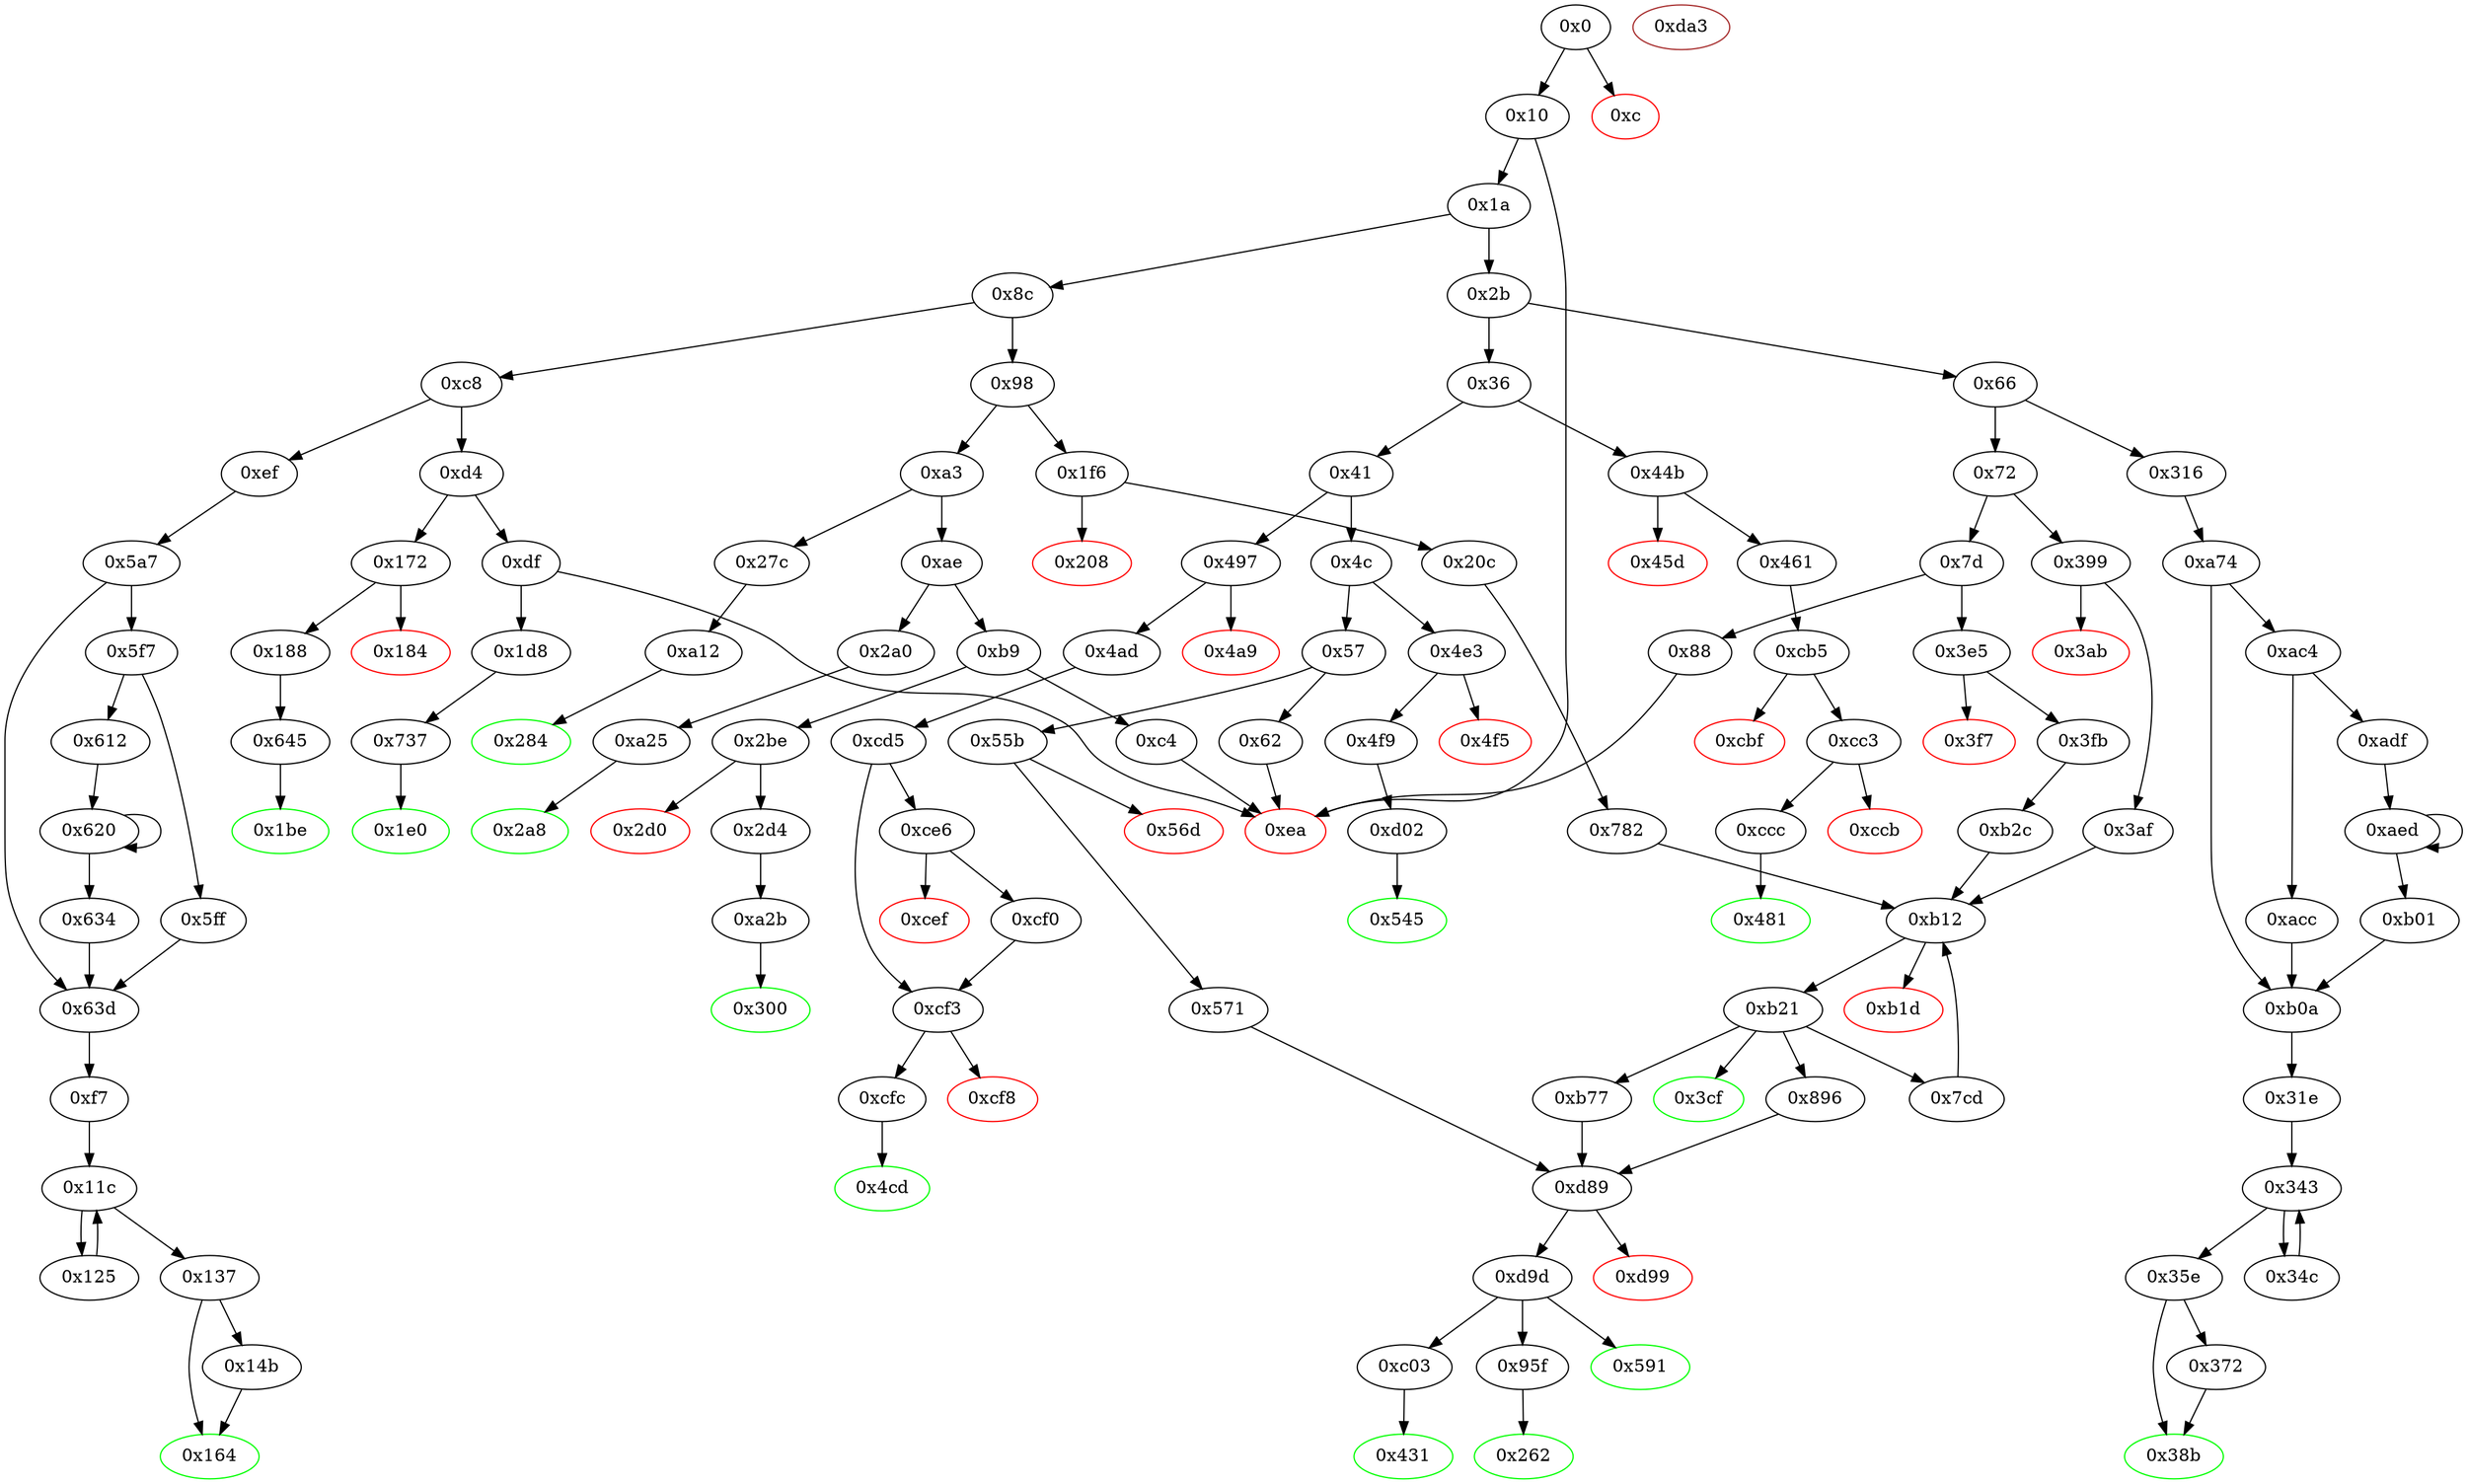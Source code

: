 digraph "" {
"0x343" [fillcolor=white, id="0x343", style=filled, tooltip="Block 0x343\n[0x343:0x34b]\n---\nPredecessors: [0x31e, 0x34c]\nSuccessors: [0x34c, 0x35e]\n---\n0x343 JUMPDEST\n0x344 DUP4\n0x345 DUP2\n0x346 LT\n0x347 ISZERO\n0x348 PUSH2 0x35e\n0x34b JUMPI\n---\n0x343: JUMPDEST \n0x346: V245 = LT S0 V241\n0x347: V246 = ISZERO V245\n0x348: V247 = 0x35e\n0x34b: JUMPI 0x35e V246\n---\nEntry stack: [V13, 0x31e, V711, V234, V234, V240, V243, V241, V241, V240, V243, S0]\nStack pops: 4\nStack additions: [S3, S2, S1, S0]\nExit stack: [V13, 0x31e, V711, V234, V234, V240, V243, V241, V241, V240, V243, S0]\n\nDef sites:\nV13: {0x1a.0x1f}\n0x31e: {0x316.0x317}\nV711: {0xa74.0xa99}\nV234: {0x31e.0x321}\nV234: {0x31e.0x321}\nV240: {0x31e.0x334}\nV243: {0x31e.0x33c}\nV241: {0x31e.0x338}\nV241: {0x31e.0x338}\nV240: {0x31e.0x334}\nV243: {0x31e.0x33c}\nS0: {0x34c.0x357, 0x31e.0x341}\n"];
"0x1e0" [color=green, fillcolor=white, id="0x1e0", style=filled, tooltip="Block 0x1e0\n[0x1e0:0x1f5]\n---\nPredecessors: [0x737]\nSuccessors: []\n---\n0x1e0 JUMPDEST\n0x1e1 PUSH1 0x40\n0x1e3 MLOAD\n0x1e4 DUP1\n0x1e5 DUP3\n0x1e6 DUP2\n0x1e7 MSTORE\n0x1e8 PUSH1 0x20\n0x1ea ADD\n0x1eb SWAP2\n0x1ec POP\n0x1ed POP\n0x1ee PUSH1 0x40\n0x1f0 MLOAD\n0x1f1 DUP1\n0x1f2 SWAP2\n0x1f3 SUB\n0x1f4 SWAP1\n0x1f5 RETURN\n---\n0x1e0: JUMPDEST \n0x1e1: V144 = 0x40\n0x1e3: V145 = M[0x40]\n0x1e7: M[V145] = V547\n0x1e8: V146 = 0x20\n0x1ea: V147 = ADD 0x20 V145\n0x1ee: V148 = 0x40\n0x1f0: V149 = M[0x40]\n0x1f3: V150 = SUB V147 V149\n0x1f5: RETURN V149 V150\n---\nEntry stack: [V13, V547]\nStack pops: 1\nStack additions: []\nExit stack: [V13]\n\nDef sites:\nV13: {0x1a.0x1f}\nV547: {0x737.0x77d}\n"];
"0x1f6" [fillcolor=white, id="0x1f6", style=filled, tooltip="Block 0x1f6\n[0x1f6:0x207]\n---\nPredecessors: [0x98]\nSuccessors: [0x208, 0x20c]\n---\n0x1f6 JUMPDEST\n0x1f7 PUSH2 0x262\n0x1fa PUSH1 0x4\n0x1fc DUP1\n0x1fd CALLDATASIZE\n0x1fe SUB\n0x1ff PUSH1 0x60\n0x201 DUP2\n0x202 LT\n0x203 ISZERO\n0x204 PUSH2 0x20c\n0x207 JUMPI\n---\n0x1f6: JUMPDEST \n0x1f7: V151 = 0x262\n0x1fa: V152 = 0x4\n0x1fd: V153 = CALLDATASIZE\n0x1fe: V154 = SUB V153 0x4\n0x1ff: V155 = 0x60\n0x202: V156 = LT V154 0x60\n0x203: V157 = ISZERO V156\n0x204: V158 = 0x20c\n0x207: JUMPI 0x20c V157\n---\nEntry stack: [V13]\nStack pops: 0\nStack additions: [0x262, 0x4, V154]\nExit stack: [V13, 0x262, 0x4, V154]\n\nDef sites:\nV13: {0x1a.0x1f}\n"];
"0x3af" [fillcolor=white, id="0x3af", style=filled, tooltip="Block 0x3af\n[0x3af:0x3ce]\n---\nPredecessors: [0x399]\nSuccessors: [0xb12]\n---\n0x3af JUMPDEST\n0x3b0 DUP2\n0x3b1 ADD\n0x3b2 SWAP1\n0x3b3 DUP1\n0x3b4 DUP1\n0x3b5 CALLDATALOAD\n0x3b6 SWAP1\n0x3b7 PUSH1 0x20\n0x3b9 ADD\n0x3ba SWAP1\n0x3bb SWAP3\n0x3bc SWAP2\n0x3bd SWAP1\n0x3be DUP1\n0x3bf CALLDATALOAD\n0x3c0 SWAP1\n0x3c1 PUSH1 0x20\n0x3c3 ADD\n0x3c4 SWAP1\n0x3c5 SWAP3\n0x3c6 SWAP2\n0x3c7 SWAP1\n0x3c8 POP\n0x3c9 POP\n0x3ca POP\n0x3cb PUSH2 0xb12\n0x3ce JUMP\n---\n0x3af: JUMPDEST \n0x3b1: V283 = ADD 0x4 V277\n0x3b5: V284 = CALLDATALOAD 0x4\n0x3b7: V285 = 0x20\n0x3b9: V286 = ADD 0x20 0x4\n0x3bf: V287 = CALLDATALOAD 0x24\n0x3c1: V288 = 0x20\n0x3c3: V289 = ADD 0x20 0x24\n0x3cb: V290 = 0xb12\n0x3ce: JUMP 0xb12\n---\nEntry stack: [V13, 0x3cf, 0x4, V277]\nStack pops: 2\nStack additions: [V284, V287]\nExit stack: [V13, 0x3cf, V284, V287]\n\nDef sites:\nV13: {0x1a.0x1f}\n0x3cf: {0x399.0x39a}\n0x4: {0x399.0x39d}\nV277: {0x399.0x3a1}\n"];
"0x7cd" [fillcolor=white, id="0x7cd", style=filled, tooltip="Block 0x7cd\n[0x7cd:0x895]\n---\nPredecessors: [0xb21]\nSuccessors: [0xb12]\n---\n0x7cd JUMPDEST\n0x7ce PUSH1 0x4\n0x7d0 PUSH1 0x0\n0x7d2 DUP7\n0x7d3 PUSH20 0xffffffffffffffffffffffffffffffffffffffff\n0x7e8 AND\n0x7e9 PUSH20 0xffffffffffffffffffffffffffffffffffffffff\n0x7fe AND\n0x7ff DUP2\n0x800 MSTORE\n0x801 PUSH1 0x20\n0x803 ADD\n0x804 SWAP1\n0x805 DUP2\n0x806 MSTORE\n0x807 PUSH1 0x20\n0x809 ADD\n0x80a PUSH1 0x0\n0x80c SHA3\n0x80d DUP2\n0x80e SWAP1\n0x80f SSTORE\n0x810 POP\n0x811 PUSH2 0x896\n0x814 PUSH1 0x5\n0x816 PUSH1 0x0\n0x818 DUP7\n0x819 PUSH20 0xffffffffffffffffffffffffffffffffffffffff\n0x82e AND\n0x82f PUSH20 0xffffffffffffffffffffffffffffffffffffffff\n0x844 AND\n0x845 DUP2\n0x846 MSTORE\n0x847 PUSH1 0x20\n0x849 ADD\n0x84a SWAP1\n0x84b DUP2\n0x84c MSTORE\n0x84d PUSH1 0x20\n0x84f ADD\n0x850 PUSH1 0x0\n0x852 SHA3\n0x853 PUSH1 0x0\n0x855 CALLER\n0x856 PUSH20 0xffffffffffffffffffffffffffffffffffffffff\n0x86b AND\n0x86c PUSH20 0xffffffffffffffffffffffffffffffffffffffff\n0x881 AND\n0x882 DUP2\n0x883 MSTORE\n0x884 PUSH1 0x20\n0x886 ADD\n0x887 SWAP1\n0x888 DUP2\n0x889 MSTORE\n0x88a PUSH1 0x20\n0x88c ADD\n0x88d PUSH1 0x0\n0x88f SHA3\n0x890 SLOAD\n0x891 DUP4\n0x892 PUSH2 0xb12\n0x895 JUMP\n---\n0x7cd: JUMPDEST \n0x7ce: V564 = 0x4\n0x7d0: V565 = 0x0\n0x7d3: V566 = 0xffffffffffffffffffffffffffffffffffffffff\n0x7e8: V567 = AND 0xffffffffffffffffffffffffffffffffffffffff S4\n0x7e9: V568 = 0xffffffffffffffffffffffffffffffffffffffff\n0x7fe: V569 = AND 0xffffffffffffffffffffffffffffffffffffffff V567\n0x800: M[0x0] = V569\n0x801: V570 = 0x20\n0x803: V571 = ADD 0x20 0x0\n0x806: M[0x20] = 0x4\n0x807: V572 = 0x20\n0x809: V573 = ADD 0x20 0x20\n0x80a: V574 = 0x0\n0x80c: V575 = SHA3 0x0 0x40\n0x80f: S[V575] = V760\n0x811: V576 = 0x896\n0x814: V577 = 0x5\n0x816: V578 = 0x0\n0x819: V579 = 0xffffffffffffffffffffffffffffffffffffffff\n0x82e: V580 = AND 0xffffffffffffffffffffffffffffffffffffffff S4\n0x82f: V581 = 0xffffffffffffffffffffffffffffffffffffffff\n0x844: V582 = AND 0xffffffffffffffffffffffffffffffffffffffff V580\n0x846: M[0x0] = V582\n0x847: V583 = 0x20\n0x849: V584 = ADD 0x20 0x0\n0x84c: M[0x20] = 0x5\n0x84d: V585 = 0x20\n0x84f: V586 = ADD 0x20 0x20\n0x850: V587 = 0x0\n0x852: V588 = SHA3 0x0 0x40\n0x853: V589 = 0x0\n0x855: V590 = CALLER\n0x856: V591 = 0xffffffffffffffffffffffffffffffffffffffff\n0x86b: V592 = AND 0xffffffffffffffffffffffffffffffffffffffff V590\n0x86c: V593 = 0xffffffffffffffffffffffffffffffffffffffff\n0x881: V594 = AND 0xffffffffffffffffffffffffffffffffffffffff V592\n0x883: M[0x0] = V594\n0x884: V595 = 0x20\n0x886: V596 = ADD 0x20 0x0\n0x889: M[0x20] = V588\n0x88a: V597 = 0x20\n0x88c: V598 = ADD 0x20 0x20\n0x88d: V599 = 0x0\n0x88f: V600 = SHA3 0x0 0x40\n0x890: V601 = S[V600]\n0x892: V602 = 0xb12\n0x895: JUMP 0xb12\n---\nEntry stack: [V13, S5, S4, S3, S2, S1, V760]\nStack pops: 5\nStack additions: [S4, S3, S2, S1, 0x896, V601, S2]\nExit stack: [V13, S5, S4, S3, S2, S1, 0x896, V601, S2]\n\nDef sites:\nV13: {0x1a.0x1f}\nS5: {0x1a.0x1f, 0x1f6.0x1f7}\nS4: {0x3e5.0x3e6, 0x20c.0x228}\nS3: {0x3fb.0x417, 0x20c.0x248}\nS2: {0x3fb.0x421, 0x20c.0x252}\nS1: {0x782.0x783, 0x1a.0x1f, 0xb2c.0xb2d}\nV760: {0xb21.0xb24}\n"];
"0xcf8" [color=red, fillcolor=white, id="0xcf8", style=filled, tooltip="Block 0xcf8\n[0xcf8:0xcfb]\n---\nPredecessors: [0xcf3]\nSuccessors: []\n---\n0xcf8 PUSH1 0x0\n0xcfa DUP1\n0xcfb REVERT\n---\n0xcf8: V847 = 0x0\n0xcfb: REVERT 0x0 0x0\n---\nEntry stack: [V13, 0x4cd, V362, V365, V839]\nStack pops: 0\nStack additions: []\nExit stack: [V13, 0x4cd, V362, V365, V839]\n\nDef sites:\nV13: {0x1a.0x1f}\n0x4cd: {0x497.0x498}\nV362: {0x4ad.0x4b3}\nV365: {0x4ad.0x4bd}\nV839: {0xcd5.0xcda}\n"];
"0x3f7" [color=red, fillcolor=white, id="0x3f7", style=filled, tooltip="Block 0x3f7\n[0x3f7:0x3fa]\n---\nPredecessors: [0x3e5]\nSuccessors: []\n---\n0x3f7 PUSH1 0x0\n0x3f9 DUP1\n0x3fa REVERT\n---\n0x3f7: V306 = 0x0\n0x3fa: REVERT 0x0 0x0\n---\nEntry stack: [V13, 0x431, 0x4, V301]\nStack pops: 0\nStack additions: []\nExit stack: [V13, 0x431, 0x4, V301]\n\nDef sites:\nV13: {0x1a.0x1f}\n0x431: {0x3e5.0x3e6}\n0x4: {0x3e5.0x3e9}\nV301: {0x3e5.0x3ed}\n"];
"0x184" [color=red, fillcolor=white, id="0x184", style=filled, tooltip="Block 0x184\n[0x184:0x187]\n---\nPredecessors: [0x172]\nSuccessors: []\n---\n0x184 PUSH1 0x0\n0x186 DUP1\n0x187 REVERT\n---\n0x184: V120 = 0x0\n0x187: REVERT 0x0 0x0\n---\nEntry stack: [V13, 0x1be, 0x4, V115]\nStack pops: 0\nStack additions: []\nExit stack: [V13, 0x1be, 0x4, V115]\n\nDef sites:\nV13: {0x1a.0x1f}\n0x1be: {0x172.0x173}\n0x4: {0x172.0x176}\nV115: {0x172.0x17a}\n"];
"0x57" [fillcolor=white, id="0x57", style=filled, tooltip="Block 0x57\n[0x57:0x61]\n---\nPredecessors: [0x4c]\nSuccessors: [0x62, 0x55b]\n---\n0x57 DUP1\n0x58 PUSH4 0xe6cb9013\n0x5d EQ\n0x5e PUSH2 0x55b\n0x61 JUMPI\n---\n0x58: V29 = 0xe6cb9013\n0x5d: V30 = EQ 0xe6cb9013 V13\n0x5e: V31 = 0x55b\n0x61: JUMPI 0x55b V30\n---\nEntry stack: [V13]\nStack pops: 1\nStack additions: [S0]\nExit stack: [V13]\n\nDef sites:\nV13: {0x1a.0x1f}\n"];
"0xd9d" [fillcolor=white, id="0xd9d", style=filled, tooltip="Block 0xd9d\n[0xd9d:0xda2]\n---\nPredecessors: [0xd89]\nSuccessors: [0x591, 0x95f, 0xc03]\n---\n0xd9d JUMPDEST\n0xd9e SWAP3\n0xd9f SWAP2\n0xda0 POP\n0xda1 POP\n0xda2 JUMP\n---\n0xd9d: JUMPDEST \n0xda2: JUMP {0x591, 0x95f, 0xc03}\n---\nEntry stack: [V13, S8, S7, S6, S5, S4, {0x591, 0x95f, 0xc03}, S2, S1, V874]\nStack pops: 4\nStack additions: [S0]\nExit stack: [V13, S8, S7, S6, S5, S4, V874]\n\nDef sites:\nV13: {0x1a.0x1f}\nS8: {0x1a.0x1f, 0x1f6.0x1f7}\nS7: {0x3e5.0x3e6, 0x20c.0x228}\nS6: {0x3fb.0x417, 0x20c.0x248}\nS5: {0x3fb.0x421, 0x20c.0x252}\nS4: {0x782.0x783, 0x1a.0x1f, 0xb2c.0xb2d}\n{0x591, 0x95f, 0xc03}: {0x55b.0x55c, 0xb77.0xbbb, 0x896.0x917}\nS2: {0x571.0x577, 0xb77.0xbfd, 0x896.0x959}\nS1: {0x571.0x581, 0x3fb.0x421, 0x20c.0x252}\nV874: {0xd89.0xd8e}\n"];
"0x545" [color=green, fillcolor=white, id="0x545", style=filled, tooltip="Block 0x545\n[0x545:0x55a]\n---\nPredecessors: [0xd02]\nSuccessors: []\n---\n0x545 JUMPDEST\n0x546 PUSH1 0x40\n0x548 MLOAD\n0x549 DUP1\n0x54a DUP3\n0x54b DUP2\n0x54c MSTORE\n0x54d PUSH1 0x20\n0x54f ADD\n0x550 SWAP2\n0x551 POP\n0x552 POP\n0x553 PUSH1 0x40\n0x555 MLOAD\n0x556 DUP1\n0x557 SWAP2\n0x558 SUB\n0x559 SWAP1\n0x55a RETURN\n---\n0x545: JUMPDEST \n0x546: V397 = 0x40\n0x548: V398 = M[0x40]\n0x54c: M[V398] = V872\n0x54d: V399 = 0x20\n0x54f: V400 = ADD 0x20 V398\n0x553: V401 = 0x40\n0x555: V402 = M[0x40]\n0x558: V403 = SUB V400 V402\n0x55a: RETURN V402 V403\n---\nEntry stack: [V13, V872]\nStack pops: 1\nStack additions: []\nExit stack: [V13]\n\nDef sites:\nV13: {0x1a.0x1f}\nV872: {0xd02.0xd81}\n"];
"0x27c" [fillcolor=white, id="0x27c", style=filled, tooltip="Block 0x27c\n[0x27c:0x283]\n---\nPredecessors: [0xa3]\nSuccessors: [0xa12]\n---\n0x27c JUMPDEST\n0x27d PUSH2 0x284\n0x280 PUSH2 0xa12\n0x283 JUMP\n---\n0x27c: JUMPDEST \n0x27d: V186 = 0x284\n0x280: V187 = 0xa12\n0x283: JUMP 0xa12\n---\nEntry stack: [V13]\nStack pops: 0\nStack additions: [0x284]\nExit stack: [V13, 0x284]\n\nDef sites:\nV13: {0x1a.0x1f}\n"];
"0x44b" [fillcolor=white, id="0x44b", style=filled, tooltip="Block 0x44b\n[0x44b:0x45c]\n---\nPredecessors: [0x36]\nSuccessors: [0x45d, 0x461]\n---\n0x44b JUMPDEST\n0x44c PUSH2 0x481\n0x44f PUSH1 0x4\n0x451 DUP1\n0x452 CALLDATASIZE\n0x453 SUB\n0x454 PUSH1 0x40\n0x456 DUP2\n0x457 LT\n0x458 ISZERO\n0x459 PUSH2 0x461\n0x45c JUMPI\n---\n0x44b: JUMPDEST \n0x44c: V328 = 0x481\n0x44f: V329 = 0x4\n0x452: V330 = CALLDATASIZE\n0x453: V331 = SUB V330 0x4\n0x454: V332 = 0x40\n0x457: V333 = LT V331 0x40\n0x458: V334 = ISZERO V333\n0x459: V335 = 0x461\n0x45c: JUMPI 0x461 V334\n---\nEntry stack: [V13]\nStack pops: 0\nStack additions: [0x481, 0x4, V331]\nExit stack: [V13, 0x481, 0x4, V331]\n\nDef sites:\nV13: {0x1a.0x1f}\n"];
"0x4f9" [fillcolor=white, id="0x4f9", style=filled, tooltip="Block 0x4f9\n[0x4f9:0x544]\n---\nPredecessors: [0x4e3]\nSuccessors: [0xd02]\n---\n0x4f9 JUMPDEST\n0x4fa DUP2\n0x4fb ADD\n0x4fc SWAP1\n0x4fd DUP1\n0x4fe DUP1\n0x4ff CALLDATALOAD\n0x500 PUSH20 0xffffffffffffffffffffffffffffffffffffffff\n0x515 AND\n0x516 SWAP1\n0x517 PUSH1 0x20\n0x519 ADD\n0x51a SWAP1\n0x51b SWAP3\n0x51c SWAP2\n0x51d SWAP1\n0x51e DUP1\n0x51f CALLDATALOAD\n0x520 PUSH20 0xffffffffffffffffffffffffffffffffffffffff\n0x535 AND\n0x536 SWAP1\n0x537 PUSH1 0x20\n0x539 ADD\n0x53a SWAP1\n0x53b SWAP3\n0x53c SWAP2\n0x53d SWAP1\n0x53e POP\n0x53f POP\n0x540 POP\n0x541 PUSH2 0xd02\n0x544 JUMP\n---\n0x4f9: JUMPDEST \n0x4fb: V385 = ADD 0x4 V379\n0x4ff: V386 = CALLDATALOAD 0x4\n0x500: V387 = 0xffffffffffffffffffffffffffffffffffffffff\n0x515: V388 = AND 0xffffffffffffffffffffffffffffffffffffffff V386\n0x517: V389 = 0x20\n0x519: V390 = ADD 0x20 0x4\n0x51f: V391 = CALLDATALOAD 0x24\n0x520: V392 = 0xffffffffffffffffffffffffffffffffffffffff\n0x535: V393 = AND 0xffffffffffffffffffffffffffffffffffffffff V391\n0x537: V394 = 0x20\n0x539: V395 = ADD 0x20 0x24\n0x541: V396 = 0xd02\n0x544: JUMP 0xd02\n---\nEntry stack: [V13, 0x545, 0x4, V379]\nStack pops: 2\nStack additions: [V388, V393]\nExit stack: [V13, 0x545, V388, V393]\n\nDef sites:\nV13: {0x1a.0x1f}\n0x545: {0x4e3.0x4e4}\n0x4: {0x4e3.0x4e7}\nV379: {0x4e3.0x4eb}\n"];
"0x2b" [fillcolor=white, id="0x2b", style=filled, tooltip="Block 0x2b\n[0x2b:0x35]\n---\nPredecessors: [0x1a]\nSuccessors: [0x36, 0x66]\n---\n0x2b DUP1\n0x2c PUSH4 0xb5931f7c\n0x31 GT\n0x32 PUSH2 0x66\n0x35 JUMPI\n---\n0x2c: V17 = 0xb5931f7c\n0x31: V18 = GT 0xb5931f7c V13\n0x32: V19 = 0x66\n0x35: JUMPI 0x66 V18\n---\nEntry stack: [V13]\nStack pops: 1\nStack additions: [S0]\nExit stack: [V13]\n\nDef sites:\nV13: {0x1a.0x1f}\n"];
"0x431" [color=green, fillcolor=white, id="0x431", style=filled, tooltip="Block 0x431\n[0x431:0x44a]\n---\nPredecessors: [0xc03]\nSuccessors: []\n---\n0x431 JUMPDEST\n0x432 PUSH1 0x40\n0x434 MLOAD\n0x435 DUP1\n0x436 DUP3\n0x437 ISZERO\n0x438 ISZERO\n0x439 ISZERO\n0x43a ISZERO\n0x43b DUP2\n0x43c MSTORE\n0x43d PUSH1 0x20\n0x43f ADD\n0x440 SWAP2\n0x441 POP\n0x442 POP\n0x443 PUSH1 0x40\n0x445 MLOAD\n0x446 DUP1\n0x447 SWAP2\n0x448 SUB\n0x449 SWAP1\n0x44a RETURN\n---\n0x431: JUMPDEST \n0x432: V317 = 0x40\n0x434: V318 = M[0x40]\n0x437: V319 = ISZERO 0x1\n0x438: V320 = ISZERO 0x0\n0x439: V321 = ISZERO 0x1\n0x43a: V322 = ISZERO 0x0\n0x43c: M[V318] = 0x1\n0x43d: V323 = 0x20\n0x43f: V324 = ADD 0x20 V318\n0x443: V325 = 0x40\n0x445: V326 = M[0x40]\n0x448: V327 = SUB V324 V326\n0x44a: RETURN V326 V327\n---\nEntry stack: [V13, S1, 0x1]\nStack pops: 1\nStack additions: []\nExit stack: [V13, S1]\n\nDef sites:\nV13: {0x1a.0x1f}\nS1: {0x1a.0x1f, 0x1f6.0x1f7}\n0x1: {0xc03.0xcac}\n"];
"0x2a0" [fillcolor=white, id="0x2a0", style=filled, tooltip="Block 0x2a0\n[0x2a0:0x2a7]\n---\nPredecessors: [0xae]\nSuccessors: [0xa25]\n---\n0x2a0 JUMPDEST\n0x2a1 PUSH2 0x2a8\n0x2a4 PUSH2 0xa25\n0x2a7 JUMP\n---\n0x2a0: JUMPDEST \n0x2a1: V199 = 0x2a8\n0x2a4: V200 = 0xa25\n0x2a7: JUMP 0xa25\n---\nEntry stack: [V13]\nStack pops: 0\nStack additions: [0x2a8]\nExit stack: [V13, 0x2a8]\n\nDef sites:\nV13: {0x1a.0x1f}\n"];
"0x8c" [fillcolor=white, id="0x8c", style=filled, tooltip="Block 0x8c\n[0x8c:0x97]\n---\nPredecessors: [0x1a]\nSuccessors: [0x98, 0xc8]\n---\n0x8c JUMPDEST\n0x8d DUP1\n0x8e PUSH4 0x23b872dd\n0x93 GT\n0x94 PUSH2 0xc8\n0x97 JUMPI\n---\n0x8c: JUMPDEST \n0x8e: V43 = 0x23b872dd\n0x93: V44 = GT 0x23b872dd V13\n0x94: V45 = 0xc8\n0x97: JUMPI 0xc8 V44\n---\nEntry stack: [V13]\nStack pops: 1\nStack additions: [S0]\nExit stack: [V13]\n\nDef sites:\nV13: {0x1a.0x1f}\n"];
"0xd4" [fillcolor=white, id="0xd4", style=filled, tooltip="Block 0xd4\n[0xd4:0xde]\n---\nPredecessors: [0xc8]\nSuccessors: [0xdf, 0x172]\n---\n0xd4 DUP1\n0xd5 PUSH4 0x95ea7b3\n0xda EQ\n0xdb PUSH2 0x172\n0xde JUMPI\n---\n0xd5: V62 = 0x95ea7b3\n0xda: V63 = EQ 0x95ea7b3 V13\n0xdb: V64 = 0x172\n0xde: JUMPI 0x172 V63\n---\nEntry stack: [V13]\nStack pops: 1\nStack additions: [S0]\nExit stack: [V13]\n\nDef sites:\nV13: {0x1a.0x1f}\n"];
"0x45d" [color=red, fillcolor=white, id="0x45d", style=filled, tooltip="Block 0x45d\n[0x45d:0x460]\n---\nPredecessors: [0x44b]\nSuccessors: []\n---\n0x45d PUSH1 0x0\n0x45f DUP1\n0x460 REVERT\n---\n0x45d: V336 = 0x0\n0x460: REVERT 0x0 0x0\n---\nEntry stack: [V13, 0x481, 0x4, V331]\nStack pops: 0\nStack additions: []\nExit stack: [V13, 0x481, 0x4, V331]\n\nDef sites:\nV13: {0x1a.0x1f}\n0x481: {0x44b.0x44c}\n0x4: {0x44b.0x44f}\nV331: {0x44b.0x453}\n"];
"0x20c" [fillcolor=white, id="0x20c", style=filled, tooltip="Block 0x20c\n[0x20c:0x261]\n---\nPredecessors: [0x1f6]\nSuccessors: [0x782]\n---\n0x20c JUMPDEST\n0x20d DUP2\n0x20e ADD\n0x20f SWAP1\n0x210 DUP1\n0x211 DUP1\n0x212 CALLDATALOAD\n0x213 PUSH20 0xffffffffffffffffffffffffffffffffffffffff\n0x228 AND\n0x229 SWAP1\n0x22a PUSH1 0x20\n0x22c ADD\n0x22d SWAP1\n0x22e SWAP3\n0x22f SWAP2\n0x230 SWAP1\n0x231 DUP1\n0x232 CALLDATALOAD\n0x233 PUSH20 0xffffffffffffffffffffffffffffffffffffffff\n0x248 AND\n0x249 SWAP1\n0x24a PUSH1 0x20\n0x24c ADD\n0x24d SWAP1\n0x24e SWAP3\n0x24f SWAP2\n0x250 SWAP1\n0x251 DUP1\n0x252 CALLDATALOAD\n0x253 SWAP1\n0x254 PUSH1 0x20\n0x256 ADD\n0x257 SWAP1\n0x258 SWAP3\n0x259 SWAP2\n0x25a SWAP1\n0x25b POP\n0x25c POP\n0x25d POP\n0x25e PUSH2 0x782\n0x261 JUMP\n---\n0x20c: JUMPDEST \n0x20e: V160 = ADD 0x4 V154\n0x212: V161 = CALLDATALOAD 0x4\n0x213: V162 = 0xffffffffffffffffffffffffffffffffffffffff\n0x228: V163 = AND 0xffffffffffffffffffffffffffffffffffffffff V161\n0x22a: V164 = 0x20\n0x22c: V165 = ADD 0x20 0x4\n0x232: V166 = CALLDATALOAD 0x24\n0x233: V167 = 0xffffffffffffffffffffffffffffffffffffffff\n0x248: V168 = AND 0xffffffffffffffffffffffffffffffffffffffff V166\n0x24a: V169 = 0x20\n0x24c: V170 = ADD 0x20 0x24\n0x252: V171 = CALLDATALOAD 0x44\n0x254: V172 = 0x20\n0x256: V173 = ADD 0x20 0x44\n0x25e: V174 = 0x782\n0x261: JUMP 0x782\n---\nEntry stack: [V13, 0x262, 0x4, V154]\nStack pops: 2\nStack additions: [V163, V168, V171]\nExit stack: [V13, 0x262, V163, V168, V171]\n\nDef sites:\nV13: {0x1a.0x1f}\n0x262: {0x1f6.0x1f7}\n0x4: {0x1f6.0x1fa}\nV154: {0x1f6.0x1fe}\n"];
"0xb1d" [color=red, fillcolor=white, id="0xb1d", style=filled, tooltip="Block 0xb1d\n[0xb1d:0xb20]\n---\nPredecessors: [0xb12]\nSuccessors: []\n---\n0xb1d PUSH1 0x0\n0xb1f DUP1\n0xb20 REVERT\n---\n0xb1d: V759 = 0x0\n0xb20: REVERT 0x0 0x0\n---\nEntry stack: [V13, S8, S7, S6, S5, S4, {0x3cf, 0x7cd, 0x896, 0xb77}, S2, S1, 0x0]\nStack pops: 0\nStack additions: []\nExit stack: [V13, S8, S7, S6, S5, S4, {0x3cf, 0x7cd, 0x896, 0xb77}, S2, S1, 0x0]\n\nDef sites:\nV13: {0x1a.0x1f}\nS8: {0x1a.0x1f, 0x1f6.0x1f7}\nS7: {0x3e5.0x3e6, 0x20c.0x228}\nS6: {0x3fb.0x417, 0x20c.0x248}\nS5: {0x3fb.0x421, 0x20c.0x252}\nS4: {0x782.0x783, 0x1a.0x1f, 0xb2c.0xb2d}\n{0x3cf, 0x7cd, 0x896, 0xb77}: {0x399.0x39a, 0x782.0x785, 0x7cd.0x811, 0xb2c.0xb2f}\nS2: {0x782.0x7c7, 0x7cd.0x890, 0xb2c.0xb71, 0x3af.0x3b5}\nS1: {0x3fb.0x421, 0x20c.0x252, 0x3af.0x3bf}\n0x0: {0xb12.0xb13}\n"];
"0xa12" [fillcolor=white, id="0xa12", style=filled, tooltip="Block 0xa12\n[0xa12:0xa24]\n---\nPredecessors: [0x27c]\nSuccessors: [0x284]\n---\n0xa12 JUMPDEST\n0xa13 PUSH1 0x2\n0xa15 PUSH1 0x0\n0xa17 SWAP1\n0xa18 SLOAD\n0xa19 SWAP1\n0xa1a PUSH2 0x100\n0xa1d EXP\n0xa1e SWAP1\n0xa1f DIV\n0xa20 PUSH1 0xff\n0xa22 AND\n0xa23 DUP2\n0xa24 JUMP\n---\n0xa12: JUMPDEST \n0xa13: V667 = 0x2\n0xa15: V668 = 0x0\n0xa18: V669 = S[0x2]\n0xa1a: V670 = 0x100\n0xa1d: V671 = EXP 0x100 0x0\n0xa1f: V672 = DIV V669 0x1\n0xa20: V673 = 0xff\n0xa22: V674 = AND 0xff V672\n0xa24: JUMP 0x284\n---\nEntry stack: [V13, 0x284]\nStack pops: 1\nStack additions: [S0, V674]\nExit stack: [V13, 0x284, V674]\n\nDef sites:\nV13: {0x1a.0x1f}\n0x284: {0x27c.0x27d}\n"];
"0xc4" [fillcolor=white, id="0xc4", style=filled, tooltip="Block 0xc4\n[0xc4:0xc7]\n---\nPredecessors: [0xb9]\nSuccessors: [0xea]\n---\n0xc4 PUSH2 0xea\n0xc7 JUMP\n---\n0xc4: V58 = 0xea\n0xc7: JUMP 0xea\n---\nEntry stack: [V13]\nStack pops: 0\nStack additions: []\nExit stack: [V13]\n\nDef sites:\nV13: {0x1a.0x1f}\n"];
"0x3e5" [fillcolor=white, id="0x3e5", style=filled, tooltip="Block 0x3e5\n[0x3e5:0x3f6]\n---\nPredecessors: [0x7d]\nSuccessors: [0x3f7, 0x3fb]\n---\n0x3e5 JUMPDEST\n0x3e6 PUSH2 0x431\n0x3e9 PUSH1 0x4\n0x3eb DUP1\n0x3ec CALLDATASIZE\n0x3ed SUB\n0x3ee PUSH1 0x40\n0x3f0 DUP2\n0x3f1 LT\n0x3f2 ISZERO\n0x3f3 PUSH2 0x3fb\n0x3f6 JUMPI\n---\n0x3e5: JUMPDEST \n0x3e6: V298 = 0x431\n0x3e9: V299 = 0x4\n0x3ec: V300 = CALLDATASIZE\n0x3ed: V301 = SUB V300 0x4\n0x3ee: V302 = 0x40\n0x3f1: V303 = LT V301 0x40\n0x3f2: V304 = ISZERO V303\n0x3f3: V305 = 0x3fb\n0x3f6: JUMPI 0x3fb V304\n---\nEntry stack: [V13]\nStack pops: 0\nStack additions: [0x431, 0x4, V301]\nExit stack: [V13, 0x431, 0x4, V301]\n\nDef sites:\nV13: {0x1a.0x1f}\n"];
"0x10" [fillcolor=white, id="0x10", style=filled, tooltip="Block 0x10\n[0x10:0x19]\n---\nPredecessors: [0x0]\nSuccessors: [0x1a, 0xea]\n---\n0x10 JUMPDEST\n0x11 POP\n0x12 PUSH1 0x4\n0x14 CALLDATASIZE\n0x15 LT\n0x16 PUSH2 0xea\n0x19 JUMPI\n---\n0x10: JUMPDEST \n0x12: V6 = 0x4\n0x14: V7 = CALLDATASIZE\n0x15: V8 = LT V7 0x4\n0x16: V9 = 0xea\n0x19: JUMPI 0xea V8\n---\nEntry stack: [V2]\nStack pops: 1\nStack additions: []\nExit stack: []\n\nDef sites:\nV2: {0x0.0x5}\n"];
"0xaed" [fillcolor=white, id="0xaed", style=filled, tooltip="Block 0xaed\n[0xaed:0xb00]\n---\nPredecessors: [0xadf, 0xaed]\nSuccessors: [0xaed, 0xb01]\n---\n0xaed JUMPDEST\n0xaee DUP2\n0xaef SLOAD\n0xaf0 DUP2\n0xaf1 MSTORE\n0xaf2 SWAP1\n0xaf3 PUSH1 0x1\n0xaf5 ADD\n0xaf6 SWAP1\n0xaf7 PUSH1 0x20\n0xaf9 ADD\n0xafa DUP1\n0xafb DUP4\n0xafc GT\n0xafd PUSH2 0xaed\n0xb00 JUMPI\n---\n0xaed: JUMPDEST \n0xaef: V744 = S[S1]\n0xaf1: M[S0] = V744\n0xaf3: V745 = 0x1\n0xaf5: V746 = ADD 0x1 S1\n0xaf7: V747 = 0x20\n0xaf9: V748 = ADD 0x20 S0\n0xafc: V749 = GT V739 V748\n0xafd: V750 = 0xaed\n0xb00: JUMPI 0xaed V749\n---\nEntry stack: [V13, 0x31e, V711, 0x1, V702, V739, S1, S0]\nStack pops: 3\nStack additions: [S2, V746, V748]\nExit stack: [V13, 0x31e, V711, 0x1, V702, V739, V746, V748]\n\nDef sites:\nV13: {0x1a.0x1f}\n0x31e: {0x316.0x317}\nV711: {0xa74.0xa99}\n0x1: {0xa74.0xa75}\nV702: {0xa74.0xa89}\nV739: {0xadf.0xae1}\nS1: {0xaed.0xaf5, 0xadf.0xaeb}\nS0: {0xaed.0xaf9, 0xa74.0xaa9}\n"];
"0xd02" [fillcolor=white, id="0xd02", style=filled, tooltip="Block 0xd02\n[0xd02:0xd88]\n---\nPredecessors: [0x4f9]\nSuccessors: [0x545]\n---\n0xd02 JUMPDEST\n0xd03 PUSH1 0x0\n0xd05 PUSH1 0x5\n0xd07 PUSH1 0x0\n0xd09 DUP5\n0xd0a PUSH20 0xffffffffffffffffffffffffffffffffffffffff\n0xd1f AND\n0xd20 PUSH20 0xffffffffffffffffffffffffffffffffffffffff\n0xd35 AND\n0xd36 DUP2\n0xd37 MSTORE\n0xd38 PUSH1 0x20\n0xd3a ADD\n0xd3b SWAP1\n0xd3c DUP2\n0xd3d MSTORE\n0xd3e PUSH1 0x20\n0xd40 ADD\n0xd41 PUSH1 0x0\n0xd43 SHA3\n0xd44 PUSH1 0x0\n0xd46 DUP4\n0xd47 PUSH20 0xffffffffffffffffffffffffffffffffffffffff\n0xd5c AND\n0xd5d PUSH20 0xffffffffffffffffffffffffffffffffffffffff\n0xd72 AND\n0xd73 DUP2\n0xd74 MSTORE\n0xd75 PUSH1 0x20\n0xd77 ADD\n0xd78 SWAP1\n0xd79 DUP2\n0xd7a MSTORE\n0xd7b PUSH1 0x20\n0xd7d ADD\n0xd7e PUSH1 0x0\n0xd80 SHA3\n0xd81 SLOAD\n0xd82 SWAP1\n0xd83 POP\n0xd84 SWAP3\n0xd85 SWAP2\n0xd86 POP\n0xd87 POP\n0xd88 JUMP\n---\n0xd02: JUMPDEST \n0xd03: V848 = 0x0\n0xd05: V849 = 0x5\n0xd07: V850 = 0x0\n0xd0a: V851 = 0xffffffffffffffffffffffffffffffffffffffff\n0xd1f: V852 = AND 0xffffffffffffffffffffffffffffffffffffffff V388\n0xd20: V853 = 0xffffffffffffffffffffffffffffffffffffffff\n0xd35: V854 = AND 0xffffffffffffffffffffffffffffffffffffffff V852\n0xd37: M[0x0] = V854\n0xd38: V855 = 0x20\n0xd3a: V856 = ADD 0x20 0x0\n0xd3d: M[0x20] = 0x5\n0xd3e: V857 = 0x20\n0xd40: V858 = ADD 0x20 0x20\n0xd41: V859 = 0x0\n0xd43: V860 = SHA3 0x0 0x40\n0xd44: V861 = 0x0\n0xd47: V862 = 0xffffffffffffffffffffffffffffffffffffffff\n0xd5c: V863 = AND 0xffffffffffffffffffffffffffffffffffffffff V393\n0xd5d: V864 = 0xffffffffffffffffffffffffffffffffffffffff\n0xd72: V865 = AND 0xffffffffffffffffffffffffffffffffffffffff V863\n0xd74: M[0x0] = V865\n0xd75: V866 = 0x20\n0xd77: V867 = ADD 0x20 0x0\n0xd7a: M[0x20] = V860\n0xd7b: V868 = 0x20\n0xd7d: V869 = ADD 0x20 0x20\n0xd7e: V870 = 0x0\n0xd80: V871 = SHA3 0x0 0x40\n0xd81: V872 = S[V871]\n0xd88: JUMP 0x545\n---\nEntry stack: [V13, 0x545, V388, V393]\nStack pops: 3\nStack additions: [V872]\nExit stack: [V13, V872]\n\nDef sites:\nV13: {0x1a.0x1f}\n0x545: {0x4e3.0x4e4}\nV388: {0x4f9.0x515}\nV393: {0x4f9.0x535}\n"];
"0x737" [fillcolor=white, id="0x737", style=filled, tooltip="Block 0x737\n[0x737:0x781]\n---\nPredecessors: [0x1d8]\nSuccessors: [0x1e0]\n---\n0x737 JUMPDEST\n0x738 PUSH1 0x0\n0x73a PUSH1 0x4\n0x73c PUSH1 0x0\n0x73e DUP1\n0x73f PUSH20 0xffffffffffffffffffffffffffffffffffffffff\n0x754 AND\n0x755 PUSH20 0xffffffffffffffffffffffffffffffffffffffff\n0x76a AND\n0x76b DUP2\n0x76c MSTORE\n0x76d PUSH1 0x20\n0x76f ADD\n0x770 SWAP1\n0x771 DUP2\n0x772 MSTORE\n0x773 PUSH1 0x20\n0x775 ADD\n0x776 PUSH1 0x0\n0x778 SHA3\n0x779 SLOAD\n0x77a PUSH1 0x3\n0x77c SLOAD\n0x77d SUB\n0x77e SWAP1\n0x77f POP\n0x780 SWAP1\n0x781 JUMP\n---\n0x737: JUMPDEST \n0x738: V531 = 0x0\n0x73a: V532 = 0x4\n0x73c: V533 = 0x0\n0x73f: V534 = 0xffffffffffffffffffffffffffffffffffffffff\n0x754: V535 = AND 0xffffffffffffffffffffffffffffffffffffffff 0x0\n0x755: V536 = 0xffffffffffffffffffffffffffffffffffffffff\n0x76a: V537 = AND 0xffffffffffffffffffffffffffffffffffffffff 0x0\n0x76c: M[0x0] = 0x0\n0x76d: V538 = 0x20\n0x76f: V539 = ADD 0x20 0x0\n0x772: M[0x20] = 0x4\n0x773: V540 = 0x20\n0x775: V541 = ADD 0x20 0x20\n0x776: V542 = 0x0\n0x778: V543 = SHA3 0x0 0x40\n0x779: V544 = S[V543]\n0x77a: V545 = 0x3\n0x77c: V546 = S[0x3]\n0x77d: V547 = SUB V546 V544\n0x781: JUMP 0x1e0\n---\nEntry stack: [V13, 0x1e0]\nStack pops: 1\nStack additions: [V547]\nExit stack: [V13, V547]\n\nDef sites:\nV13: {0x1a.0x1f}\n0x1e0: {0x1d8.0x1d9}\n"];
"0x300" [color=green, fillcolor=white, id="0x300", style=filled, tooltip="Block 0x300\n[0x300:0x315]\n---\nPredecessors: [0xa2b]\nSuccessors: []\n---\n0x300 JUMPDEST\n0x301 PUSH1 0x40\n0x303 MLOAD\n0x304 DUP1\n0x305 DUP3\n0x306 DUP2\n0x307 MSTORE\n0x308 PUSH1 0x20\n0x30a ADD\n0x30b SWAP2\n0x30c POP\n0x30d POP\n0x30e PUSH1 0x40\n0x310 MLOAD\n0x311 DUP1\n0x312 SWAP2\n0x313 SUB\n0x314 SWAP1\n0x315 RETURN\n---\n0x300: JUMPDEST \n0x301: V224 = 0x40\n0x303: V225 = M[0x40]\n0x307: M[V225] = V690\n0x308: V226 = 0x20\n0x30a: V227 = ADD 0x20 V225\n0x30e: V228 = 0x40\n0x310: V229 = M[0x40]\n0x313: V230 = SUB V227 V229\n0x315: RETURN V229 V230\n---\nEntry stack: [V13, V690]\nStack pops: 1\nStack additions: []\nExit stack: [V13]\n\nDef sites:\nV13: {0x1a.0x1f}\nV690: {0xa2b.0xa6d}\n"];
"0x4f5" [color=red, fillcolor=white, id="0x4f5", style=filled, tooltip="Block 0x4f5\n[0x4f5:0x4f8]\n---\nPredecessors: [0x4e3]\nSuccessors: []\n---\n0x4f5 PUSH1 0x0\n0x4f7 DUP1\n0x4f8 REVERT\n---\n0x4f5: V384 = 0x0\n0x4f8: REVERT 0x0 0x0\n---\nEntry stack: [V13, 0x545, 0x4, V379]\nStack pops: 0\nStack additions: []\nExit stack: [V13, 0x545, 0x4, V379]\n\nDef sites:\nV13: {0x1a.0x1f}\n0x545: {0x4e3.0x4e4}\n0x4: {0x4e3.0x4e7}\nV379: {0x4e3.0x4eb}\n"];
"0x571" [fillcolor=white, id="0x571", style=filled, tooltip="Block 0x571\n[0x571:0x590]\n---\nPredecessors: [0x55b]\nSuccessors: [0xd89]\n---\n0x571 JUMPDEST\n0x572 DUP2\n0x573 ADD\n0x574 SWAP1\n0x575 DUP1\n0x576 DUP1\n0x577 CALLDATALOAD\n0x578 SWAP1\n0x579 PUSH1 0x20\n0x57b ADD\n0x57c SWAP1\n0x57d SWAP3\n0x57e SWAP2\n0x57f SWAP1\n0x580 DUP1\n0x581 CALLDATALOAD\n0x582 SWAP1\n0x583 PUSH1 0x20\n0x585 ADD\n0x586 SWAP1\n0x587 SWAP3\n0x588 SWAP2\n0x589 SWAP1\n0x58a POP\n0x58b POP\n0x58c POP\n0x58d PUSH2 0xd89\n0x590 JUMP\n---\n0x571: JUMPDEST \n0x573: V413 = ADD 0x4 V407\n0x577: V414 = CALLDATALOAD 0x4\n0x579: V415 = 0x20\n0x57b: V416 = ADD 0x20 0x4\n0x581: V417 = CALLDATALOAD 0x24\n0x583: V418 = 0x20\n0x585: V419 = ADD 0x20 0x24\n0x58d: V420 = 0xd89\n0x590: JUMP 0xd89\n---\nEntry stack: [V13, 0x591, 0x4, V407]\nStack pops: 2\nStack additions: [V414, V417]\nExit stack: [V13, 0x591, V414, V417]\n\nDef sites:\nV13: {0x1a.0x1f}\n0x591: {0x55b.0x55c}\n0x4: {0x55b.0x55f}\nV407: {0x55b.0x563}\n"];
"0x0" [fillcolor=white, id="0x0", style=filled, tooltip="Block 0x0\n[0x0:0xb]\n---\nPredecessors: []\nSuccessors: [0xc, 0x10]\n---\n0x0 PUSH1 0x80\n0x2 PUSH1 0x40\n0x4 MSTORE\n0x5 CALLVALUE\n0x6 DUP1\n0x7 ISZERO\n0x8 PUSH2 0x10\n0xb JUMPI\n---\n0x0: V0 = 0x80\n0x2: V1 = 0x40\n0x4: M[0x40] = 0x80\n0x5: V2 = CALLVALUE\n0x7: V3 = ISZERO V2\n0x8: V4 = 0x10\n0xb: JUMPI 0x10 V3\n---\nEntry stack: []\nStack pops: 0\nStack additions: [V2]\nExit stack: [V2]\n\nDef sites:\n"];
"0xcfc" [fillcolor=white, id="0xcfc", style=filled, tooltip="Block 0xcfc\n[0xcfc:0xd01]\n---\nPredecessors: [0xcf3]\nSuccessors: [0x4cd]\n---\n0xcfc JUMPDEST\n0xcfd SWAP3\n0xcfe SWAP2\n0xcff POP\n0xd00 POP\n0xd01 JUMP\n---\n0xcfc: JUMPDEST \n0xd01: JUMP 0x4cd\n---\nEntry stack: [V13, 0x4cd, V362, V365, V839]\nStack pops: 4\nStack additions: [S0]\nExit stack: [V13, V839]\n\nDef sites:\nV13: {0x1a.0x1f}\n0x4cd: {0x497.0x498}\nV362: {0x4ad.0x4b3}\nV365: {0x4ad.0x4bd}\nV839: {0xcd5.0xcda}\n"];
"0x481" [color=green, fillcolor=white, id="0x481", style=filled, tooltip="Block 0x481\n[0x481:0x496]\n---\nPredecessors: [0xccc]\nSuccessors: []\n---\n0x481 JUMPDEST\n0x482 PUSH1 0x40\n0x484 MLOAD\n0x485 DUP1\n0x486 DUP3\n0x487 DUP2\n0x488 MSTORE\n0x489 PUSH1 0x20\n0x48b ADD\n0x48c SWAP2\n0x48d POP\n0x48e POP\n0x48f PUSH1 0x40\n0x491 MLOAD\n0x492 DUP1\n0x493 SWAP2\n0x494 SUB\n0x495 SWAP1\n0x496 RETURN\n---\n0x481: JUMPDEST \n0x482: V345 = 0x40\n0x484: V346 = M[0x40]\n0x488: M[V346] = V837\n0x489: V347 = 0x20\n0x48b: V348 = ADD 0x20 V346\n0x48f: V349 = 0x40\n0x491: V350 = M[0x40]\n0x494: V351 = SUB V348 V350\n0x496: RETURN V350 V351\n---\nEntry stack: [V13, V837]\nStack pops: 1\nStack additions: []\nExit stack: [V13]\n\nDef sites:\nV13: {0x1a.0x1f}\nV837: {0xccc.0xccd}\n"];
"0x4cd" [color=green, fillcolor=white, id="0x4cd", style=filled, tooltip="Block 0x4cd\n[0x4cd:0x4e2]\n---\nPredecessors: [0xcfc]\nSuccessors: []\n---\n0x4cd JUMPDEST\n0x4ce PUSH1 0x40\n0x4d0 MLOAD\n0x4d1 DUP1\n0x4d2 DUP3\n0x4d3 DUP2\n0x4d4 MSTORE\n0x4d5 PUSH1 0x20\n0x4d7 ADD\n0x4d8 SWAP2\n0x4d9 POP\n0x4da POP\n0x4db PUSH1 0x40\n0x4dd MLOAD\n0x4de DUP1\n0x4df SWAP2\n0x4e0 SUB\n0x4e1 SWAP1\n0x4e2 RETURN\n---\n0x4cd: JUMPDEST \n0x4ce: V369 = 0x40\n0x4d0: V370 = M[0x40]\n0x4d4: M[V370] = V839\n0x4d5: V371 = 0x20\n0x4d7: V372 = ADD 0x20 V370\n0x4db: V373 = 0x40\n0x4dd: V374 = M[0x40]\n0x4e0: V375 = SUB V372 V374\n0x4e2: RETURN V374 V375\n---\nEntry stack: [V13, V839]\nStack pops: 1\nStack additions: []\nExit stack: [V13]\n\nDef sites:\nV13: {0x1a.0x1f}\nV839: {0xcd5.0xcda}\n"];
"0x2a8" [color=green, fillcolor=white, id="0x2a8", style=filled, tooltip="Block 0x2a8\n[0x2a8:0x2bd]\n---\nPredecessors: [0xa25]\nSuccessors: []\n---\n0x2a8 JUMPDEST\n0x2a9 PUSH1 0x40\n0x2ab MLOAD\n0x2ac DUP1\n0x2ad DUP3\n0x2ae DUP2\n0x2af MSTORE\n0x2b0 PUSH1 0x20\n0x2b2 ADD\n0x2b3 SWAP2\n0x2b4 POP\n0x2b5 POP\n0x2b6 PUSH1 0x40\n0x2b8 MLOAD\n0x2b9 DUP1\n0x2ba SWAP2\n0x2bb SUB\n0x2bc SWAP1\n0x2bd RETURN\n---\n0x2a8: JUMPDEST \n0x2a9: V201 = 0x40\n0x2ab: V202 = M[0x40]\n0x2af: M[V202] = V676\n0x2b0: V203 = 0x20\n0x2b2: V204 = ADD 0x20 V202\n0x2b6: V205 = 0x40\n0x2b8: V206 = M[0x40]\n0x2bb: V207 = SUB V204 V206\n0x2bd: RETURN V206 V207\n---\nEntry stack: [V13, 0x2a8, V676]\nStack pops: 1\nStack additions: []\nExit stack: [V13, 0x2a8]\n\nDef sites:\nV13: {0x1a.0x1f}\n0x2a8: {0x2a0.0x2a1}\nV676: {0xa25.0xa28}\n"];
"0xa3" [fillcolor=white, id="0xa3", style=filled, tooltip="Block 0xa3\n[0xa3:0xad]\n---\nPredecessors: [0x98]\nSuccessors: [0xae, 0x27c]\n---\n0xa3 DUP1\n0xa4 PUSH4 0x313ce567\n0xa9 EQ\n0xaa PUSH2 0x27c\n0xad JUMPI\n---\n0xa4: V49 = 0x313ce567\n0xa9: V50 = EQ 0x313ce567 V13\n0xaa: V51 = 0x27c\n0xad: JUMPI 0x27c V50\n---\nEntry stack: [V13]\nStack pops: 1\nStack additions: [S0]\nExit stack: [V13]\n\nDef sites:\nV13: {0x1a.0x1f}\n"];
"0x172" [fillcolor=white, id="0x172", style=filled, tooltip="Block 0x172\n[0x172:0x183]\n---\nPredecessors: [0xd4]\nSuccessors: [0x184, 0x188]\n---\n0x172 JUMPDEST\n0x173 PUSH2 0x1be\n0x176 PUSH1 0x4\n0x178 DUP1\n0x179 CALLDATASIZE\n0x17a SUB\n0x17b PUSH1 0x40\n0x17d DUP2\n0x17e LT\n0x17f ISZERO\n0x180 PUSH2 0x188\n0x183 JUMPI\n---\n0x172: JUMPDEST \n0x173: V112 = 0x1be\n0x176: V113 = 0x4\n0x179: V114 = CALLDATASIZE\n0x17a: V115 = SUB V114 0x4\n0x17b: V116 = 0x40\n0x17e: V117 = LT V115 0x40\n0x17f: V118 = ISZERO V117\n0x180: V119 = 0x188\n0x183: JUMPI 0x188 V118\n---\nEntry stack: [V13]\nStack pops: 0\nStack additions: [0x1be, 0x4, V115]\nExit stack: [V13, 0x1be, 0x4, V115]\n\nDef sites:\nV13: {0x1a.0x1f}\n"];
"0xd89" [fillcolor=white, id="0xd89", style=filled, tooltip="Block 0xd89\n[0xd89:0xd98]\n---\nPredecessors: [0x571, 0x896, 0xb77]\nSuccessors: [0xd99, 0xd9d]\n---\n0xd89 JUMPDEST\n0xd8a PUSH1 0x0\n0xd8c DUP2\n0xd8d DUP4\n0xd8e ADD\n0xd8f SWAP1\n0xd90 POP\n0xd91 DUP3\n0xd92 DUP2\n0xd93 LT\n0xd94 ISZERO\n0xd95 PUSH2 0xd9d\n0xd98 JUMPI\n---\n0xd89: JUMPDEST \n0xd8a: V873 = 0x0\n0xd8e: V874 = ADD S1 S0\n0xd93: V875 = LT V874 S1\n0xd94: V876 = ISZERO V875\n0xd95: V877 = 0xd9d\n0xd98: JUMPI 0xd9d V876\n---\nEntry stack: [V13, S7, S6, S5, S4, S3, {0x591, 0x95f, 0xc03}, S1, S0]\nStack pops: 2\nStack additions: [S1, S0, V874]\nExit stack: [V13, S7, S6, S5, S4, S3, {0x591, 0x95f, 0xc03}, S1, S0, V874]\n\nDef sites:\nV13: {0x1a.0x1f}\nS7: {0x1a.0x1f, 0x1f6.0x1f7}\nS6: {0x3e5.0x3e6, 0x20c.0x228}\nS5: {0x3fb.0x417, 0x20c.0x248}\nS4: {0x3fb.0x421, 0x20c.0x252}\nS3: {0x782.0x783, 0x1a.0x1f, 0xb2c.0xb2d}\n{0x591, 0x95f, 0xc03}: {0x55b.0x55c, 0xb77.0xbbb, 0x896.0x917}\nS1: {0x571.0x577, 0xb77.0xbfd, 0x896.0x959}\nS0: {0x571.0x581, 0x3fb.0x421, 0x20c.0x252}\n"];
"0xcb5" [fillcolor=white, id="0xcb5", style=filled, tooltip="Block 0xcb5\n[0xcb5:0xcbe]\n---\nPredecessors: [0x461]\nSuccessors: [0xcbf, 0xcc3]\n---\n0xcb5 JUMPDEST\n0xcb6 PUSH1 0x0\n0xcb8 DUP1\n0xcb9 DUP3\n0xcba GT\n0xcbb PUSH2 0xcc3\n0xcbe JUMPI\n---\n0xcb5: JUMPDEST \n0xcb6: V832 = 0x0\n0xcba: V833 = GT V341 0x0\n0xcbb: V834 = 0xcc3\n0xcbe: JUMPI 0xcc3 V833\n---\nEntry stack: [V13, 0x481, V338, V341]\nStack pops: 1\nStack additions: [S0, 0x0]\nExit stack: [V13, 0x481, V338, V341, 0x0]\n\nDef sites:\nV13: {0x1a.0x1f}\n0x481: {0x44b.0x44c}\nV338: {0x461.0x467}\nV341: {0x461.0x471}\n"];
"0x35e" [fillcolor=white, id="0x35e", style=filled, tooltip="Block 0x35e\n[0x35e:0x371]\n---\nPredecessors: [0x343]\nSuccessors: [0x372, 0x38b]\n---\n0x35e JUMPDEST\n0x35f POP\n0x360 POP\n0x361 POP\n0x362 POP\n0x363 SWAP1\n0x364 POP\n0x365 SWAP1\n0x366 DUP2\n0x367 ADD\n0x368 SWAP1\n0x369 PUSH1 0x1f\n0x36b AND\n0x36c DUP1\n0x36d ISZERO\n0x36e PUSH2 0x38b\n0x371 JUMPI\n---\n0x35e: JUMPDEST \n0x367: V254 = ADD V241 V240\n0x369: V255 = 0x1f\n0x36b: V256 = AND 0x1f V241\n0x36d: V257 = ISZERO V256\n0x36e: V258 = 0x38b\n0x371: JUMPI 0x38b V257\n---\nEntry stack: [V13, 0x31e, V711, V234, V234, V240, V243, V241, V241, V240, V243, S0]\nStack pops: 7\nStack additions: [V254, V256]\nExit stack: [V13, 0x31e, V711, V234, V234, V254, V256]\n\nDef sites:\nV13: {0x1a.0x1f}\n0x31e: {0x316.0x317}\nV711: {0xa74.0xa99}\nV234: {0x31e.0x321}\nV234: {0x31e.0x321}\nV240: {0x31e.0x334}\nV243: {0x31e.0x33c}\nV241: {0x31e.0x338}\nV241: {0x31e.0x338}\nV240: {0x31e.0x334}\nV243: {0x31e.0x33c}\nS0: {0x34c.0x357, 0x31e.0x341}\n"];
"0x645" [fillcolor=white, id="0x645", style=filled, tooltip="Block 0x645\n[0x645:0x736]\n---\nPredecessors: [0x188]\nSuccessors: [0x1be]\n---\n0x645 JUMPDEST\n0x646 PUSH1 0x0\n0x648 DUP2\n0x649 PUSH1 0x5\n0x64b PUSH1 0x0\n0x64d CALLER\n0x64e PUSH20 0xffffffffffffffffffffffffffffffffffffffff\n0x663 AND\n0x664 PUSH20 0xffffffffffffffffffffffffffffffffffffffff\n0x679 AND\n0x67a DUP2\n0x67b MSTORE\n0x67c PUSH1 0x20\n0x67e ADD\n0x67f SWAP1\n0x680 DUP2\n0x681 MSTORE\n0x682 PUSH1 0x20\n0x684 ADD\n0x685 PUSH1 0x0\n0x687 SHA3\n0x688 PUSH1 0x0\n0x68a DUP6\n0x68b PUSH20 0xffffffffffffffffffffffffffffffffffffffff\n0x6a0 AND\n0x6a1 PUSH20 0xffffffffffffffffffffffffffffffffffffffff\n0x6b6 AND\n0x6b7 DUP2\n0x6b8 MSTORE\n0x6b9 PUSH1 0x20\n0x6bb ADD\n0x6bc SWAP1\n0x6bd DUP2\n0x6be MSTORE\n0x6bf PUSH1 0x20\n0x6c1 ADD\n0x6c2 PUSH1 0x0\n0x6c4 SHA3\n0x6c5 DUP2\n0x6c6 SWAP1\n0x6c7 SSTORE\n0x6c8 POP\n0x6c9 DUP3\n0x6ca PUSH20 0xffffffffffffffffffffffffffffffffffffffff\n0x6df AND\n0x6e0 CALLER\n0x6e1 PUSH20 0xffffffffffffffffffffffffffffffffffffffff\n0x6f6 AND\n0x6f7 PUSH32 0x8c5be1e5ebec7d5bd14f71427d1e84f3dd0314c0f7b2291e5b200ac8c7c3b925\n0x718 DUP5\n0x719 PUSH1 0x40\n0x71b MLOAD\n0x71c DUP1\n0x71d DUP3\n0x71e DUP2\n0x71f MSTORE\n0x720 PUSH1 0x20\n0x722 ADD\n0x723 SWAP2\n0x724 POP\n0x725 POP\n0x726 PUSH1 0x40\n0x728 MLOAD\n0x729 DUP1\n0x72a SWAP2\n0x72b SUB\n0x72c SWAP1\n0x72d LOG3\n0x72e PUSH1 0x1\n0x730 SWAP1\n0x731 POP\n0x732 SWAP3\n0x733 SWAP2\n0x734 POP\n0x735 POP\n0x736 JUMP\n---\n0x645: JUMPDEST \n0x646: V492 = 0x0\n0x649: V493 = 0x5\n0x64b: V494 = 0x0\n0x64d: V495 = CALLER\n0x64e: V496 = 0xffffffffffffffffffffffffffffffffffffffff\n0x663: V497 = AND 0xffffffffffffffffffffffffffffffffffffffff V495\n0x664: V498 = 0xffffffffffffffffffffffffffffffffffffffff\n0x679: V499 = AND 0xffffffffffffffffffffffffffffffffffffffff V497\n0x67b: M[0x0] = V499\n0x67c: V500 = 0x20\n0x67e: V501 = ADD 0x20 0x0\n0x681: M[0x20] = 0x5\n0x682: V502 = 0x20\n0x684: V503 = ADD 0x20 0x20\n0x685: V504 = 0x0\n0x687: V505 = SHA3 0x0 0x40\n0x688: V506 = 0x0\n0x68b: V507 = 0xffffffffffffffffffffffffffffffffffffffff\n0x6a0: V508 = AND 0xffffffffffffffffffffffffffffffffffffffff V124\n0x6a1: V509 = 0xffffffffffffffffffffffffffffffffffffffff\n0x6b6: V510 = AND 0xffffffffffffffffffffffffffffffffffffffff V508\n0x6b8: M[0x0] = V510\n0x6b9: V511 = 0x20\n0x6bb: V512 = ADD 0x20 0x0\n0x6be: M[0x20] = V505\n0x6bf: V513 = 0x20\n0x6c1: V514 = ADD 0x20 0x20\n0x6c2: V515 = 0x0\n0x6c4: V516 = SHA3 0x0 0x40\n0x6c7: S[V516] = V127\n0x6ca: V517 = 0xffffffffffffffffffffffffffffffffffffffff\n0x6df: V518 = AND 0xffffffffffffffffffffffffffffffffffffffff V124\n0x6e0: V519 = CALLER\n0x6e1: V520 = 0xffffffffffffffffffffffffffffffffffffffff\n0x6f6: V521 = AND 0xffffffffffffffffffffffffffffffffffffffff V519\n0x6f7: V522 = 0x8c5be1e5ebec7d5bd14f71427d1e84f3dd0314c0f7b2291e5b200ac8c7c3b925\n0x719: V523 = 0x40\n0x71b: V524 = M[0x40]\n0x71f: M[V524] = V127\n0x720: V525 = 0x20\n0x722: V526 = ADD 0x20 V524\n0x726: V527 = 0x40\n0x728: V528 = M[0x40]\n0x72b: V529 = SUB V526 V528\n0x72d: LOG V528 V529 0x8c5be1e5ebec7d5bd14f71427d1e84f3dd0314c0f7b2291e5b200ac8c7c3b925 V521 V518\n0x72e: V530 = 0x1\n0x736: JUMP 0x1be\n---\nEntry stack: [V13, 0x1be, V124, V127]\nStack pops: 3\nStack additions: [0x1]\nExit stack: [V13, 0x1]\n\nDef sites:\nV13: {0x1a.0x1f}\n0x1be: {0x172.0x173}\nV124: {0x188.0x1a4}\nV127: {0x188.0x1ae}\n"];
"0x4a9" [color=red, fillcolor=white, id="0x4a9", style=filled, tooltip="Block 0x4a9\n[0x4a9:0x4ac]\n---\nPredecessors: [0x497]\nSuccessors: []\n---\n0x4a9 PUSH1 0x0\n0x4ab DUP1\n0x4ac REVERT\n---\n0x4a9: V360 = 0x0\n0x4ac: REVERT 0x0 0x0\n---\nEntry stack: [V13, 0x4cd, 0x4, V355]\nStack pops: 0\nStack additions: []\nExit stack: [V13, 0x4cd, 0x4, V355]\n\nDef sites:\nV13: {0x1a.0x1f}\n0x4cd: {0x497.0x498}\n0x4: {0x497.0x49b}\nV355: {0x497.0x49f}\n"];
"0xda3" [color=brown, fillcolor=white, id="0xda3", style=filled, tooltip="Block 0xda3\n[0xda3:0xdd7]\n---\nPredecessors: []\nSuccessors: []\n---\n0xda3 INVALID\n0xda4 LOG2\n0xda5 PUSH6 0x627a7a723158\n0xdac SHA3\n0xdad CREATE\n0xdae MISSING 0xbe\n0xdaf MISSING 0xc1\n0xdb0 SWAP9\n0xdb1 MISSING 0xe6\n0xdb2 SMOD\n0xdb3 SUB\n0xdb4 MISSING 0xc2\n0xdb5 MLOAD\n0xdb6 MISSING 0xe3\n0xdb7 PUSH18 0x459868ca0abde2adf80366d542faf6751f2b\n0xdca MISSING 0xc7\n0xdcb DUP7\n0xdcc MOD\n0xdcd PUSH5 0x736f6c6343\n0xdd3 STOP\n0xdd4 SDIV\n0xdd5 GT\n0xdd6 STOP\n0xdd7 ORIGIN\n---\n0xda3: INVALID \n0xda4: LOG S0 S1 S2 S3\n0xda5: V879 = 0x627a7a723158\n0xdac: V880 = SHA3 0x627a7a723158 S4\n0xdad: V881 = CREATE V880 S5 S6\n0xdae: MISSING 0xbe\n0xdaf: MISSING 0xc1\n0xdb1: MISSING 0xe6\n0xdb2: V882 = SMOD S0 S1\n0xdb3: V883 = SUB V882 S2\n0xdb4: MISSING 0xc2\n0xdb5: V884 = M[S0]\n0xdb6: MISSING 0xe3\n0xdb7: V885 = 0x459868ca0abde2adf80366d542faf6751f2b\n0xdca: MISSING 0xc7\n0xdcc: V886 = MOD S6 S0\n0xdcd: V887 = 0x736f6c6343\n0xdd3: STOP \n0xdd4: V888 = SDIV S0 S1\n0xdd5: V889 = GT V888 S2\n0xdd6: STOP \n0xdd7: V890 = ORIGIN\n---\nEntry stack: []\nStack pops: 0\nStack additions: [V881, S9, S1, S2, S3, S4, S5, S6, S7, S8, S0, V883, V884, 0x459868ca0abde2adf80366d542faf6751f2b, 0x736f6c6343, V886, S1, S2, S3, S4, S5, S6, V889, V890]\nExit stack: []\n\nDef sites:\n"];
"0xd99" [color=red, fillcolor=white, id="0xd99", style=filled, tooltip="Block 0xd99\n[0xd99:0xd9c]\n---\nPredecessors: [0xd89]\nSuccessors: []\n---\n0xd99 PUSH1 0x0\n0xd9b DUP1\n0xd9c REVERT\n---\n0xd99: V878 = 0x0\n0xd9c: REVERT 0x0 0x0\n---\nEntry stack: [V13, S8, S7, S6, S5, S4, {0x591, 0x95f, 0xc03}, S2, S1, V874]\nStack pops: 0\nStack additions: []\nExit stack: [V13, S8, S7, S6, S5, S4, {0x591, 0x95f, 0xc03}, S2, S1, V874]\n\nDef sites:\nV13: {0x1a.0x1f}\nS8: {0x1a.0x1f, 0x1f6.0x1f7}\nS7: {0x3e5.0x3e6, 0x20c.0x228}\nS6: {0x3fb.0x417, 0x20c.0x248}\nS5: {0x3fb.0x421, 0x20c.0x252}\nS4: {0x782.0x783, 0x1a.0x1f, 0xb2c.0xb2d}\n{0x591, 0x95f, 0xc03}: {0x55b.0x55c, 0xb77.0xbbb, 0x896.0x917}\nS2: {0x571.0x577, 0xb77.0xbfd, 0x896.0x959}\nS1: {0x571.0x581, 0x3fb.0x421, 0x20c.0x252}\nV874: {0xd89.0xd8e}\n"];
"0xb01" [fillcolor=white, id="0xb01", style=filled, tooltip="Block 0xb01\n[0xb01:0xb09]\n---\nPredecessors: [0xaed]\nSuccessors: [0xb0a]\n---\n0xb01 DUP3\n0xb02 SWAP1\n0xb03 SUB\n0xb04 PUSH1 0x1f\n0xb06 AND\n0xb07 DUP3\n0xb08 ADD\n0xb09 SWAP2\n---\n0xb03: V751 = SUB V748 V739\n0xb04: V752 = 0x1f\n0xb06: V753 = AND 0x1f V751\n0xb08: V754 = ADD V739 V753\n---\nEntry stack: [V13, 0x31e, V711, 0x1, V702, V739, V746, V748]\nStack pops: 3\nStack additions: [V754, S1, S2]\nExit stack: [V13, 0x31e, V711, 0x1, V702, V754, V746, V739]\n\nDef sites:\nV13: {0x1a.0x1f}\n0x31e: {0x316.0x317}\nV711: {0xa74.0xa99}\n0x1: {0xa74.0xa75}\nV702: {0xa74.0xa89}\nV739: {0xadf.0xae1}\nV746: {0xaed.0xaf5}\nV748: {0xaed.0xaf9}\n"];
"0xcf3" [fillcolor=white, id="0xcf3", style=filled, tooltip="Block 0xcf3\n[0xcf3:0xcf7]\n---\nPredecessors: [0xcd5, 0xcf0]\nSuccessors: [0xcf8, 0xcfc]\n---\n0xcf3 JUMPDEST\n0xcf4 PUSH2 0xcfc\n0xcf7 JUMPI\n---\n0xcf3: JUMPDEST \n0xcf4: V846 = 0xcfc\n0xcf7: JUMPI 0xcfc S0\n---\nEntry stack: [V13, 0x4cd, V362, V365, V839, S0]\nStack pops: 1\nStack additions: []\nExit stack: [V13, 0x4cd, V362, V365, V839]\n\nDef sites:\nV13: {0x1a.0x1f}\n0x4cd: {0x497.0x498}\nV362: {0x4ad.0x4b3}\nV365: {0x4ad.0x4bd}\nV839: {0xcd5.0xcda}\nS0: {0xcf0.0xcf2, 0xcd5.0xce0}\n"];
"0x896" [fillcolor=white, id="0x896", style=filled, tooltip="Block 0x896\n[0x896:0x95e]\n---\nPredecessors: [0xb21]\nSuccessors: [0xd89]\n---\n0x896 JUMPDEST\n0x897 PUSH1 0x5\n0x899 PUSH1 0x0\n0x89b DUP7\n0x89c PUSH20 0xffffffffffffffffffffffffffffffffffffffff\n0x8b1 AND\n0x8b2 PUSH20 0xffffffffffffffffffffffffffffffffffffffff\n0x8c7 AND\n0x8c8 DUP2\n0x8c9 MSTORE\n0x8ca PUSH1 0x20\n0x8cc ADD\n0x8cd SWAP1\n0x8ce DUP2\n0x8cf MSTORE\n0x8d0 PUSH1 0x20\n0x8d2 ADD\n0x8d3 PUSH1 0x0\n0x8d5 SHA3\n0x8d6 PUSH1 0x0\n0x8d8 CALLER\n0x8d9 PUSH20 0xffffffffffffffffffffffffffffffffffffffff\n0x8ee AND\n0x8ef PUSH20 0xffffffffffffffffffffffffffffffffffffffff\n0x904 AND\n0x905 DUP2\n0x906 MSTORE\n0x907 PUSH1 0x20\n0x909 ADD\n0x90a SWAP1\n0x90b DUP2\n0x90c MSTORE\n0x90d PUSH1 0x20\n0x90f ADD\n0x910 PUSH1 0x0\n0x912 SHA3\n0x913 DUP2\n0x914 SWAP1\n0x915 SSTORE\n0x916 POP\n0x917 PUSH2 0x95f\n0x91a PUSH1 0x4\n0x91c PUSH1 0x0\n0x91e DUP6\n0x91f PUSH20 0xffffffffffffffffffffffffffffffffffffffff\n0x934 AND\n0x935 PUSH20 0xffffffffffffffffffffffffffffffffffffffff\n0x94a AND\n0x94b DUP2\n0x94c MSTORE\n0x94d PUSH1 0x20\n0x94f ADD\n0x950 SWAP1\n0x951 DUP2\n0x952 MSTORE\n0x953 PUSH1 0x20\n0x955 ADD\n0x956 PUSH1 0x0\n0x958 SHA3\n0x959 SLOAD\n0x95a DUP4\n0x95b PUSH2 0xd89\n0x95e JUMP\n---\n0x896: JUMPDEST \n0x897: V603 = 0x5\n0x899: V604 = 0x0\n0x89c: V605 = 0xffffffffffffffffffffffffffffffffffffffff\n0x8b1: V606 = AND 0xffffffffffffffffffffffffffffffffffffffff S4\n0x8b2: V607 = 0xffffffffffffffffffffffffffffffffffffffff\n0x8c7: V608 = AND 0xffffffffffffffffffffffffffffffffffffffff V606\n0x8c9: M[0x0] = V608\n0x8ca: V609 = 0x20\n0x8cc: V610 = ADD 0x20 0x0\n0x8cf: M[0x20] = 0x5\n0x8d0: V611 = 0x20\n0x8d2: V612 = ADD 0x20 0x20\n0x8d3: V613 = 0x0\n0x8d5: V614 = SHA3 0x0 0x40\n0x8d6: V615 = 0x0\n0x8d8: V616 = CALLER\n0x8d9: V617 = 0xffffffffffffffffffffffffffffffffffffffff\n0x8ee: V618 = AND 0xffffffffffffffffffffffffffffffffffffffff V616\n0x8ef: V619 = 0xffffffffffffffffffffffffffffffffffffffff\n0x904: V620 = AND 0xffffffffffffffffffffffffffffffffffffffff V618\n0x906: M[0x0] = V620\n0x907: V621 = 0x20\n0x909: V622 = ADD 0x20 0x0\n0x90c: M[0x20] = V614\n0x90d: V623 = 0x20\n0x90f: V624 = ADD 0x20 0x20\n0x910: V625 = 0x0\n0x912: V626 = SHA3 0x0 0x40\n0x915: S[V626] = V760\n0x917: V627 = 0x95f\n0x91a: V628 = 0x4\n0x91c: V629 = 0x0\n0x91f: V630 = 0xffffffffffffffffffffffffffffffffffffffff\n0x934: V631 = AND 0xffffffffffffffffffffffffffffffffffffffff S3\n0x935: V632 = 0xffffffffffffffffffffffffffffffffffffffff\n0x94a: V633 = AND 0xffffffffffffffffffffffffffffffffffffffff V631\n0x94c: M[0x0] = V633\n0x94d: V634 = 0x20\n0x94f: V635 = ADD 0x20 0x0\n0x952: M[0x20] = 0x4\n0x953: V636 = 0x20\n0x955: V637 = ADD 0x20 0x20\n0x956: V638 = 0x0\n0x958: V639 = SHA3 0x0 0x40\n0x959: V640 = S[V639]\n0x95b: V641 = 0xd89\n0x95e: JUMP 0xd89\n---\nEntry stack: [V13, S5, S4, S3, S2, S1, V760]\nStack pops: 5\nStack additions: [S4, S3, S2, S1, 0x95f, V640, S2]\nExit stack: [V13, S5, S4, S3, S2, S1, 0x95f, V640, S2]\n\nDef sites:\nV13: {0x1a.0x1f}\nS5: {0x1a.0x1f, 0x1f6.0x1f7}\nS4: {0x3e5.0x3e6, 0x20c.0x228}\nS3: {0x3fb.0x417, 0x20c.0x248}\nS2: {0x3fb.0x421, 0x20c.0x252}\nS1: {0x782.0x783, 0x1a.0x1f, 0xb2c.0xb2d}\nV760: {0xb21.0xb24}\n"];
"0xce6" [fillcolor=white, id="0xce6", style=filled, tooltip="Block 0xce6\n[0xce6:0xcee]\n---\nPredecessors: [0xcd5]\nSuccessors: [0xcef, 0xcf0]\n---\n0xce6 POP\n0xce7 DUP2\n0xce8 DUP4\n0xce9 DUP3\n0xcea DUP2\n0xceb PUSH2 0xcf0\n0xcee JUMPI\n---\n0xceb: V843 = 0xcf0\n0xcee: JUMPI 0xcf0 V362\n---\nEntry stack: [V13, 0x4cd, V362, V365, V839, V841]\nStack pops: 4\nStack additions: [S3, S2, S1, S2, S3, S1]\nExit stack: [V13, 0x4cd, V362, V365, V839, V365, V362, V839]\n\nDef sites:\nV13: {0x1a.0x1f}\n0x4cd: {0x497.0x498}\nV362: {0x4ad.0x4b3}\nV365: {0x4ad.0x4bd}\nV839: {0xcd5.0xcda}\nV841: {0xcd5.0xce0}\n"];
"0x63d" [fillcolor=white, id="0x63d", style=filled, tooltip="Block 0x63d\n[0x63d:0x644]\n---\nPredecessors: [0x5a7, 0x5ff, 0x634]\nSuccessors: [0xf7]\n---\n0x63d JUMPDEST\n0x63e POP\n0x63f POP\n0x640 POP\n0x641 POP\n0x642 POP\n0x643 DUP2\n0x644 JUMP\n---\n0x63d: JUMPDEST \n0x644: JUMP 0xf7\n---\nEntry stack: [V13, 0xf7, V448, 0x0, V439, S2, S1, S0]\nStack pops: 7\nStack additions: [S6, S5]\nExit stack: [V13, 0xf7, V448]\n\nDef sites:\nV13: {0x1a.0x1f}\n0xf7: {0xef.0xf0}\nV448: {0x5a7.0x5cc}\n0x0: {0x5a7.0x5a8}\nV439: {0x5a7.0x5bc}\nS2: {0x5ff.0x60c, 0x634.0x63b, 0x5a7.0x5dc}\nS1: {0x620.0x628, 0x5a7.0x5a8}\nS0: {0x612.0x614, 0x5a7.0x5f0}\n"];
"0x4ad" [fillcolor=white, id="0x4ad", style=filled, tooltip="Block 0x4ad\n[0x4ad:0x4cc]\n---\nPredecessors: [0x497]\nSuccessors: [0xcd5]\n---\n0x4ad JUMPDEST\n0x4ae DUP2\n0x4af ADD\n0x4b0 SWAP1\n0x4b1 DUP1\n0x4b2 DUP1\n0x4b3 CALLDATALOAD\n0x4b4 SWAP1\n0x4b5 PUSH1 0x20\n0x4b7 ADD\n0x4b8 SWAP1\n0x4b9 SWAP3\n0x4ba SWAP2\n0x4bb SWAP1\n0x4bc DUP1\n0x4bd CALLDATALOAD\n0x4be SWAP1\n0x4bf PUSH1 0x20\n0x4c1 ADD\n0x4c2 SWAP1\n0x4c3 SWAP3\n0x4c4 SWAP2\n0x4c5 SWAP1\n0x4c6 POP\n0x4c7 POP\n0x4c8 POP\n0x4c9 PUSH2 0xcd5\n0x4cc JUMP\n---\n0x4ad: JUMPDEST \n0x4af: V361 = ADD 0x4 V355\n0x4b3: V362 = CALLDATALOAD 0x4\n0x4b5: V363 = 0x20\n0x4b7: V364 = ADD 0x20 0x4\n0x4bd: V365 = CALLDATALOAD 0x24\n0x4bf: V366 = 0x20\n0x4c1: V367 = ADD 0x20 0x24\n0x4c9: V368 = 0xcd5\n0x4cc: JUMP 0xcd5\n---\nEntry stack: [V13, 0x4cd, 0x4, V355]\nStack pops: 2\nStack additions: [V362, V365]\nExit stack: [V13, 0x4cd, V362, V365]\n\nDef sites:\nV13: {0x1a.0x1f}\n0x4cd: {0x497.0x498}\n0x4: {0x497.0x49b}\nV355: {0x497.0x49f}\n"];
"0x95f" [fillcolor=white, id="0x95f", style=filled, tooltip="Block 0x95f\n[0x95f:0xa11]\n---\nPredecessors: [0xd9d]\nSuccessors: [0x262]\n---\n0x95f JUMPDEST\n0x960 PUSH1 0x4\n0x962 PUSH1 0x0\n0x964 DUP6\n0x965 PUSH20 0xffffffffffffffffffffffffffffffffffffffff\n0x97a AND\n0x97b PUSH20 0xffffffffffffffffffffffffffffffffffffffff\n0x990 AND\n0x991 DUP2\n0x992 MSTORE\n0x993 PUSH1 0x20\n0x995 ADD\n0x996 SWAP1\n0x997 DUP2\n0x998 MSTORE\n0x999 PUSH1 0x20\n0x99b ADD\n0x99c PUSH1 0x0\n0x99e SHA3\n0x99f DUP2\n0x9a0 SWAP1\n0x9a1 SSTORE\n0x9a2 POP\n0x9a3 DUP3\n0x9a4 PUSH20 0xffffffffffffffffffffffffffffffffffffffff\n0x9b9 AND\n0x9ba DUP5\n0x9bb PUSH20 0xffffffffffffffffffffffffffffffffffffffff\n0x9d0 AND\n0x9d1 PUSH32 0xddf252ad1be2c89b69c2b068fc378daa952ba7f163c4a11628f55a4df523b3ef\n0x9f2 DUP5\n0x9f3 PUSH1 0x40\n0x9f5 MLOAD\n0x9f6 DUP1\n0x9f7 DUP3\n0x9f8 DUP2\n0x9f9 MSTORE\n0x9fa PUSH1 0x20\n0x9fc ADD\n0x9fd SWAP2\n0x9fe POP\n0x9ff POP\n0xa00 PUSH1 0x40\n0xa02 MLOAD\n0xa03 DUP1\n0xa04 SWAP2\n0xa05 SUB\n0xa06 SWAP1\n0xa07 LOG3\n0xa08 PUSH1 0x1\n0xa0a SWAP1\n0xa0b POP\n0xa0c SWAP4\n0xa0d SWAP3\n0xa0e POP\n0xa0f POP\n0xa10 POP\n0xa11 JUMP\n---\n0x95f: JUMPDEST \n0x960: V642 = 0x4\n0x962: V643 = 0x0\n0x965: V644 = 0xffffffffffffffffffffffffffffffffffffffff\n0x97a: V645 = AND 0xffffffffffffffffffffffffffffffffffffffff S3\n0x97b: V646 = 0xffffffffffffffffffffffffffffffffffffffff\n0x990: V647 = AND 0xffffffffffffffffffffffffffffffffffffffff V645\n0x992: M[0x0] = V647\n0x993: V648 = 0x20\n0x995: V649 = ADD 0x20 0x0\n0x998: M[0x20] = 0x4\n0x999: V650 = 0x20\n0x99b: V651 = ADD 0x20 0x20\n0x99c: V652 = 0x0\n0x99e: V653 = SHA3 0x0 0x40\n0x9a1: S[V653] = S0\n0x9a4: V654 = 0xffffffffffffffffffffffffffffffffffffffff\n0x9b9: V655 = AND 0xffffffffffffffffffffffffffffffffffffffff S3\n0x9bb: V656 = 0xffffffffffffffffffffffffffffffffffffffff\n0x9d0: V657 = AND 0xffffffffffffffffffffffffffffffffffffffff S4\n0x9d1: V658 = 0xddf252ad1be2c89b69c2b068fc378daa952ba7f163c4a11628f55a4df523b3ef\n0x9f3: V659 = 0x40\n0x9f5: V660 = M[0x40]\n0x9f9: M[V660] = S2\n0x9fa: V661 = 0x20\n0x9fc: V662 = ADD 0x20 V660\n0xa00: V663 = 0x40\n0xa02: V664 = M[0x40]\n0xa05: V665 = SUB V662 V664\n0xa07: LOG V664 V665 0xddf252ad1be2c89b69c2b068fc378daa952ba7f163c4a11628f55a4df523b3ef V657 V655\n0xa08: V666 = 0x1\n0xa11: JUMP S5\n---\nEntry stack: [V13, S5, S4, S3, S2, S1, S0]\nStack pops: 6\nStack additions: [0x1]\nExit stack: [V13, 0x1]\n\nDef sites:\nV13: {0x1a.0x1f}\nS5: {0x1a.0x1f, 0x1f6.0x1f7}\nS4: {0x3e5.0x3e6, 0x20c.0x228}\nS3: {0x3fb.0x417, 0x20c.0x248}\nS2: {0x3fb.0x421, 0x20c.0x252}\nS1: {0x782.0x783, 0x1a.0x1f, 0xb2c.0xb2d}\nS0: {0xd89_0xb77.0xd8e, 0xd89_0x896.0xd8e, 0xd89_0x571.0xd8e}\n"];
"0x188" [fillcolor=white, id="0x188", style=filled, tooltip="Block 0x188\n[0x188:0x1bd]\n---\nPredecessors: [0x172]\nSuccessors: [0x645]\n---\n0x188 JUMPDEST\n0x189 DUP2\n0x18a ADD\n0x18b SWAP1\n0x18c DUP1\n0x18d DUP1\n0x18e CALLDATALOAD\n0x18f PUSH20 0xffffffffffffffffffffffffffffffffffffffff\n0x1a4 AND\n0x1a5 SWAP1\n0x1a6 PUSH1 0x20\n0x1a8 ADD\n0x1a9 SWAP1\n0x1aa SWAP3\n0x1ab SWAP2\n0x1ac SWAP1\n0x1ad DUP1\n0x1ae CALLDATALOAD\n0x1af SWAP1\n0x1b0 PUSH1 0x20\n0x1b2 ADD\n0x1b3 SWAP1\n0x1b4 SWAP3\n0x1b5 SWAP2\n0x1b6 SWAP1\n0x1b7 POP\n0x1b8 POP\n0x1b9 POP\n0x1ba PUSH2 0x645\n0x1bd JUMP\n---\n0x188: JUMPDEST \n0x18a: V121 = ADD 0x4 V115\n0x18e: V122 = CALLDATALOAD 0x4\n0x18f: V123 = 0xffffffffffffffffffffffffffffffffffffffff\n0x1a4: V124 = AND 0xffffffffffffffffffffffffffffffffffffffff V122\n0x1a6: V125 = 0x20\n0x1a8: V126 = ADD 0x20 0x4\n0x1ae: V127 = CALLDATALOAD 0x24\n0x1b0: V128 = 0x20\n0x1b2: V129 = ADD 0x20 0x24\n0x1ba: V130 = 0x645\n0x1bd: JUMP 0x645\n---\nEntry stack: [V13, 0x1be, 0x4, V115]\nStack pops: 2\nStack additions: [V124, V127]\nExit stack: [V13, 0x1be, V124, V127]\n\nDef sites:\nV13: {0x1a.0x1f}\n0x1be: {0x172.0x173}\n0x4: {0x172.0x176}\nV115: {0x172.0x17a}\n"];
"0x55b" [fillcolor=white, id="0x55b", style=filled, tooltip="Block 0x55b\n[0x55b:0x56c]\n---\nPredecessors: [0x57]\nSuccessors: [0x56d, 0x571]\n---\n0x55b JUMPDEST\n0x55c PUSH2 0x591\n0x55f PUSH1 0x4\n0x561 DUP1\n0x562 CALLDATASIZE\n0x563 SUB\n0x564 PUSH1 0x40\n0x566 DUP2\n0x567 LT\n0x568 ISZERO\n0x569 PUSH2 0x571\n0x56c JUMPI\n---\n0x55b: JUMPDEST \n0x55c: V404 = 0x591\n0x55f: V405 = 0x4\n0x562: V406 = CALLDATASIZE\n0x563: V407 = SUB V406 0x4\n0x564: V408 = 0x40\n0x567: V409 = LT V407 0x40\n0x568: V410 = ISZERO V409\n0x569: V411 = 0x571\n0x56c: JUMPI 0x571 V410\n---\nEntry stack: [V13]\nStack pops: 0\nStack additions: [0x591, 0x4, V407]\nExit stack: [V13, 0x591, 0x4, V407]\n\nDef sites:\nV13: {0x1a.0x1f}\n"];
"0x41" [fillcolor=white, id="0x41", style=filled, tooltip="Block 0x41\n[0x41:0x4b]\n---\nPredecessors: [0x36]\nSuccessors: [0x4c, 0x497]\n---\n0x41 DUP1\n0x42 PUSH4 0xd05c78da\n0x47 EQ\n0x48 PUSH2 0x497\n0x4b JUMPI\n---\n0x42: V23 = 0xd05c78da\n0x47: V24 = EQ 0xd05c78da V13\n0x48: V25 = 0x497\n0x4b: JUMPI 0x497 V24\n---\nEntry stack: [V13]\nStack pops: 1\nStack additions: [S0]\nExit stack: [V13]\n\nDef sites:\nV13: {0x1a.0x1f}\n"];
"0xb0a" [fillcolor=white, id="0xb0a", style=filled, tooltip="Block 0xb0a\n[0xb0a:0xb11]\n---\nPredecessors: [0xa74, 0xacc, 0xb01]\nSuccessors: [0x31e]\n---\n0xb0a JUMPDEST\n0xb0b POP\n0xb0c POP\n0xb0d POP\n0xb0e POP\n0xb0f POP\n0xb10 DUP2\n0xb11 JUMP\n---\n0xb0a: JUMPDEST \n0xb11: JUMP 0x31e\n---\nEntry stack: [V13, 0x31e, V711, 0x1, V702, S2, S1, S0]\nStack pops: 7\nStack additions: [S6, S5]\nExit stack: [V13, 0x31e, V711]\n\nDef sites:\nV13: {0x1a.0x1f}\n0x31e: {0x316.0x317}\nV711: {0xa74.0xa99}\n0x1: {0xa74.0xa75}\nV702: {0xa74.0xa89}\nS2: {0xb01.0xb08, 0xacc.0xad9, 0xa74.0xaa9}\nS1: {0xaed.0xaf5, 0xa74.0xa75}\nS0: {0xa74.0xabd, 0xadf.0xae1}\n"];
"0x5ff" [fillcolor=white, id="0x5ff", style=filled, tooltip="Block 0x5ff\n[0x5ff:0x611]\n---\nPredecessors: [0x5f7]\nSuccessors: [0x63d]\n---\n0x5ff PUSH2 0x100\n0x602 DUP1\n0x603 DUP4\n0x604 SLOAD\n0x605 DIV\n0x606 MUL\n0x607 DUP4\n0x608 MSTORE\n0x609 SWAP2\n0x60a PUSH1 0x20\n0x60c ADD\n0x60d SWAP2\n0x60e PUSH2 0x63d\n0x611 JUMP\n---\n0x5ff: V469 = 0x100\n0x604: V470 = S[0x0]\n0x605: V471 = DIV V470 0x100\n0x606: V472 = MUL V471 0x100\n0x608: M[V452] = V472\n0x60a: V473 = 0x20\n0x60c: V474 = ADD 0x20 V452\n0x60e: V475 = 0x63d\n0x611: JUMP 0x63d\n---\nEntry stack: [V13, 0xf7, V448, 0x0, V439, V452, 0x0, V463]\nStack pops: 3\nStack additions: [V474, S1, S0]\nExit stack: [V13, 0xf7, V448, 0x0, V439, V474, 0x0, V463]\n\nDef sites:\nV13: {0x1a.0x1f}\n0xf7: {0xef.0xf0}\nV448: {0x5a7.0x5cc}\n0x0: {0x5a7.0x5a8}\nV439: {0x5a7.0x5bc}\nV452: {0x5a7.0x5dc}\n0x0: {0x5a7.0x5a8}\nV463: {0x5a7.0x5f0}\n"];
"0x461" [fillcolor=white, id="0x461", style=filled, tooltip="Block 0x461\n[0x461:0x480]\n---\nPredecessors: [0x44b]\nSuccessors: [0xcb5]\n---\n0x461 JUMPDEST\n0x462 DUP2\n0x463 ADD\n0x464 SWAP1\n0x465 DUP1\n0x466 DUP1\n0x467 CALLDATALOAD\n0x468 SWAP1\n0x469 PUSH1 0x20\n0x46b ADD\n0x46c SWAP1\n0x46d SWAP3\n0x46e SWAP2\n0x46f SWAP1\n0x470 DUP1\n0x471 CALLDATALOAD\n0x472 SWAP1\n0x473 PUSH1 0x20\n0x475 ADD\n0x476 SWAP1\n0x477 SWAP3\n0x478 SWAP2\n0x479 SWAP1\n0x47a POP\n0x47b POP\n0x47c POP\n0x47d PUSH2 0xcb5\n0x480 JUMP\n---\n0x461: JUMPDEST \n0x463: V337 = ADD 0x4 V331\n0x467: V338 = CALLDATALOAD 0x4\n0x469: V339 = 0x20\n0x46b: V340 = ADD 0x20 0x4\n0x471: V341 = CALLDATALOAD 0x24\n0x473: V342 = 0x20\n0x475: V343 = ADD 0x20 0x24\n0x47d: V344 = 0xcb5\n0x480: JUMP 0xcb5\n---\nEntry stack: [V13, 0x481, 0x4, V331]\nStack pops: 2\nStack additions: [V338, V341]\nExit stack: [V13, 0x481, V338, V341]\n\nDef sites:\nV13: {0x1a.0x1f}\n0x481: {0x44b.0x44c}\n0x4: {0x44b.0x44f}\nV331: {0x44b.0x453}\n"];
"0x125" [fillcolor=white, id="0x125", style=filled, tooltip="Block 0x125\n[0x125:0x136]\n---\nPredecessors: [0x11c]\nSuccessors: [0x11c]\n---\n0x125 DUP1\n0x126 DUP3\n0x127 ADD\n0x128 MLOAD\n0x129 DUP2\n0x12a DUP5\n0x12b ADD\n0x12c MSTORE\n0x12d PUSH1 0x20\n0x12f DUP2\n0x130 ADD\n0x131 SWAP1\n0x132 POP\n0x133 PUSH2 0x11c\n0x136 JUMP\n---\n0x127: V86 = ADD V81 S0\n0x128: V87 = M[V86]\n0x12b: V88 = ADD V78 S0\n0x12c: M[V88] = V87\n0x12d: V89 = 0x20\n0x130: V90 = ADD S0 0x20\n0x133: V91 = 0x11c\n0x136: JUMP 0x11c\n---\nEntry stack: [V13, 0xf7, V448, V72, V72, V78, V81, V79, V79, V78, V81, S0]\nStack pops: 3\nStack additions: [S2, S1, V90]\nExit stack: [V13, 0xf7, V448, V72, V72, V78, V81, V79, V79, V78, V81, V90]\n\nDef sites:\nV13: {0x1a.0x1f}\n0xf7: {0xef.0xf0}\nV448: {0x5a7.0x5cc}\nV72: {0xf7.0xfa}\nV72: {0xf7.0xfa}\nV78: {0xf7.0x10d}\nV81: {0xf7.0x115}\nV79: {0xf7.0x111}\nV79: {0xf7.0x111}\nV78: {0xf7.0x10d}\nV81: {0xf7.0x115}\nS0: {0x125.0x130, 0xf7.0x11a}\n"];
"0x634" [fillcolor=white, id="0x634", style=filled, tooltip="Block 0x634\n[0x634:0x63c]\n---\nPredecessors: [0x620]\nSuccessors: [0x63d]\n---\n0x634 DUP3\n0x635 SWAP1\n0x636 SUB\n0x637 PUSH1 0x1f\n0x639 AND\n0x63a DUP3\n0x63b ADD\n0x63c SWAP2\n---\n0x636: V488 = SUB V485 V476\n0x637: V489 = 0x1f\n0x639: V490 = AND 0x1f V488\n0x63b: V491 = ADD V476 V490\n---\nEntry stack: [V13, 0xf7, V448, 0x0, V439, V476, V483, V485]\nStack pops: 3\nStack additions: [V491, S1, S2]\nExit stack: [V13, 0xf7, V448, 0x0, V439, V491, V483, V476]\n\nDef sites:\nV13: {0x1a.0x1f}\n0xf7: {0xef.0xf0}\nV448: {0x5a7.0x5cc}\n0x0: {0x5a7.0x5a8}\nV439: {0x5a7.0x5bc}\nV476: {0x612.0x614}\nV483: {0x620.0x628}\nV485: {0x620.0x62c}\n"];
"0x2d4" [fillcolor=white, id="0x2d4", style=filled, tooltip="Block 0x2d4\n[0x2d4:0x2ff]\n---\nPredecessors: [0x2be]\nSuccessors: [0xa2b]\n---\n0x2d4 JUMPDEST\n0x2d5 DUP2\n0x2d6 ADD\n0x2d7 SWAP1\n0x2d8 DUP1\n0x2d9 DUP1\n0x2da CALLDATALOAD\n0x2db PUSH20 0xffffffffffffffffffffffffffffffffffffffff\n0x2f0 AND\n0x2f1 SWAP1\n0x2f2 PUSH1 0x20\n0x2f4 ADD\n0x2f5 SWAP1\n0x2f6 SWAP3\n0x2f7 SWAP2\n0x2f8 SWAP1\n0x2f9 POP\n0x2fa POP\n0x2fb POP\n0x2fc PUSH2 0xa2b\n0x2ff JUMP\n---\n0x2d4: JUMPDEST \n0x2d6: V217 = ADD 0x4 V211\n0x2da: V218 = CALLDATALOAD 0x4\n0x2db: V219 = 0xffffffffffffffffffffffffffffffffffffffff\n0x2f0: V220 = AND 0xffffffffffffffffffffffffffffffffffffffff V218\n0x2f2: V221 = 0x20\n0x2f4: V222 = ADD 0x20 0x4\n0x2fc: V223 = 0xa2b\n0x2ff: JUMP 0xa2b\n---\nEntry stack: [V13, 0x300, 0x4, V211]\nStack pops: 2\nStack additions: [V220]\nExit stack: [V13, 0x300, V220]\n\nDef sites:\nV13: {0x1a.0x1f}\n0x300: {0x2be.0x2bf}\n0x4: {0x2be.0x2c2}\nV211: {0x2be.0x2c6}\n"];
"0x3ab" [color=red, fillcolor=white, id="0x3ab", style=filled, tooltip="Block 0x3ab\n[0x3ab:0x3ae]\n---\nPredecessors: [0x399]\nSuccessors: []\n---\n0x3ab PUSH1 0x0\n0x3ad DUP1\n0x3ae REVERT\n---\n0x3ab: V282 = 0x0\n0x3ae: REVERT 0x0 0x0\n---\nEntry stack: [V13, 0x3cf, 0x4, V277]\nStack pops: 0\nStack additions: []\nExit stack: [V13, 0x3cf, 0x4, V277]\n\nDef sites:\nV13: {0x1a.0x1f}\n0x3cf: {0x399.0x39a}\n0x4: {0x399.0x39d}\nV277: {0x399.0x3a1}\n"];
"0x316" [fillcolor=white, id="0x316", style=filled, tooltip="Block 0x316\n[0x316:0x31d]\n---\nPredecessors: [0x66]\nSuccessors: [0xa74]\n---\n0x316 JUMPDEST\n0x317 PUSH2 0x31e\n0x31a PUSH2 0xa74\n0x31d JUMP\n---\n0x316: JUMPDEST \n0x317: V231 = 0x31e\n0x31a: V232 = 0xa74\n0x31d: JUMP 0xa74\n---\nEntry stack: [V13]\nStack pops: 0\nStack additions: [0x31e]\nExit stack: [V13, 0x31e]\n\nDef sites:\nV13: {0x1a.0x1f}\n"];
"0xadf" [fillcolor=white, id="0xadf", style=filled, tooltip="Block 0xadf\n[0xadf:0xaec]\n---\nPredecessors: [0xac4]\nSuccessors: [0xaed]\n---\n0xadf JUMPDEST\n0xae0 DUP3\n0xae1 ADD\n0xae2 SWAP2\n0xae3 SWAP1\n0xae4 PUSH1 0x0\n0xae6 MSTORE\n0xae7 PUSH1 0x20\n0xae9 PUSH1 0x0\n0xaeb SHA3\n0xaec SWAP1\n---\n0xadf: JUMPDEST \n0xae1: V739 = ADD V715 V726\n0xae4: V740 = 0x0\n0xae6: M[0x0] = 0x1\n0xae7: V741 = 0x20\n0xae9: V742 = 0x0\n0xaeb: V743 = SHA3 0x0 0x20\n---\nEntry stack: [V13, 0x31e, V711, 0x1, V702, V715, 0x1, V726]\nStack pops: 3\nStack additions: [V739, V743, S2]\nExit stack: [V13, 0x31e, V711, 0x1, V702, V739, V743, V715]\n\nDef sites:\nV13: {0x1a.0x1f}\n0x31e: {0x316.0x317}\nV711: {0xa74.0xa99}\n0x1: {0xa74.0xa75}\nV702: {0xa74.0xa89}\nV715: {0xa74.0xaa9}\n0x1: {0xa74.0xa75}\nV726: {0xa74.0xabd}\n"];
"0xae" [fillcolor=white, id="0xae", style=filled, tooltip="Block 0xae\n[0xae:0xb8]\n---\nPredecessors: [0xa3]\nSuccessors: [0xb9, 0x2a0]\n---\n0xae DUP1\n0xaf PUSH4 0x3eaaf86b\n0xb4 EQ\n0xb5 PUSH2 0x2a0\n0xb8 JUMPI\n---\n0xaf: V52 = 0x3eaaf86b\n0xb4: V53 = EQ 0x3eaaf86b V13\n0xb5: V54 = 0x2a0\n0xb8: JUMPI 0x2a0 V53\n---\nEntry stack: [V13]\nStack pops: 1\nStack additions: [S0]\nExit stack: [V13]\n\nDef sites:\nV13: {0x1a.0x1f}\n"];
"0x1d8" [fillcolor=white, id="0x1d8", style=filled, tooltip="Block 0x1d8\n[0x1d8:0x1df]\n---\nPredecessors: [0xdf]\nSuccessors: [0x737]\n---\n0x1d8 JUMPDEST\n0x1d9 PUSH2 0x1e0\n0x1dc PUSH2 0x737\n0x1df JUMP\n---\n0x1d8: JUMPDEST \n0x1d9: V142 = 0x1e0\n0x1dc: V143 = 0x737\n0x1df: JUMP 0x737\n---\nEntry stack: [V13]\nStack pops: 0\nStack additions: [0x1e0]\nExit stack: [V13, 0x1e0]\n\nDef sites:\nV13: {0x1a.0x1f}\n"];
"0xccc" [fillcolor=white, id="0xccc", style=filled, tooltip="Block 0xccc\n[0xccc:0xcd4]\n---\nPredecessors: [0xcc3]\nSuccessors: [0x481]\n---\n0xccc JUMPDEST\n0xccd DIV\n0xcce SWAP1\n0xccf POP\n0xcd0 SWAP3\n0xcd1 SWAP2\n0xcd2 POP\n0xcd3 POP\n0xcd4 JUMP\n---\n0xccc: JUMPDEST \n0xccd: V837 = DIV V338 V341\n0xcd4: JUMP 0x481\n---\nEntry stack: [V13, 0x481, V338, V341, 0x0, V341, V338]\nStack pops: 6\nStack additions: [V837]\nExit stack: [V13, V837]\n\nDef sites:\nV13: {0x1a.0x1f}\n0x481: {0x44b.0x44c}\nV338: {0x461.0x467}\nV341: {0x461.0x471}\n0x0: {0xcb5.0xcb6}\nV341: {0x461.0x471}\nV338: {0x461.0x467}\n"];
"0xb9" [fillcolor=white, id="0xb9", style=filled, tooltip="Block 0xb9\n[0xb9:0xc3]\n---\nPredecessors: [0xae]\nSuccessors: [0xc4, 0x2be]\n---\n0xb9 DUP1\n0xba PUSH4 0x70a08231\n0xbf EQ\n0xc0 PUSH2 0x2be\n0xc3 JUMPI\n---\n0xba: V55 = 0x70a08231\n0xbf: V56 = EQ 0x70a08231 V13\n0xc0: V57 = 0x2be\n0xc3: JUMPI 0x2be V56\n---\nEntry stack: [V13]\nStack pops: 1\nStack additions: [S0]\nExit stack: [V13]\n\nDef sites:\nV13: {0x1a.0x1f}\n"];
"0x14b" [fillcolor=white, id="0x14b", style=filled, tooltip="Block 0x14b\n[0x14b:0x163]\n---\nPredecessors: [0x137]\nSuccessors: [0x164]\n---\n0x14b DUP1\n0x14c DUP3\n0x14d SUB\n0x14e DUP1\n0x14f MLOAD\n0x150 PUSH1 0x1\n0x152 DUP4\n0x153 PUSH1 0x20\n0x155 SUB\n0x156 PUSH2 0x100\n0x159 EXP\n0x15a SUB\n0x15b NOT\n0x15c AND\n0x15d DUP2\n0x15e MSTORE\n0x15f PUSH1 0x20\n0x161 ADD\n0x162 SWAP2\n0x163 POP\n---\n0x14d: V97 = SUB V92 V94\n0x14f: V98 = M[V97]\n0x150: V99 = 0x1\n0x153: V100 = 0x20\n0x155: V101 = SUB 0x20 V94\n0x156: V102 = 0x100\n0x159: V103 = EXP 0x100 V101\n0x15a: V104 = SUB V103 0x1\n0x15b: V105 = NOT V104\n0x15c: V106 = AND V105 V98\n0x15e: M[V97] = V106\n0x15f: V107 = 0x20\n0x161: V108 = ADD 0x20 V97\n---\nEntry stack: [V13, 0xf7, V448, V72, V72, V92, V94]\nStack pops: 2\nStack additions: [V108, S0]\nExit stack: [V13, 0xf7, V448, V72, V72, V108, V94]\n\nDef sites:\nV13: {0x1a.0x1f}\n0xf7: {0xef.0xf0}\nV448: {0x5a7.0x5cc}\nV72: {0xf7.0xfa}\nV72: {0xf7.0xfa}\nV92: {0x137.0x140}\nV94: {0x137.0x144}\n"];
"0x164" [color=green, fillcolor=white, id="0x164", style=filled, tooltip="Block 0x164\n[0x164:0x171]\n---\nPredecessors: [0x137, 0x14b]\nSuccessors: []\n---\n0x164 JUMPDEST\n0x165 POP\n0x166 SWAP3\n0x167 POP\n0x168 POP\n0x169 POP\n0x16a PUSH1 0x40\n0x16c MLOAD\n0x16d DUP1\n0x16e SWAP2\n0x16f SUB\n0x170 SWAP1\n0x171 RETURN\n---\n0x164: JUMPDEST \n0x16a: V109 = 0x40\n0x16c: V110 = M[0x40]\n0x16f: V111 = SUB S1 V110\n0x171: RETURN V110 V111\n---\nEntry stack: [V13, 0xf7, V448, V72, V72, S1, V94]\nStack pops: 5\nStack additions: []\nExit stack: [V13, 0xf7]\n\nDef sites:\nV13: {0x1a.0x1f}\n0xf7: {0xef.0xf0}\nV448: {0x5a7.0x5cc}\nV72: {0xf7.0xfa}\nV72: {0xf7.0xfa}\nS1: {0x14b.0x161, 0x137.0x140}\nV94: {0x137.0x144}\n"];
"0x620" [fillcolor=white, id="0x620", style=filled, tooltip="Block 0x620\n[0x620:0x633]\n---\nPredecessors: [0x612, 0x620]\nSuccessors: [0x620, 0x634]\n---\n0x620 JUMPDEST\n0x621 DUP2\n0x622 SLOAD\n0x623 DUP2\n0x624 MSTORE\n0x625 SWAP1\n0x626 PUSH1 0x1\n0x628 ADD\n0x629 SWAP1\n0x62a PUSH1 0x20\n0x62c ADD\n0x62d DUP1\n0x62e DUP4\n0x62f GT\n0x630 PUSH2 0x620\n0x633 JUMPI\n---\n0x620: JUMPDEST \n0x622: V481 = S[S1]\n0x624: M[S0] = V481\n0x626: V482 = 0x1\n0x628: V483 = ADD 0x1 S1\n0x62a: V484 = 0x20\n0x62c: V485 = ADD 0x20 S0\n0x62f: V486 = GT V476 V485\n0x630: V487 = 0x620\n0x633: JUMPI 0x620 V486\n---\nEntry stack: [V13, 0xf7, V448, 0x0, V439, V476, S1, S0]\nStack pops: 3\nStack additions: [S2, V483, V485]\nExit stack: [V13, 0xf7, V448, 0x0, V439, V476, V483, V485]\n\nDef sites:\nV13: {0x1a.0x1f}\n0xf7: {0xef.0xf0}\nV448: {0x5a7.0x5cc}\n0x0: {0x5a7.0x5a8}\nV439: {0x5a7.0x5bc}\nV476: {0x612.0x614}\nS1: {0x620.0x628, 0x612.0x61e}\nS0: {0x620.0x62c, 0x5a7.0x5dc}\n"];
"0x98" [fillcolor=white, id="0x98", style=filled, tooltip="Block 0x98\n[0x98:0xa2]\n---\nPredecessors: [0x8c]\nSuccessors: [0xa3, 0x1f6]\n---\n0x98 DUP1\n0x99 PUSH4 0x23b872dd\n0x9e EQ\n0x9f PUSH2 0x1f6\n0xa2 JUMPI\n---\n0x99: V46 = 0x23b872dd\n0x9e: V47 = EQ 0x23b872dd V13\n0x9f: V48 = 0x1f6\n0xa2: JUMPI 0x1f6 V47\n---\nEntry stack: [V13]\nStack pops: 1\nStack additions: [S0]\nExit stack: [V13]\n\nDef sites:\nV13: {0x1a.0x1f}\n"];
"0xcc3" [fillcolor=white, id="0xcc3", style=filled, tooltip="Block 0xcc3\n[0xcc3:0xcca]\n---\nPredecessors: [0xcb5]\nSuccessors: [0xccb, 0xccc]\n---\n0xcc3 JUMPDEST\n0xcc4 DUP2\n0xcc5 DUP4\n0xcc6 DUP2\n0xcc7 PUSH2 0xccc\n0xcca JUMPI\n---\n0xcc3: JUMPDEST \n0xcc7: V836 = 0xccc\n0xcca: JUMPI 0xccc V341\n---\nEntry stack: [V13, 0x481, V338, V341, 0x0]\nStack pops: 3\nStack additions: [S2, S1, S0, S1, S2]\nExit stack: [V13, 0x481, V338, V341, 0x0, V341, V338]\n\nDef sites:\nV13: {0x1a.0x1f}\n0x481: {0x44b.0x44c}\nV338: {0x461.0x467}\nV341: {0x461.0x471}\n0x0: {0xcb5.0xcb6}\n"];
"0x11c" [fillcolor=white, id="0x11c", style=filled, tooltip="Block 0x11c\n[0x11c:0x124]\n---\nPredecessors: [0xf7, 0x125]\nSuccessors: [0x125, 0x137]\n---\n0x11c JUMPDEST\n0x11d DUP4\n0x11e DUP2\n0x11f LT\n0x120 ISZERO\n0x121 PUSH2 0x137\n0x124 JUMPI\n---\n0x11c: JUMPDEST \n0x11f: V83 = LT S0 V79\n0x120: V84 = ISZERO V83\n0x121: V85 = 0x137\n0x124: JUMPI 0x137 V84\n---\nEntry stack: [V13, 0xf7, V448, V72, V72, V78, V81, V79, V79, V78, V81, S0]\nStack pops: 4\nStack additions: [S3, S2, S1, S0]\nExit stack: [V13, 0xf7, V448, V72, V72, V78, V81, V79, V79, V78, V81, S0]\n\nDef sites:\nV13: {0x1a.0x1f}\n0xf7: {0xef.0xf0}\nV448: {0x5a7.0x5cc}\nV72: {0xf7.0xfa}\nV72: {0xf7.0xfa}\nV78: {0xf7.0x10d}\nV81: {0xf7.0x115}\nV79: {0xf7.0x111}\nV79: {0xf7.0x111}\nV78: {0xf7.0x10d}\nV81: {0xf7.0x115}\nS0: {0x125.0x130, 0xf7.0x11a}\n"];
"0x4c" [fillcolor=white, id="0x4c", style=filled, tooltip="Block 0x4c\n[0x4c:0x56]\n---\nPredecessors: [0x41]\nSuccessors: [0x57, 0x4e3]\n---\n0x4c DUP1\n0x4d PUSH4 0xdd62ed3e\n0x52 EQ\n0x53 PUSH2 0x4e3\n0x56 JUMPI\n---\n0x4d: V26 = 0xdd62ed3e\n0x52: V27 = EQ 0xdd62ed3e V13\n0x53: V28 = 0x4e3\n0x56: JUMPI 0x4e3 V27\n---\nEntry stack: [V13]\nStack pops: 1\nStack additions: [S0]\nExit stack: [V13]\n\nDef sites:\nV13: {0x1a.0x1f}\n"];
"0x3cf" [color=green, fillcolor=white, id="0x3cf", style=filled, tooltip="Block 0x3cf\n[0x3cf:0x3e4]\n---\nPredecessors: [0xb21]\nSuccessors: []\n---\n0x3cf JUMPDEST\n0x3d0 PUSH1 0x40\n0x3d2 MLOAD\n0x3d3 DUP1\n0x3d4 DUP3\n0x3d5 DUP2\n0x3d6 MSTORE\n0x3d7 PUSH1 0x20\n0x3d9 ADD\n0x3da SWAP2\n0x3db POP\n0x3dc POP\n0x3dd PUSH1 0x40\n0x3df MLOAD\n0x3e0 DUP1\n0x3e1 SWAP2\n0x3e2 SUB\n0x3e3 SWAP1\n0x3e4 RETURN\n---\n0x3cf: JUMPDEST \n0x3d0: V291 = 0x40\n0x3d2: V292 = M[0x40]\n0x3d6: M[V292] = V760\n0x3d7: V293 = 0x20\n0x3d9: V294 = ADD 0x20 V292\n0x3dd: V295 = 0x40\n0x3df: V296 = M[0x40]\n0x3e2: V297 = SUB V294 V296\n0x3e4: RETURN V296 V297\n---\nEntry stack: [V13, S5, S4, S3, S2, S1, V760]\nStack pops: 1\nStack additions: []\nExit stack: [V13, S5, S4, S3, S2, S1]\n\nDef sites:\nV13: {0x1a.0x1f}\nS5: {0x1a.0x1f, 0x1f6.0x1f7}\nS4: {0x3e5.0x3e6, 0x20c.0x228}\nS3: {0x3fb.0x417, 0x20c.0x248}\nS2: {0x3fb.0x421, 0x20c.0x252}\nS1: {0x782.0x783, 0x1a.0x1f, 0xb2c.0xb2d}\nV760: {0xb21.0xb24}\n"];
"0x208" [color=red, fillcolor=white, id="0x208", style=filled, tooltip="Block 0x208\n[0x208:0x20b]\n---\nPredecessors: [0x1f6]\nSuccessors: []\n---\n0x208 PUSH1 0x0\n0x20a DUP1\n0x20b REVERT\n---\n0x208: V159 = 0x0\n0x20b: REVERT 0x0 0x0\n---\nEntry stack: [V13, 0x262, 0x4, V154]\nStack pops: 0\nStack additions: []\nExit stack: [V13, 0x262, 0x4, V154]\n\nDef sites:\nV13: {0x1a.0x1f}\n0x262: {0x1f6.0x1f7}\n0x4: {0x1f6.0x1fa}\nV154: {0x1f6.0x1fe}\n"];
"0x1a" [fillcolor=white, id="0x1a", style=filled, tooltip="Block 0x1a\n[0x1a:0x2a]\n---\nPredecessors: [0x10]\nSuccessors: [0x2b, 0x8c]\n---\n0x1a PUSH1 0x0\n0x1c CALLDATALOAD\n0x1d PUSH1 0xe0\n0x1f SHR\n0x20 DUP1\n0x21 PUSH4 0x95d89b41\n0x26 GT\n0x27 PUSH2 0x8c\n0x2a JUMPI\n---\n0x1a: V10 = 0x0\n0x1c: V11 = CALLDATALOAD 0x0\n0x1d: V12 = 0xe0\n0x1f: V13 = SHR 0xe0 V11\n0x21: V14 = 0x95d89b41\n0x26: V15 = GT 0x95d89b41 V13\n0x27: V16 = 0x8c\n0x2a: JUMPI 0x8c V15\n---\nEntry stack: []\nStack pops: 0\nStack additions: [V13]\nExit stack: [V13]\n\nDef sites:\n"];
"0xcef" [color=red, fillcolor=white, id="0xcef", style=filled, tooltip="Block 0xcef\n[0xcef:0xcef]\n---\nPredecessors: [0xce6]\nSuccessors: []\n---\n0xcef INVALID\n---\n0xcef: INVALID \n---\nEntry stack: [V13, 0x4cd, V362, V365, V839, V365, V362, V839]\nStack pops: 0\nStack additions: []\nExit stack: [V13, 0x4cd, V362, V365, V839, V365, V362, V839]\n\nDef sites:\nV13: {0x1a.0x1f}\n0x4cd: {0x497.0x498}\nV362: {0x4ad.0x4b3}\nV365: {0x4ad.0x4bd}\nV839: {0xcd5.0xcda}\nV365: {0x4ad.0x4bd}\nV362: {0x4ad.0x4b3}\nV839: {0xcd5.0xcda}\n"];
"0x31e" [fillcolor=white, id="0x31e", style=filled, tooltip="Block 0x31e\n[0x31e:0x342]\n---\nPredecessors: [0xb0a]\nSuccessors: [0x343]\n---\n0x31e JUMPDEST\n0x31f PUSH1 0x40\n0x321 MLOAD\n0x322 DUP1\n0x323 DUP1\n0x324 PUSH1 0x20\n0x326 ADD\n0x327 DUP3\n0x328 DUP2\n0x329 SUB\n0x32a DUP3\n0x32b MSTORE\n0x32c DUP4\n0x32d DUP2\n0x32e DUP2\n0x32f MLOAD\n0x330 DUP2\n0x331 MSTORE\n0x332 PUSH1 0x20\n0x334 ADD\n0x335 SWAP2\n0x336 POP\n0x337 DUP1\n0x338 MLOAD\n0x339 SWAP1\n0x33a PUSH1 0x20\n0x33c ADD\n0x33d SWAP1\n0x33e DUP1\n0x33f DUP4\n0x340 DUP4\n0x341 PUSH1 0x0\n---\n0x31e: JUMPDEST \n0x31f: V233 = 0x40\n0x321: V234 = M[0x40]\n0x324: V235 = 0x20\n0x326: V236 = ADD 0x20 V234\n0x329: V237 = SUB V236 V234\n0x32b: M[V234] = V237\n0x32f: V238 = M[V711]\n0x331: M[V236] = V238\n0x332: V239 = 0x20\n0x334: V240 = ADD 0x20 V236\n0x338: V241 = M[V711]\n0x33a: V242 = 0x20\n0x33c: V243 = ADD 0x20 V711\n0x341: V244 = 0x0\n---\nEntry stack: [V13, 0x31e, V711]\nStack pops: 1\nStack additions: [S0, V234, V234, V240, V243, V241, V241, V240, V243, 0x0]\nExit stack: [V13, 0x31e, V711, V234, V234, V240, V243, V241, V241, V240, V243, 0x0]\n\nDef sites:\nV13: {0x1a.0x1f}\n0x31e: {0x316.0x317}\nV711: {0xa74.0xa99}\n"];
"0x591" [color=green, fillcolor=white, id="0x591", style=filled, tooltip="Block 0x591\n[0x591:0x5a6]\n---\nPredecessors: [0xd9d]\nSuccessors: []\n---\n0x591 JUMPDEST\n0x592 PUSH1 0x40\n0x594 MLOAD\n0x595 DUP1\n0x596 DUP3\n0x597 DUP2\n0x598 MSTORE\n0x599 PUSH1 0x20\n0x59b ADD\n0x59c SWAP2\n0x59d POP\n0x59e POP\n0x59f PUSH1 0x40\n0x5a1 MLOAD\n0x5a2 DUP1\n0x5a3 SWAP2\n0x5a4 SUB\n0x5a5 SWAP1\n0x5a6 RETURN\n---\n0x591: JUMPDEST \n0x592: V421 = 0x40\n0x594: V422 = M[0x40]\n0x598: M[V422] = S0\n0x599: V423 = 0x20\n0x59b: V424 = ADD 0x20 V422\n0x59f: V425 = 0x40\n0x5a1: V426 = M[0x40]\n0x5a4: V427 = SUB V424 V426\n0x5a6: RETURN V426 V427\n---\nEntry stack: [V13, S5, S4, S3, S2, S1, S0]\nStack pops: 1\nStack additions: []\nExit stack: [V13, S5, S4, S3, S2, S1]\n\nDef sites:\nV13: {0x1a.0x1f}\nS5: {0x1a.0x1f, 0x1f6.0x1f7}\nS4: {0x3e5.0x3e6, 0x20c.0x228}\nS3: {0x3fb.0x417, 0x20c.0x248}\nS2: {0x3fb.0x421, 0x20c.0x252}\nS1: {0x782.0x783, 0x1a.0x1f, 0xb2c.0xb2d}\nS0: {0xd89_0xb77.0xd8e, 0xd89_0x896.0xd8e, 0xd89_0x571.0xd8e}\n"];
"0x782" [fillcolor=white, id="0x782", style=filled, tooltip="Block 0x782\n[0x782:0x7cc]\n---\nPredecessors: [0x20c]\nSuccessors: [0xb12]\n---\n0x782 JUMPDEST\n0x783 PUSH1 0x0\n0x785 PUSH2 0x7cd\n0x788 PUSH1 0x4\n0x78a PUSH1 0x0\n0x78c DUP7\n0x78d PUSH20 0xffffffffffffffffffffffffffffffffffffffff\n0x7a2 AND\n0x7a3 PUSH20 0xffffffffffffffffffffffffffffffffffffffff\n0x7b8 AND\n0x7b9 DUP2\n0x7ba MSTORE\n0x7bb PUSH1 0x20\n0x7bd ADD\n0x7be SWAP1\n0x7bf DUP2\n0x7c0 MSTORE\n0x7c1 PUSH1 0x20\n0x7c3 ADD\n0x7c4 PUSH1 0x0\n0x7c6 SHA3\n0x7c7 SLOAD\n0x7c8 DUP4\n0x7c9 PUSH2 0xb12\n0x7cc JUMP\n---\n0x782: JUMPDEST \n0x783: V548 = 0x0\n0x785: V549 = 0x7cd\n0x788: V550 = 0x4\n0x78a: V551 = 0x0\n0x78d: V552 = 0xffffffffffffffffffffffffffffffffffffffff\n0x7a2: V553 = AND 0xffffffffffffffffffffffffffffffffffffffff V163\n0x7a3: V554 = 0xffffffffffffffffffffffffffffffffffffffff\n0x7b8: V555 = AND 0xffffffffffffffffffffffffffffffffffffffff V553\n0x7ba: M[0x0] = V555\n0x7bb: V556 = 0x20\n0x7bd: V557 = ADD 0x20 0x0\n0x7c0: M[0x20] = 0x4\n0x7c1: V558 = 0x20\n0x7c3: V559 = ADD 0x20 0x20\n0x7c4: V560 = 0x0\n0x7c6: V561 = SHA3 0x0 0x40\n0x7c7: V562 = S[V561]\n0x7c9: V563 = 0xb12\n0x7cc: JUMP 0xb12\n---\nEntry stack: [V13, 0x262, V163, V168, V171]\nStack pops: 3\nStack additions: [S2, S1, S0, 0x0, 0x7cd, V562, S0]\nExit stack: [V13, 0x262, V163, V168, V171, 0x0, 0x7cd, V562, V171]\n\nDef sites:\nV13: {0x1a.0x1f}\n0x262: {0x1f6.0x1f7}\nV163: {0x20c.0x228}\nV168: {0x20c.0x248}\nV171: {0x20c.0x252}\n"];
"0xb2c" [fillcolor=white, id="0xb2c", style=filled, tooltip="Block 0xb2c\n[0xb2c:0xb76]\n---\nPredecessors: [0x3fb]\nSuccessors: [0xb12]\n---\n0xb2c JUMPDEST\n0xb2d PUSH1 0x0\n0xb2f PUSH2 0xb77\n0xb32 PUSH1 0x4\n0xb34 PUSH1 0x0\n0xb36 CALLER\n0xb37 PUSH20 0xffffffffffffffffffffffffffffffffffffffff\n0xb4c AND\n0xb4d PUSH20 0xffffffffffffffffffffffffffffffffffffffff\n0xb62 AND\n0xb63 DUP2\n0xb64 MSTORE\n0xb65 PUSH1 0x20\n0xb67 ADD\n0xb68 SWAP1\n0xb69 DUP2\n0xb6a MSTORE\n0xb6b PUSH1 0x20\n0xb6d ADD\n0xb6e PUSH1 0x0\n0xb70 SHA3\n0xb71 SLOAD\n0xb72 DUP4\n0xb73 PUSH2 0xb12\n0xb76 JUMP\n---\n0xb2c: JUMPDEST \n0xb2d: V761 = 0x0\n0xb2f: V762 = 0xb77\n0xb32: V763 = 0x4\n0xb34: V764 = 0x0\n0xb36: V765 = CALLER\n0xb37: V766 = 0xffffffffffffffffffffffffffffffffffffffff\n0xb4c: V767 = AND 0xffffffffffffffffffffffffffffffffffffffff V765\n0xb4d: V768 = 0xffffffffffffffffffffffffffffffffffffffff\n0xb62: V769 = AND 0xffffffffffffffffffffffffffffffffffffffff V767\n0xb64: M[0x0] = V769\n0xb65: V770 = 0x20\n0xb67: V771 = ADD 0x20 0x0\n0xb6a: M[0x20] = 0x4\n0xb6b: V772 = 0x20\n0xb6d: V773 = ADD 0x20 0x20\n0xb6e: V774 = 0x0\n0xb70: V775 = SHA3 0x0 0x40\n0xb71: V776 = S[V775]\n0xb73: V777 = 0xb12\n0xb76: JUMP 0xb12\n---\nEntry stack: [V13, 0x431, V310, V313]\nStack pops: 1\nStack additions: [S0, 0x0, 0xb77, V776, S0]\nExit stack: [V13, 0x431, V310, V313, 0x0, 0xb77, V776, V313]\n\nDef sites:\nV13: {0x1a.0x1f}\n0x431: {0x3e5.0x3e6}\nV310: {0x3fb.0x417}\nV313: {0x3fb.0x421}\n"];
"0xcf0" [fillcolor=white, id="0xcf0", style=filled, tooltip="Block 0xcf0\n[0xcf0:0xcf2]\n---\nPredecessors: [0xce6]\nSuccessors: [0xcf3]\n---\n0xcf0 JUMPDEST\n0xcf1 DIV\n0xcf2 EQ\n---\n0xcf0: JUMPDEST \n0xcf1: V844 = DIV V839 V362\n0xcf2: V845 = EQ V844 V365\n---\nEntry stack: [V13, 0x4cd, V362, V365, V839, V365, V362, V839]\nStack pops: 3\nStack additions: [V845]\nExit stack: [V13, 0x4cd, V362, V365, V839, V845]\n\nDef sites:\nV13: {0x1a.0x1f}\n0x4cd: {0x497.0x498}\nV362: {0x4ad.0x4b3}\nV365: {0x4ad.0x4bd}\nV839: {0xcd5.0xcda}\nV365: {0x4ad.0x4bd}\nV362: {0x4ad.0x4b3}\nV839: {0xcd5.0xcda}\n"];
"0xcd5" [fillcolor=white, id="0xcd5", style=filled, tooltip="Block 0xcd5\n[0xcd5:0xce5]\n---\nPredecessors: [0x4ad]\nSuccessors: [0xce6, 0xcf3]\n---\n0xcd5 JUMPDEST\n0xcd6 PUSH1 0x0\n0xcd8 DUP2\n0xcd9 DUP4\n0xcda MUL\n0xcdb SWAP1\n0xcdc POP\n0xcdd PUSH1 0x0\n0xcdf DUP4\n0xce0 EQ\n0xce1 DUP1\n0xce2 PUSH2 0xcf3\n0xce5 JUMPI\n---\n0xcd5: JUMPDEST \n0xcd6: V838 = 0x0\n0xcda: V839 = MUL V362 V365\n0xcdd: V840 = 0x0\n0xce0: V841 = EQ V362 0x0\n0xce2: V842 = 0xcf3\n0xce5: JUMPI 0xcf3 V841\n---\nEntry stack: [V13, 0x4cd, V362, V365]\nStack pops: 2\nStack additions: [S1, S0, V839, V841]\nExit stack: [V13, 0x4cd, V362, V365, V839, V841]\n\nDef sites:\nV13: {0x1a.0x1f}\n0x4cd: {0x497.0x498}\nV362: {0x4ad.0x4b3}\nV365: {0x4ad.0x4bd}\n"];
"0xef" [fillcolor=white, id="0xef", style=filled, tooltip="Block 0xef\n[0xef:0xf6]\n---\nPredecessors: [0xc8]\nSuccessors: [0x5a7]\n---\n0xef JUMPDEST\n0xf0 PUSH2 0xf7\n0xf3 PUSH2 0x5a7\n0xf6 JUMP\n---\n0xef: JUMPDEST \n0xf0: V69 = 0xf7\n0xf3: V70 = 0x5a7\n0xf6: JUMP 0x5a7\n---\nEntry stack: [V13]\nStack pops: 0\nStack additions: [0xf7]\nExit stack: [V13, 0xf7]\n\nDef sites:\nV13: {0x1a.0x1f}\n"];
"0xb77" [fillcolor=white, id="0xb77", style=filled, tooltip="Block 0xb77\n[0xb77:0xc02]\n---\nPredecessors: [0xb21]\nSuccessors: [0xd89]\n---\n0xb77 JUMPDEST\n0xb78 PUSH1 0x4\n0xb7a PUSH1 0x0\n0xb7c CALLER\n0xb7d PUSH20 0xffffffffffffffffffffffffffffffffffffffff\n0xb92 AND\n0xb93 PUSH20 0xffffffffffffffffffffffffffffffffffffffff\n0xba8 AND\n0xba9 DUP2\n0xbaa MSTORE\n0xbab PUSH1 0x20\n0xbad ADD\n0xbae SWAP1\n0xbaf DUP2\n0xbb0 MSTORE\n0xbb1 PUSH1 0x20\n0xbb3 ADD\n0xbb4 PUSH1 0x0\n0xbb6 SHA3\n0xbb7 DUP2\n0xbb8 SWAP1\n0xbb9 SSTORE\n0xbba POP\n0xbbb PUSH2 0xc03\n0xbbe PUSH1 0x4\n0xbc0 PUSH1 0x0\n0xbc2 DUP6\n0xbc3 PUSH20 0xffffffffffffffffffffffffffffffffffffffff\n0xbd8 AND\n0xbd9 PUSH20 0xffffffffffffffffffffffffffffffffffffffff\n0xbee AND\n0xbef DUP2\n0xbf0 MSTORE\n0xbf1 PUSH1 0x20\n0xbf3 ADD\n0xbf4 SWAP1\n0xbf5 DUP2\n0xbf6 MSTORE\n0xbf7 PUSH1 0x20\n0xbf9 ADD\n0xbfa PUSH1 0x0\n0xbfc SHA3\n0xbfd SLOAD\n0xbfe DUP4\n0xbff PUSH2 0xd89\n0xc02 JUMP\n---\n0xb77: JUMPDEST \n0xb78: V778 = 0x4\n0xb7a: V779 = 0x0\n0xb7c: V780 = CALLER\n0xb7d: V781 = 0xffffffffffffffffffffffffffffffffffffffff\n0xb92: V782 = AND 0xffffffffffffffffffffffffffffffffffffffff V780\n0xb93: V783 = 0xffffffffffffffffffffffffffffffffffffffff\n0xba8: V784 = AND 0xffffffffffffffffffffffffffffffffffffffff V782\n0xbaa: M[0x0] = V784\n0xbab: V785 = 0x20\n0xbad: V786 = ADD 0x20 0x0\n0xbb0: M[0x20] = 0x4\n0xbb1: V787 = 0x20\n0xbb3: V788 = ADD 0x20 0x20\n0xbb4: V789 = 0x0\n0xbb6: V790 = SHA3 0x0 0x40\n0xbb9: S[V790] = V760\n0xbbb: V791 = 0xc03\n0xbbe: V792 = 0x4\n0xbc0: V793 = 0x0\n0xbc3: V794 = 0xffffffffffffffffffffffffffffffffffffffff\n0xbd8: V795 = AND 0xffffffffffffffffffffffffffffffffffffffff S3\n0xbd9: V796 = 0xffffffffffffffffffffffffffffffffffffffff\n0xbee: V797 = AND 0xffffffffffffffffffffffffffffffffffffffff V795\n0xbf0: M[0x0] = V797\n0xbf1: V798 = 0x20\n0xbf3: V799 = ADD 0x20 0x0\n0xbf6: M[0x20] = 0x4\n0xbf7: V800 = 0x20\n0xbf9: V801 = ADD 0x20 0x20\n0xbfa: V802 = 0x0\n0xbfc: V803 = SHA3 0x0 0x40\n0xbfd: V804 = S[V803]\n0xbff: V805 = 0xd89\n0xc02: JUMP 0xd89\n---\nEntry stack: [V13, S5, S4, S3, S2, S1, V760]\nStack pops: 4\nStack additions: [S3, S2, S1, 0xc03, V804, S2]\nExit stack: [V13, S5, S4, S3, S2, S1, 0xc03, V804, S2]\n\nDef sites:\nV13: {0x1a.0x1f}\nS5: {0x1a.0x1f, 0x1f6.0x1f7}\nS4: {0x3e5.0x3e6, 0x20c.0x228}\nS3: {0x3fb.0x417, 0x20c.0x248}\nS2: {0x3fb.0x421, 0x20c.0x252}\nS1: {0x782.0x783, 0x1a.0x1f, 0xb2c.0xb2d}\nV760: {0xb21.0xb24}\n"];
"0xa74" [fillcolor=white, id="0xa74", style=filled, tooltip="Block 0xa74\n[0xa74:0xac3]\n---\nPredecessors: [0x316]\nSuccessors: [0xac4, 0xb0a]\n---\n0xa74 JUMPDEST\n0xa75 PUSH1 0x1\n0xa77 DUP1\n0xa78 SLOAD\n0xa79 PUSH1 0x1\n0xa7b DUP2\n0xa7c PUSH1 0x1\n0xa7e AND\n0xa7f ISZERO\n0xa80 PUSH2 0x100\n0xa83 MUL\n0xa84 SUB\n0xa85 AND\n0xa86 PUSH1 0x2\n0xa88 SWAP1\n0xa89 DIV\n0xa8a DUP1\n0xa8b PUSH1 0x1f\n0xa8d ADD\n0xa8e PUSH1 0x20\n0xa90 DUP1\n0xa91 SWAP2\n0xa92 DIV\n0xa93 MUL\n0xa94 PUSH1 0x20\n0xa96 ADD\n0xa97 PUSH1 0x40\n0xa99 MLOAD\n0xa9a SWAP1\n0xa9b DUP2\n0xa9c ADD\n0xa9d PUSH1 0x40\n0xa9f MSTORE\n0xaa0 DUP1\n0xaa1 SWAP3\n0xaa2 SWAP2\n0xaa3 SWAP1\n0xaa4 DUP2\n0xaa5 DUP2\n0xaa6 MSTORE\n0xaa7 PUSH1 0x20\n0xaa9 ADD\n0xaaa DUP3\n0xaab DUP1\n0xaac SLOAD\n0xaad PUSH1 0x1\n0xaaf DUP2\n0xab0 PUSH1 0x1\n0xab2 AND\n0xab3 ISZERO\n0xab4 PUSH2 0x100\n0xab7 MUL\n0xab8 SUB\n0xab9 AND\n0xaba PUSH1 0x2\n0xabc SWAP1\n0xabd DIV\n0xabe DUP1\n0xabf ISZERO\n0xac0 PUSH2 0xb0a\n0xac3 JUMPI\n---\n0xa74: JUMPDEST \n0xa75: V691 = 0x1\n0xa78: V692 = S[0x1]\n0xa79: V693 = 0x1\n0xa7c: V694 = 0x1\n0xa7e: V695 = AND 0x1 V692\n0xa7f: V696 = ISZERO V695\n0xa80: V697 = 0x100\n0xa83: V698 = MUL 0x100 V696\n0xa84: V699 = SUB V698 0x1\n0xa85: V700 = AND V699 V692\n0xa86: V701 = 0x2\n0xa89: V702 = DIV V700 0x2\n0xa8b: V703 = 0x1f\n0xa8d: V704 = ADD 0x1f V702\n0xa8e: V705 = 0x20\n0xa92: V706 = DIV V704 0x20\n0xa93: V707 = MUL V706 0x20\n0xa94: V708 = 0x20\n0xa96: V709 = ADD 0x20 V707\n0xa97: V710 = 0x40\n0xa99: V711 = M[0x40]\n0xa9c: V712 = ADD V711 V709\n0xa9d: V713 = 0x40\n0xa9f: M[0x40] = V712\n0xaa6: M[V711] = V702\n0xaa7: V714 = 0x20\n0xaa9: V715 = ADD 0x20 V711\n0xaac: V716 = S[0x1]\n0xaad: V717 = 0x1\n0xab0: V718 = 0x1\n0xab2: V719 = AND 0x1 V716\n0xab3: V720 = ISZERO V719\n0xab4: V721 = 0x100\n0xab7: V722 = MUL 0x100 V720\n0xab8: V723 = SUB V722 0x1\n0xab9: V724 = AND V723 V716\n0xaba: V725 = 0x2\n0xabd: V726 = DIV V724 0x2\n0xabf: V727 = ISZERO V726\n0xac0: V728 = 0xb0a\n0xac3: JUMPI 0xb0a V727\n---\nEntry stack: [V13, 0x31e]\nStack pops: 0\nStack additions: [V711, 0x1, V702, V715, 0x1, V726]\nExit stack: [V13, 0x31e, V711, 0x1, V702, V715, 0x1, V726]\n\nDef sites:\nV13: {0x1a.0x1f}\n0x31e: {0x316.0x317}\n"];
"0xacc" [fillcolor=white, id="0xacc", style=filled, tooltip="Block 0xacc\n[0xacc:0xade]\n---\nPredecessors: [0xac4]\nSuccessors: [0xb0a]\n---\n0xacc PUSH2 0x100\n0xacf DUP1\n0xad0 DUP4\n0xad1 SLOAD\n0xad2 DIV\n0xad3 MUL\n0xad4 DUP4\n0xad5 MSTORE\n0xad6 SWAP2\n0xad7 PUSH1 0x20\n0xad9 ADD\n0xada SWAP2\n0xadb PUSH2 0xb0a\n0xade JUMP\n---\n0xacc: V732 = 0x100\n0xad1: V733 = S[0x1]\n0xad2: V734 = DIV V733 0x100\n0xad3: V735 = MUL V734 0x100\n0xad5: M[V715] = V735\n0xad7: V736 = 0x20\n0xad9: V737 = ADD 0x20 V715\n0xadb: V738 = 0xb0a\n0xade: JUMP 0xb0a\n---\nEntry stack: [V13, 0x31e, V711, 0x1, V702, V715, 0x1, V726]\nStack pops: 3\nStack additions: [V737, S1, S0]\nExit stack: [V13, 0x31e, V711, 0x1, V702, V737, 0x1, V726]\n\nDef sites:\nV13: {0x1a.0x1f}\n0x31e: {0x316.0x317}\nV711: {0xa74.0xa99}\n0x1: {0xa74.0xa75}\nV702: {0xa74.0xa89}\nV715: {0xa74.0xaa9}\n0x1: {0xa74.0xa75}\nV726: {0xa74.0xabd}\n"];
"0xa2b" [fillcolor=white, id="0xa2b", style=filled, tooltip="Block 0xa2b\n[0xa2b:0xa73]\n---\nPredecessors: [0x2d4]\nSuccessors: [0x300]\n---\n0xa2b JUMPDEST\n0xa2c PUSH1 0x0\n0xa2e PUSH1 0x4\n0xa30 PUSH1 0x0\n0xa32 DUP4\n0xa33 PUSH20 0xffffffffffffffffffffffffffffffffffffffff\n0xa48 AND\n0xa49 PUSH20 0xffffffffffffffffffffffffffffffffffffffff\n0xa5e AND\n0xa5f DUP2\n0xa60 MSTORE\n0xa61 PUSH1 0x20\n0xa63 ADD\n0xa64 SWAP1\n0xa65 DUP2\n0xa66 MSTORE\n0xa67 PUSH1 0x20\n0xa69 ADD\n0xa6a PUSH1 0x0\n0xa6c SHA3\n0xa6d SLOAD\n0xa6e SWAP1\n0xa6f POP\n0xa70 SWAP2\n0xa71 SWAP1\n0xa72 POP\n0xa73 JUMP\n---\n0xa2b: JUMPDEST \n0xa2c: V677 = 0x0\n0xa2e: V678 = 0x4\n0xa30: V679 = 0x0\n0xa33: V680 = 0xffffffffffffffffffffffffffffffffffffffff\n0xa48: V681 = AND 0xffffffffffffffffffffffffffffffffffffffff V220\n0xa49: V682 = 0xffffffffffffffffffffffffffffffffffffffff\n0xa5e: V683 = AND 0xffffffffffffffffffffffffffffffffffffffff V681\n0xa60: M[0x0] = V683\n0xa61: V684 = 0x20\n0xa63: V685 = ADD 0x20 0x0\n0xa66: M[0x20] = 0x4\n0xa67: V686 = 0x20\n0xa69: V687 = ADD 0x20 0x20\n0xa6a: V688 = 0x0\n0xa6c: V689 = SHA3 0x0 0x40\n0xa6d: V690 = S[V689]\n0xa73: JUMP 0x300\n---\nEntry stack: [V13, 0x300, V220]\nStack pops: 2\nStack additions: [V690]\nExit stack: [V13, V690]\n\nDef sites:\nV13: {0x1a.0x1f}\n0x300: {0x2be.0x2bf}\nV220: {0x2d4.0x2f0}\n"];
"0x2d0" [color=red, fillcolor=white, id="0x2d0", style=filled, tooltip="Block 0x2d0\n[0x2d0:0x2d3]\n---\nPredecessors: [0x2be]\nSuccessors: []\n---\n0x2d0 PUSH1 0x0\n0x2d2 DUP1\n0x2d3 REVERT\n---\n0x2d0: V216 = 0x0\n0x2d3: REVERT 0x0 0x0\n---\nEntry stack: [V13, 0x300, 0x4, V211]\nStack pops: 0\nStack additions: []\nExit stack: [V13, 0x300, 0x4, V211]\n\nDef sites:\nV13: {0x1a.0x1f}\n0x300: {0x2be.0x2bf}\n0x4: {0x2be.0x2c2}\nV211: {0x2be.0x2c6}\n"];
"0x497" [fillcolor=white, id="0x497", style=filled, tooltip="Block 0x497\n[0x497:0x4a8]\n---\nPredecessors: [0x41]\nSuccessors: [0x4a9, 0x4ad]\n---\n0x497 JUMPDEST\n0x498 PUSH2 0x4cd\n0x49b PUSH1 0x4\n0x49d DUP1\n0x49e CALLDATASIZE\n0x49f SUB\n0x4a0 PUSH1 0x40\n0x4a2 DUP2\n0x4a3 LT\n0x4a4 ISZERO\n0x4a5 PUSH2 0x4ad\n0x4a8 JUMPI\n---\n0x497: JUMPDEST \n0x498: V352 = 0x4cd\n0x49b: V353 = 0x4\n0x49e: V354 = CALLDATASIZE\n0x49f: V355 = SUB V354 0x4\n0x4a0: V356 = 0x40\n0x4a3: V357 = LT V355 0x40\n0x4a4: V358 = ISZERO V357\n0x4a5: V359 = 0x4ad\n0x4a8: JUMPI 0x4ad V358\n---\nEntry stack: [V13]\nStack pops: 0\nStack additions: [0x4cd, 0x4, V355]\nExit stack: [V13, 0x4cd, 0x4, V355]\n\nDef sites:\nV13: {0x1a.0x1f}\n"];
"0x262" [color=green, fillcolor=white, id="0x262", style=filled, tooltip="Block 0x262\n[0x262:0x27b]\n---\nPredecessors: [0x95f]\nSuccessors: []\n---\n0x262 JUMPDEST\n0x263 PUSH1 0x40\n0x265 MLOAD\n0x266 DUP1\n0x267 DUP3\n0x268 ISZERO\n0x269 ISZERO\n0x26a ISZERO\n0x26b ISZERO\n0x26c DUP2\n0x26d MSTORE\n0x26e PUSH1 0x20\n0x270 ADD\n0x271 SWAP2\n0x272 POP\n0x273 POP\n0x274 PUSH1 0x40\n0x276 MLOAD\n0x277 DUP1\n0x278 SWAP2\n0x279 SUB\n0x27a SWAP1\n0x27b RETURN\n---\n0x262: JUMPDEST \n0x263: V175 = 0x40\n0x265: V176 = M[0x40]\n0x268: V177 = ISZERO 0x1\n0x269: V178 = ISZERO 0x0\n0x26a: V179 = ISZERO 0x1\n0x26b: V180 = ISZERO 0x0\n0x26d: M[V176] = 0x1\n0x26e: V181 = 0x20\n0x270: V182 = ADD 0x20 V176\n0x274: V183 = 0x40\n0x276: V184 = M[0x40]\n0x279: V185 = SUB V182 V184\n0x27b: RETURN V184 V185\n---\nEntry stack: [V13, 0x1]\nStack pops: 1\nStack additions: []\nExit stack: [V13]\n\nDef sites:\nV13: {0x1a.0x1f}\n0x1: {0x95f.0xa08}\n"];
"0x5f7" [fillcolor=white, id="0x5f7", style=filled, tooltip="Block 0x5f7\n[0x5f7:0x5fe]\n---\nPredecessors: [0x5a7]\nSuccessors: [0x5ff, 0x612]\n---\n0x5f7 DUP1\n0x5f8 PUSH1 0x1f\n0x5fa LT\n0x5fb PUSH2 0x612\n0x5fe JUMPI\n---\n0x5f8: V466 = 0x1f\n0x5fa: V467 = LT 0x1f V463\n0x5fb: V468 = 0x612\n0x5fe: JUMPI 0x612 V467\n---\nEntry stack: [V13, 0xf7, V448, 0x0, V439, V452, 0x0, V463]\nStack pops: 1\nStack additions: [S0]\nExit stack: [V13, 0xf7, V448, 0x0, V439, V452, 0x0, V463]\n\nDef sites:\nV13: {0x1a.0x1f}\n0xf7: {0xef.0xf0}\nV448: {0x5a7.0x5cc}\n0x0: {0x5a7.0x5a8}\nV439: {0x5a7.0x5bc}\nV452: {0x5a7.0x5dc}\n0x0: {0x5a7.0x5a8}\nV463: {0x5a7.0x5f0}\n"];
"0x284" [color=green, fillcolor=white, id="0x284", style=filled, tooltip="Block 0x284\n[0x284:0x29f]\n---\nPredecessors: [0xa12]\nSuccessors: []\n---\n0x284 JUMPDEST\n0x285 PUSH1 0x40\n0x287 MLOAD\n0x288 DUP1\n0x289 DUP3\n0x28a PUSH1 0xff\n0x28c AND\n0x28d PUSH1 0xff\n0x28f AND\n0x290 DUP2\n0x291 MSTORE\n0x292 PUSH1 0x20\n0x294 ADD\n0x295 SWAP2\n0x296 POP\n0x297 POP\n0x298 PUSH1 0x40\n0x29a MLOAD\n0x29b DUP1\n0x29c SWAP2\n0x29d SUB\n0x29e SWAP1\n0x29f RETURN\n---\n0x284: JUMPDEST \n0x285: V188 = 0x40\n0x287: V189 = M[0x40]\n0x28a: V190 = 0xff\n0x28c: V191 = AND 0xff V674\n0x28d: V192 = 0xff\n0x28f: V193 = AND 0xff V191\n0x291: M[V189] = V193\n0x292: V194 = 0x20\n0x294: V195 = ADD 0x20 V189\n0x298: V196 = 0x40\n0x29a: V197 = M[0x40]\n0x29d: V198 = SUB V195 V197\n0x29f: RETURN V197 V198\n---\nEntry stack: [V13, 0x284, V674]\nStack pops: 1\nStack additions: []\nExit stack: [V13, 0x284]\n\nDef sites:\nV13: {0x1a.0x1f}\n0x284: {0x27c.0x27d}\nV674: {0xa12.0xa22}\n"];
"0xc" [color=red, fillcolor=white, id="0xc", style=filled, tooltip="Block 0xc\n[0xc:0xf]\n---\nPredecessors: [0x0]\nSuccessors: []\n---\n0xc PUSH1 0x0\n0xe DUP1\n0xf REVERT\n---\n0xc: V5 = 0x0\n0xf: REVERT 0x0 0x0\n---\nEntry stack: [V2]\nStack pops: 0\nStack additions: []\nExit stack: [V2]\n\nDef sites:\nV2: {0x0.0x5}\n"];
"0x1be" [color=green, fillcolor=white, id="0x1be", style=filled, tooltip="Block 0x1be\n[0x1be:0x1d7]\n---\nPredecessors: [0x645]\nSuccessors: []\n---\n0x1be JUMPDEST\n0x1bf PUSH1 0x40\n0x1c1 MLOAD\n0x1c2 DUP1\n0x1c3 DUP3\n0x1c4 ISZERO\n0x1c5 ISZERO\n0x1c6 ISZERO\n0x1c7 ISZERO\n0x1c8 DUP2\n0x1c9 MSTORE\n0x1ca PUSH1 0x20\n0x1cc ADD\n0x1cd SWAP2\n0x1ce POP\n0x1cf POP\n0x1d0 PUSH1 0x40\n0x1d2 MLOAD\n0x1d3 DUP1\n0x1d4 SWAP2\n0x1d5 SUB\n0x1d6 SWAP1\n0x1d7 RETURN\n---\n0x1be: JUMPDEST \n0x1bf: V131 = 0x40\n0x1c1: V132 = M[0x40]\n0x1c4: V133 = ISZERO 0x1\n0x1c5: V134 = ISZERO 0x0\n0x1c6: V135 = ISZERO 0x1\n0x1c7: V136 = ISZERO 0x0\n0x1c9: M[V132] = 0x1\n0x1ca: V137 = 0x20\n0x1cc: V138 = ADD 0x20 V132\n0x1d0: V139 = 0x40\n0x1d2: V140 = M[0x40]\n0x1d5: V141 = SUB V138 V140\n0x1d7: RETURN V140 V141\n---\nEntry stack: [V13, 0x1]\nStack pops: 1\nStack additions: []\nExit stack: [V13]\n\nDef sites:\nV13: {0x1a.0x1f}\n0x1: {0x645.0x72e}\n"];
"0xea" [color=red, fillcolor=white, id="0xea", style=filled, tooltip="Block 0xea\n[0xea:0xee]\n---\nPredecessors: [0x10, 0x62, 0x88, 0xc4, 0xdf]\nSuccessors: []\n---\n0xea JUMPDEST\n0xeb PUSH1 0x0\n0xed DUP1\n0xee REVERT\n---\n0xea: JUMPDEST \n0xeb: V68 = 0x0\n0xee: REVERT 0x0 0x0\n---\nEntry stack: [V13]\nStack pops: 0\nStack additions: []\nExit stack: [V13]\n\nDef sites:\nV13: {0x1a.0x1f}\n"];
"0x7d" [fillcolor=white, id="0x7d", style=filled, tooltip="Block 0x7d\n[0x7d:0x87]\n---\nPredecessors: [0x72]\nSuccessors: [0x88, 0x3e5]\n---\n0x7d DUP1\n0x7e PUSH4 0xa9059cbb\n0x83 EQ\n0x84 PUSH2 0x3e5\n0x87 JUMPI\n---\n0x7e: V39 = 0xa9059cbb\n0x83: V40 = EQ 0xa9059cbb V13\n0x84: V41 = 0x3e5\n0x87: JUMPI 0x3e5 V40\n---\nEntry stack: [V13]\nStack pops: 1\nStack additions: [S0]\nExit stack: [V13]\n\nDef sites:\nV13: {0x1a.0x1f}\n"];
"0x3fb" [fillcolor=white, id="0x3fb", style=filled, tooltip="Block 0x3fb\n[0x3fb:0x430]\n---\nPredecessors: [0x3e5]\nSuccessors: [0xb2c]\n---\n0x3fb JUMPDEST\n0x3fc DUP2\n0x3fd ADD\n0x3fe SWAP1\n0x3ff DUP1\n0x400 DUP1\n0x401 CALLDATALOAD\n0x402 PUSH20 0xffffffffffffffffffffffffffffffffffffffff\n0x417 AND\n0x418 SWAP1\n0x419 PUSH1 0x20\n0x41b ADD\n0x41c SWAP1\n0x41d SWAP3\n0x41e SWAP2\n0x41f SWAP1\n0x420 DUP1\n0x421 CALLDATALOAD\n0x422 SWAP1\n0x423 PUSH1 0x20\n0x425 ADD\n0x426 SWAP1\n0x427 SWAP3\n0x428 SWAP2\n0x429 SWAP1\n0x42a POP\n0x42b POP\n0x42c POP\n0x42d PUSH2 0xb2c\n0x430 JUMP\n---\n0x3fb: JUMPDEST \n0x3fd: V307 = ADD 0x4 V301\n0x401: V308 = CALLDATALOAD 0x4\n0x402: V309 = 0xffffffffffffffffffffffffffffffffffffffff\n0x417: V310 = AND 0xffffffffffffffffffffffffffffffffffffffff V308\n0x419: V311 = 0x20\n0x41b: V312 = ADD 0x20 0x4\n0x421: V313 = CALLDATALOAD 0x24\n0x423: V314 = 0x20\n0x425: V315 = ADD 0x20 0x24\n0x42d: V316 = 0xb2c\n0x430: JUMP 0xb2c\n---\nEntry stack: [V13, 0x431, 0x4, V301]\nStack pops: 2\nStack additions: [V310, V313]\nExit stack: [V13, 0x431, V310, V313]\n\nDef sites:\nV13: {0x1a.0x1f}\n0x431: {0x3e5.0x3e6}\n0x4: {0x3e5.0x3e9}\nV301: {0x3e5.0x3ed}\n"];
"0x2be" [fillcolor=white, id="0x2be", style=filled, tooltip="Block 0x2be\n[0x2be:0x2cf]\n---\nPredecessors: [0xb9]\nSuccessors: [0x2d0, 0x2d4]\n---\n0x2be JUMPDEST\n0x2bf PUSH2 0x300\n0x2c2 PUSH1 0x4\n0x2c4 DUP1\n0x2c5 CALLDATASIZE\n0x2c6 SUB\n0x2c7 PUSH1 0x20\n0x2c9 DUP2\n0x2ca LT\n0x2cb ISZERO\n0x2cc PUSH2 0x2d4\n0x2cf JUMPI\n---\n0x2be: JUMPDEST \n0x2bf: V208 = 0x300\n0x2c2: V209 = 0x4\n0x2c5: V210 = CALLDATASIZE\n0x2c6: V211 = SUB V210 0x4\n0x2c7: V212 = 0x20\n0x2ca: V213 = LT V211 0x20\n0x2cb: V214 = ISZERO V213\n0x2cc: V215 = 0x2d4\n0x2cf: JUMPI 0x2d4 V214\n---\nEntry stack: [V13]\nStack pops: 0\nStack additions: [0x300, 0x4, V211]\nExit stack: [V13, 0x300, 0x4, V211]\n\nDef sites:\nV13: {0x1a.0x1f}\n"];
"0x56d" [color=red, fillcolor=white, id="0x56d", style=filled, tooltip="Block 0x56d\n[0x56d:0x570]\n---\nPredecessors: [0x55b]\nSuccessors: []\n---\n0x56d PUSH1 0x0\n0x56f DUP1\n0x570 REVERT\n---\n0x56d: V412 = 0x0\n0x570: REVERT 0x0 0x0\n---\nEntry stack: [V13, 0x591, 0x4, V407]\nStack pops: 0\nStack additions: []\nExit stack: [V13, 0x591, 0x4, V407]\n\nDef sites:\nV13: {0x1a.0x1f}\n0x591: {0x55b.0x55c}\n0x4: {0x55b.0x55f}\nV407: {0x55b.0x563}\n"];
"0xb12" [fillcolor=white, id="0xb12", style=filled, tooltip="Block 0xb12\n[0xb12:0xb1c]\n---\nPredecessors: [0x3af, 0x782, 0x7cd, 0xb2c]\nSuccessors: [0xb1d, 0xb21]\n---\n0xb12 JUMPDEST\n0xb13 PUSH1 0x0\n0xb15 DUP3\n0xb16 DUP3\n0xb17 GT\n0xb18 ISZERO\n0xb19 PUSH2 0xb21\n0xb1c JUMPI\n---\n0xb12: JUMPDEST \n0xb13: V755 = 0x0\n0xb17: V756 = GT S0 S1\n0xb18: V757 = ISZERO V756\n0xb19: V758 = 0xb21\n0xb1c: JUMPI 0xb21 V757\n---\nEntry stack: [V13, S7, S6, S5, S4, S3, {0x3cf, 0x7cd, 0x896, 0xb77}, S1, S0]\nStack pops: 2\nStack additions: [S1, S0, 0x0]\nExit stack: [V13, S7, S6, S5, S4, S3, {0x3cf, 0x7cd, 0x896, 0xb77}, S1, S0, 0x0]\n\nDef sites:\nV13: {0x1a.0x1f}\nS7: {0x1a.0x1f, 0x1f6.0x1f7}\nS6: {0x3e5.0x3e6, 0x20c.0x228}\nS5: {0x3fb.0x417, 0x20c.0x248}\nS4: {0x3fb.0x421, 0x20c.0x252}\nS3: {0x782.0x783, 0x1a.0x1f, 0xb2c.0xb2d}\n{0x3cf, 0x7cd, 0x896, 0xb77}: {0x399.0x39a, 0x782.0x785, 0x7cd.0x811, 0xb2c.0xb2f}\nS1: {0x782.0x7c7, 0x7cd.0x890, 0xb2c.0xb71, 0x3af.0x3b5}\nS0: {0x3fb.0x421, 0x20c.0x252, 0x3af.0x3bf}\n"];
"0xcbf" [color=red, fillcolor=white, id="0xcbf", style=filled, tooltip="Block 0xcbf\n[0xcbf:0xcc2]\n---\nPredecessors: [0xcb5]\nSuccessors: []\n---\n0xcbf PUSH1 0x0\n0xcc1 DUP1\n0xcc2 REVERT\n---\n0xcbf: V835 = 0x0\n0xcc2: REVERT 0x0 0x0\n---\nEntry stack: [V13, 0x481, V338, V341, 0x0]\nStack pops: 0\nStack additions: []\nExit stack: [V13, 0x481, V338, V341, 0x0]\n\nDef sites:\nV13: {0x1a.0x1f}\n0x481: {0x44b.0x44c}\nV338: {0x461.0x467}\nV341: {0x461.0x471}\n0x0: {0xcb5.0xcb6}\n"];
"0x66" [fillcolor=white, id="0x66", style=filled, tooltip="Block 0x66\n[0x66:0x71]\n---\nPredecessors: [0x2b]\nSuccessors: [0x72, 0x316]\n---\n0x66 JUMPDEST\n0x67 DUP1\n0x68 PUSH4 0x95d89b41\n0x6d EQ\n0x6e PUSH2 0x316\n0x71 JUMPI\n---\n0x66: JUMPDEST \n0x68: V33 = 0x95d89b41\n0x6d: V34 = EQ 0x95d89b41 V13\n0x6e: V35 = 0x316\n0x71: JUMPI 0x316 V34\n---\nEntry stack: [V13]\nStack pops: 1\nStack additions: [S0]\nExit stack: [V13]\n\nDef sites:\nV13: {0x1a.0x1f}\n"];
"0xdf" [fillcolor=white, id="0xdf", style=filled, tooltip="Block 0xdf\n[0xdf:0xe9]\n---\nPredecessors: [0xd4]\nSuccessors: [0xea, 0x1d8]\n---\n0xdf DUP1\n0xe0 PUSH4 0x18160ddd\n0xe5 EQ\n0xe6 PUSH2 0x1d8\n0xe9 JUMPI\n---\n0xe0: V65 = 0x18160ddd\n0xe5: V66 = EQ 0x18160ddd V13\n0xe6: V67 = 0x1d8\n0xe9: JUMPI 0x1d8 V66\n---\nEntry stack: [V13]\nStack pops: 1\nStack additions: [S0]\nExit stack: [V13]\n\nDef sites:\nV13: {0x1a.0x1f}\n"];
"0x72" [fillcolor=white, id="0x72", style=filled, tooltip="Block 0x72\n[0x72:0x7c]\n---\nPredecessors: [0x66]\nSuccessors: [0x7d, 0x399]\n---\n0x72 DUP1\n0x73 PUSH4 0xa293d1e8\n0x78 EQ\n0x79 PUSH2 0x399\n0x7c JUMPI\n---\n0x73: V36 = 0xa293d1e8\n0x78: V37 = EQ 0xa293d1e8 V13\n0x79: V38 = 0x399\n0x7c: JUMPI 0x399 V37\n---\nEntry stack: [V13]\nStack pops: 1\nStack additions: [S0]\nExit stack: [V13]\n\nDef sites:\nV13: {0x1a.0x1f}\n"];
"0x5a7" [fillcolor=white, id="0x5a7", style=filled, tooltip="Block 0x5a7\n[0x5a7:0x5f6]\n---\nPredecessors: [0xef]\nSuccessors: [0x5f7, 0x63d]\n---\n0x5a7 JUMPDEST\n0x5a8 PUSH1 0x0\n0x5aa DUP1\n0x5ab SLOAD\n0x5ac PUSH1 0x1\n0x5ae DUP2\n0x5af PUSH1 0x1\n0x5b1 AND\n0x5b2 ISZERO\n0x5b3 PUSH2 0x100\n0x5b6 MUL\n0x5b7 SUB\n0x5b8 AND\n0x5b9 PUSH1 0x2\n0x5bb SWAP1\n0x5bc DIV\n0x5bd DUP1\n0x5be PUSH1 0x1f\n0x5c0 ADD\n0x5c1 PUSH1 0x20\n0x5c3 DUP1\n0x5c4 SWAP2\n0x5c5 DIV\n0x5c6 MUL\n0x5c7 PUSH1 0x20\n0x5c9 ADD\n0x5ca PUSH1 0x40\n0x5cc MLOAD\n0x5cd SWAP1\n0x5ce DUP2\n0x5cf ADD\n0x5d0 PUSH1 0x40\n0x5d2 MSTORE\n0x5d3 DUP1\n0x5d4 SWAP3\n0x5d5 SWAP2\n0x5d6 SWAP1\n0x5d7 DUP2\n0x5d8 DUP2\n0x5d9 MSTORE\n0x5da PUSH1 0x20\n0x5dc ADD\n0x5dd DUP3\n0x5de DUP1\n0x5df SLOAD\n0x5e0 PUSH1 0x1\n0x5e2 DUP2\n0x5e3 PUSH1 0x1\n0x5e5 AND\n0x5e6 ISZERO\n0x5e7 PUSH2 0x100\n0x5ea MUL\n0x5eb SUB\n0x5ec AND\n0x5ed PUSH1 0x2\n0x5ef SWAP1\n0x5f0 DIV\n0x5f1 DUP1\n0x5f2 ISZERO\n0x5f3 PUSH2 0x63d\n0x5f6 JUMPI\n---\n0x5a7: JUMPDEST \n0x5a8: V428 = 0x0\n0x5ab: V429 = S[0x0]\n0x5ac: V430 = 0x1\n0x5af: V431 = 0x1\n0x5b1: V432 = AND 0x1 V429\n0x5b2: V433 = ISZERO V432\n0x5b3: V434 = 0x100\n0x5b6: V435 = MUL 0x100 V433\n0x5b7: V436 = SUB V435 0x1\n0x5b8: V437 = AND V436 V429\n0x5b9: V438 = 0x2\n0x5bc: V439 = DIV V437 0x2\n0x5be: V440 = 0x1f\n0x5c0: V441 = ADD 0x1f V439\n0x5c1: V442 = 0x20\n0x5c5: V443 = DIV V441 0x20\n0x5c6: V444 = MUL V443 0x20\n0x5c7: V445 = 0x20\n0x5c9: V446 = ADD 0x20 V444\n0x5ca: V447 = 0x40\n0x5cc: V448 = M[0x40]\n0x5cf: V449 = ADD V448 V446\n0x5d0: V450 = 0x40\n0x5d2: M[0x40] = V449\n0x5d9: M[V448] = V439\n0x5da: V451 = 0x20\n0x5dc: V452 = ADD 0x20 V448\n0x5df: V453 = S[0x0]\n0x5e0: V454 = 0x1\n0x5e3: V455 = 0x1\n0x5e5: V456 = AND 0x1 V453\n0x5e6: V457 = ISZERO V456\n0x5e7: V458 = 0x100\n0x5ea: V459 = MUL 0x100 V457\n0x5eb: V460 = SUB V459 0x1\n0x5ec: V461 = AND V460 V453\n0x5ed: V462 = 0x2\n0x5f0: V463 = DIV V461 0x2\n0x5f2: V464 = ISZERO V463\n0x5f3: V465 = 0x63d\n0x5f6: JUMPI 0x63d V464\n---\nEntry stack: [V13, 0xf7]\nStack pops: 0\nStack additions: [V448, 0x0, V439, V452, 0x0, V463]\nExit stack: [V13, 0xf7, V448, 0x0, V439, V452, 0x0, V463]\n\nDef sites:\nV13: {0x1a.0x1f}\n0xf7: {0xef.0xf0}\n"];
"0x372" [fillcolor=white, id="0x372", style=filled, tooltip="Block 0x372\n[0x372:0x38a]\n---\nPredecessors: [0x35e]\nSuccessors: [0x38b]\n---\n0x372 DUP1\n0x373 DUP3\n0x374 SUB\n0x375 DUP1\n0x376 MLOAD\n0x377 PUSH1 0x1\n0x379 DUP4\n0x37a PUSH1 0x20\n0x37c SUB\n0x37d PUSH2 0x100\n0x380 EXP\n0x381 SUB\n0x382 NOT\n0x383 AND\n0x384 DUP2\n0x385 MSTORE\n0x386 PUSH1 0x20\n0x388 ADD\n0x389 SWAP2\n0x38a POP\n---\n0x374: V259 = SUB V254 V256\n0x376: V260 = M[V259]\n0x377: V261 = 0x1\n0x37a: V262 = 0x20\n0x37c: V263 = SUB 0x20 V256\n0x37d: V264 = 0x100\n0x380: V265 = EXP 0x100 V263\n0x381: V266 = SUB V265 0x1\n0x382: V267 = NOT V266\n0x383: V268 = AND V267 V260\n0x385: M[V259] = V268\n0x386: V269 = 0x20\n0x388: V270 = ADD 0x20 V259\n---\nEntry stack: [V13, 0x31e, V711, V234, V234, V254, V256]\nStack pops: 2\nStack additions: [V270, S0]\nExit stack: [V13, 0x31e, V711, V234, V234, V270, V256]\n\nDef sites:\nV13: {0x1a.0x1f}\n0x31e: {0x316.0x317}\nV711: {0xa74.0xa99}\nV234: {0x31e.0x321}\nV234: {0x31e.0x321}\nV254: {0x35e.0x367}\nV256: {0x35e.0x36b}\n"];
"0x137" [fillcolor=white, id="0x137", style=filled, tooltip="Block 0x137\n[0x137:0x14a]\n---\nPredecessors: [0x11c]\nSuccessors: [0x14b, 0x164]\n---\n0x137 JUMPDEST\n0x138 POP\n0x139 POP\n0x13a POP\n0x13b POP\n0x13c SWAP1\n0x13d POP\n0x13e SWAP1\n0x13f DUP2\n0x140 ADD\n0x141 SWAP1\n0x142 PUSH1 0x1f\n0x144 AND\n0x145 DUP1\n0x146 ISZERO\n0x147 PUSH2 0x164\n0x14a JUMPI\n---\n0x137: JUMPDEST \n0x140: V92 = ADD V79 V78\n0x142: V93 = 0x1f\n0x144: V94 = AND 0x1f V79\n0x146: V95 = ISZERO V94\n0x147: V96 = 0x164\n0x14a: JUMPI 0x164 V95\n---\nEntry stack: [V13, 0xf7, V448, V72, V72, V78, V81, V79, V79, V78, V81, S0]\nStack pops: 7\nStack additions: [V92, V94]\nExit stack: [V13, 0xf7, V448, V72, V72, V92, V94]\n\nDef sites:\nV13: {0x1a.0x1f}\n0xf7: {0xef.0xf0}\nV448: {0x5a7.0x5cc}\nV72: {0xf7.0xfa}\nV72: {0xf7.0xfa}\nV78: {0xf7.0x10d}\nV81: {0xf7.0x115}\nV79: {0xf7.0x111}\nV79: {0xf7.0x111}\nV78: {0xf7.0x10d}\nV81: {0xf7.0x115}\nS0: {0x125.0x130, 0xf7.0x11a}\n"];
"0x34c" [fillcolor=white, id="0x34c", style=filled, tooltip="Block 0x34c\n[0x34c:0x35d]\n---\nPredecessors: [0x343]\nSuccessors: [0x343]\n---\n0x34c DUP1\n0x34d DUP3\n0x34e ADD\n0x34f MLOAD\n0x350 DUP2\n0x351 DUP5\n0x352 ADD\n0x353 MSTORE\n0x354 PUSH1 0x20\n0x356 DUP2\n0x357 ADD\n0x358 SWAP1\n0x359 POP\n0x35a PUSH2 0x343\n0x35d JUMP\n---\n0x34e: V248 = ADD V243 S0\n0x34f: V249 = M[V248]\n0x352: V250 = ADD V240 S0\n0x353: M[V250] = V249\n0x354: V251 = 0x20\n0x357: V252 = ADD S0 0x20\n0x35a: V253 = 0x343\n0x35d: JUMP 0x343\n---\nEntry stack: [V13, 0x31e, V711, V234, V234, V240, V243, V241, V241, V240, V243, S0]\nStack pops: 3\nStack additions: [S2, S1, V252]\nExit stack: [V13, 0x31e, V711, V234, V234, V240, V243, V241, V241, V240, V243, V252]\n\nDef sites:\nV13: {0x1a.0x1f}\n0x31e: {0x316.0x317}\nV711: {0xa74.0xa99}\nV234: {0x31e.0x321}\nV234: {0x31e.0x321}\nV240: {0x31e.0x334}\nV243: {0x31e.0x33c}\nV241: {0x31e.0x338}\nV241: {0x31e.0x338}\nV240: {0x31e.0x334}\nV243: {0x31e.0x33c}\nS0: {0x34c.0x357, 0x31e.0x341}\n"];
"0xac4" [fillcolor=white, id="0xac4", style=filled, tooltip="Block 0xac4\n[0xac4:0xacb]\n---\nPredecessors: [0xa74]\nSuccessors: [0xacc, 0xadf]\n---\n0xac4 DUP1\n0xac5 PUSH1 0x1f\n0xac7 LT\n0xac8 PUSH2 0xadf\n0xacb JUMPI\n---\n0xac5: V729 = 0x1f\n0xac7: V730 = LT 0x1f V726\n0xac8: V731 = 0xadf\n0xacb: JUMPI 0xadf V730\n---\nEntry stack: [V13, 0x31e, V711, 0x1, V702, V715, 0x1, V726]\nStack pops: 1\nStack additions: [S0]\nExit stack: [V13, 0x31e, V711, 0x1, V702, V715, 0x1, V726]\n\nDef sites:\nV13: {0x1a.0x1f}\n0x31e: {0x316.0x317}\nV711: {0xa74.0xa99}\n0x1: {0xa74.0xa75}\nV702: {0xa74.0xa89}\nV715: {0xa74.0xaa9}\n0x1: {0xa74.0xa75}\nV726: {0xa74.0xabd}\n"];
"0xf7" [fillcolor=white, id="0xf7", style=filled, tooltip="Block 0xf7\n[0xf7:0x11b]\n---\nPredecessors: [0x63d]\nSuccessors: [0x11c]\n---\n0xf7 JUMPDEST\n0xf8 PUSH1 0x40\n0xfa MLOAD\n0xfb DUP1\n0xfc DUP1\n0xfd PUSH1 0x20\n0xff ADD\n0x100 DUP3\n0x101 DUP2\n0x102 SUB\n0x103 DUP3\n0x104 MSTORE\n0x105 DUP4\n0x106 DUP2\n0x107 DUP2\n0x108 MLOAD\n0x109 DUP2\n0x10a MSTORE\n0x10b PUSH1 0x20\n0x10d ADD\n0x10e SWAP2\n0x10f POP\n0x110 DUP1\n0x111 MLOAD\n0x112 SWAP1\n0x113 PUSH1 0x20\n0x115 ADD\n0x116 SWAP1\n0x117 DUP1\n0x118 DUP4\n0x119 DUP4\n0x11a PUSH1 0x0\n---\n0xf7: JUMPDEST \n0xf8: V71 = 0x40\n0xfa: V72 = M[0x40]\n0xfd: V73 = 0x20\n0xff: V74 = ADD 0x20 V72\n0x102: V75 = SUB V74 V72\n0x104: M[V72] = V75\n0x108: V76 = M[V448]\n0x10a: M[V74] = V76\n0x10b: V77 = 0x20\n0x10d: V78 = ADD 0x20 V74\n0x111: V79 = M[V448]\n0x113: V80 = 0x20\n0x115: V81 = ADD 0x20 V448\n0x11a: V82 = 0x0\n---\nEntry stack: [V13, 0xf7, V448]\nStack pops: 1\nStack additions: [S0, V72, V72, V78, V81, V79, V79, V78, V81, 0x0]\nExit stack: [V13, 0xf7, V448, V72, V72, V78, V81, V79, V79, V78, V81, 0x0]\n\nDef sites:\nV13: {0x1a.0x1f}\n0xf7: {0xef.0xf0}\nV448: {0x5a7.0x5cc}\n"];
"0xc8" [fillcolor=white, id="0xc8", style=filled, tooltip="Block 0xc8\n[0xc8:0xd3]\n---\nPredecessors: [0x8c]\nSuccessors: [0xd4, 0xef]\n---\n0xc8 JUMPDEST\n0xc9 DUP1\n0xca PUSH4 0x6fdde03\n0xcf EQ\n0xd0 PUSH2 0xef\n0xd3 JUMPI\n---\n0xc8: JUMPDEST \n0xca: V59 = 0x6fdde03\n0xcf: V60 = EQ 0x6fdde03 V13\n0xd0: V61 = 0xef\n0xd3: JUMPI 0xef V60\n---\nEntry stack: [V13]\nStack pops: 1\nStack additions: [S0]\nExit stack: [V13]\n\nDef sites:\nV13: {0x1a.0x1f}\n"];
"0xc03" [fillcolor=white, id="0xc03", style=filled, tooltip="Block 0xc03\n[0xc03:0xcb4]\n---\nPredecessors: [0xd9d]\nSuccessors: [0x431]\n---\n0xc03 JUMPDEST\n0xc04 PUSH1 0x4\n0xc06 PUSH1 0x0\n0xc08 DUP6\n0xc09 PUSH20 0xffffffffffffffffffffffffffffffffffffffff\n0xc1e AND\n0xc1f PUSH20 0xffffffffffffffffffffffffffffffffffffffff\n0xc34 AND\n0xc35 DUP2\n0xc36 MSTORE\n0xc37 PUSH1 0x20\n0xc39 ADD\n0xc3a SWAP1\n0xc3b DUP2\n0xc3c MSTORE\n0xc3d PUSH1 0x20\n0xc3f ADD\n0xc40 PUSH1 0x0\n0xc42 SHA3\n0xc43 DUP2\n0xc44 SWAP1\n0xc45 SSTORE\n0xc46 POP\n0xc47 DUP3\n0xc48 PUSH20 0xffffffffffffffffffffffffffffffffffffffff\n0xc5d AND\n0xc5e CALLER\n0xc5f PUSH20 0xffffffffffffffffffffffffffffffffffffffff\n0xc74 AND\n0xc75 PUSH32 0xddf252ad1be2c89b69c2b068fc378daa952ba7f163c4a11628f55a4df523b3ef\n0xc96 DUP5\n0xc97 PUSH1 0x40\n0xc99 MLOAD\n0xc9a DUP1\n0xc9b DUP3\n0xc9c DUP2\n0xc9d MSTORE\n0xc9e PUSH1 0x20\n0xca0 ADD\n0xca1 SWAP2\n0xca2 POP\n0xca3 POP\n0xca4 PUSH1 0x40\n0xca6 MLOAD\n0xca7 DUP1\n0xca8 SWAP2\n0xca9 SUB\n0xcaa SWAP1\n0xcab LOG3\n0xcac PUSH1 0x1\n0xcae SWAP1\n0xcaf POP\n0xcb0 SWAP3\n0xcb1 SWAP2\n0xcb2 POP\n0xcb3 POP\n0xcb4 JUMP\n---\n0xc03: JUMPDEST \n0xc04: V806 = 0x4\n0xc06: V807 = 0x0\n0xc09: V808 = 0xffffffffffffffffffffffffffffffffffffffff\n0xc1e: V809 = AND 0xffffffffffffffffffffffffffffffffffffffff S3\n0xc1f: V810 = 0xffffffffffffffffffffffffffffffffffffffff\n0xc34: V811 = AND 0xffffffffffffffffffffffffffffffffffffffff V809\n0xc36: M[0x0] = V811\n0xc37: V812 = 0x20\n0xc39: V813 = ADD 0x20 0x0\n0xc3c: M[0x20] = 0x4\n0xc3d: V814 = 0x20\n0xc3f: V815 = ADD 0x20 0x20\n0xc40: V816 = 0x0\n0xc42: V817 = SHA3 0x0 0x40\n0xc45: S[V817] = S0\n0xc48: V818 = 0xffffffffffffffffffffffffffffffffffffffff\n0xc5d: V819 = AND 0xffffffffffffffffffffffffffffffffffffffff S3\n0xc5e: V820 = CALLER\n0xc5f: V821 = 0xffffffffffffffffffffffffffffffffffffffff\n0xc74: V822 = AND 0xffffffffffffffffffffffffffffffffffffffff V820\n0xc75: V823 = 0xddf252ad1be2c89b69c2b068fc378daa952ba7f163c4a11628f55a4df523b3ef\n0xc97: V824 = 0x40\n0xc99: V825 = M[0x40]\n0xc9d: M[V825] = S2\n0xc9e: V826 = 0x20\n0xca0: V827 = ADD 0x20 V825\n0xca4: V828 = 0x40\n0xca6: V829 = M[0x40]\n0xca9: V830 = SUB V827 V829\n0xcab: LOG V829 V830 0xddf252ad1be2c89b69c2b068fc378daa952ba7f163c4a11628f55a4df523b3ef V822 V819\n0xcac: V831 = 0x1\n0xcb4: JUMP S4\n---\nEntry stack: [V13, S5, S4, S3, S2, S1, S0]\nStack pops: 5\nStack additions: [0x1]\nExit stack: [V13, S5, 0x1]\n\nDef sites:\nV13: {0x1a.0x1f}\nS5: {0x1a.0x1f, 0x1f6.0x1f7}\nS4: {0x3e5.0x3e6, 0x20c.0x228}\nS3: {0x3fb.0x417, 0x20c.0x248}\nS2: {0x3fb.0x421, 0x20c.0x252}\nS1: {0x782.0x783, 0x1a.0x1f, 0xb2c.0xb2d}\nS0: {0xd89_0xb77.0xd8e, 0xd89_0x896.0xd8e, 0xd89_0x571.0xd8e}\n"];
"0x4e3" [fillcolor=white, id="0x4e3", style=filled, tooltip="Block 0x4e3\n[0x4e3:0x4f4]\n---\nPredecessors: [0x4c]\nSuccessors: [0x4f5, 0x4f9]\n---\n0x4e3 JUMPDEST\n0x4e4 PUSH2 0x545\n0x4e7 PUSH1 0x4\n0x4e9 DUP1\n0x4ea CALLDATASIZE\n0x4eb SUB\n0x4ec PUSH1 0x40\n0x4ee DUP2\n0x4ef LT\n0x4f0 ISZERO\n0x4f1 PUSH2 0x4f9\n0x4f4 JUMPI\n---\n0x4e3: JUMPDEST \n0x4e4: V376 = 0x545\n0x4e7: V377 = 0x4\n0x4ea: V378 = CALLDATASIZE\n0x4eb: V379 = SUB V378 0x4\n0x4ec: V380 = 0x40\n0x4ef: V381 = LT V379 0x40\n0x4f0: V382 = ISZERO V381\n0x4f1: V383 = 0x4f9\n0x4f4: JUMPI 0x4f9 V382\n---\nEntry stack: [V13]\nStack pops: 0\nStack additions: [0x545, 0x4, V379]\nExit stack: [V13, 0x545, 0x4, V379]\n\nDef sites:\nV13: {0x1a.0x1f}\n"];
"0x36" [fillcolor=white, id="0x36", style=filled, tooltip="Block 0x36\n[0x36:0x40]\n---\nPredecessors: [0x2b]\nSuccessors: [0x41, 0x44b]\n---\n0x36 DUP1\n0x37 PUSH4 0xb5931f7c\n0x3c EQ\n0x3d PUSH2 0x44b\n0x40 JUMPI\n---\n0x37: V20 = 0xb5931f7c\n0x3c: V21 = EQ 0xb5931f7c V13\n0x3d: V22 = 0x44b\n0x40: JUMPI 0x44b V21\n---\nEntry stack: [V13]\nStack pops: 1\nStack additions: [S0]\nExit stack: [V13]\n\nDef sites:\nV13: {0x1a.0x1f}\n"];
"0x62" [fillcolor=white, id="0x62", style=filled, tooltip="Block 0x62\n[0x62:0x65]\n---\nPredecessors: [0x57]\nSuccessors: [0xea]\n---\n0x62 PUSH2 0xea\n0x65 JUMP\n---\n0x62: V32 = 0xea\n0x65: JUMP 0xea\n---\nEntry stack: [V13]\nStack pops: 0\nStack additions: []\nExit stack: [V13]\n\nDef sites:\nV13: {0x1a.0x1f}\n"];
"0xa25" [fillcolor=white, id="0xa25", style=filled, tooltip="Block 0xa25\n[0xa25:0xa2a]\n---\nPredecessors: [0x2a0]\nSuccessors: [0x2a8]\n---\n0xa25 JUMPDEST\n0xa26 PUSH1 0x3\n0xa28 SLOAD\n0xa29 DUP2\n0xa2a JUMP\n---\n0xa25: JUMPDEST \n0xa26: V675 = 0x3\n0xa28: V676 = S[0x3]\n0xa2a: JUMP 0x2a8\n---\nEntry stack: [V13, 0x2a8]\nStack pops: 1\nStack additions: [S0, V676]\nExit stack: [V13, 0x2a8, V676]\n\nDef sites:\nV13: {0x1a.0x1f}\n0x2a8: {0x2a0.0x2a1}\n"];
"0x399" [fillcolor=white, id="0x399", style=filled, tooltip="Block 0x399\n[0x399:0x3aa]\n---\nPredecessors: [0x72]\nSuccessors: [0x3ab, 0x3af]\n---\n0x399 JUMPDEST\n0x39a PUSH2 0x3cf\n0x39d PUSH1 0x4\n0x39f DUP1\n0x3a0 CALLDATASIZE\n0x3a1 SUB\n0x3a2 PUSH1 0x40\n0x3a4 DUP2\n0x3a5 LT\n0x3a6 ISZERO\n0x3a7 PUSH2 0x3af\n0x3aa JUMPI\n---\n0x399: JUMPDEST \n0x39a: V274 = 0x3cf\n0x39d: V275 = 0x4\n0x3a0: V276 = CALLDATASIZE\n0x3a1: V277 = SUB V276 0x4\n0x3a2: V278 = 0x40\n0x3a5: V279 = LT V277 0x40\n0x3a6: V280 = ISZERO V279\n0x3a7: V281 = 0x3af\n0x3aa: JUMPI 0x3af V280\n---\nEntry stack: [V13]\nStack pops: 0\nStack additions: [0x3cf, 0x4, V277]\nExit stack: [V13, 0x3cf, 0x4, V277]\n\nDef sites:\nV13: {0x1a.0x1f}\n"];
"0x88" [fillcolor=white, id="0x88", style=filled, tooltip="Block 0x88\n[0x88:0x8b]\n---\nPredecessors: [0x7d]\nSuccessors: [0xea]\n---\n0x88 PUSH2 0xea\n0x8b JUMP\n---\n0x88: V42 = 0xea\n0x8b: JUMP 0xea\n---\nEntry stack: [V13]\nStack pops: 0\nStack additions: []\nExit stack: [V13]\n\nDef sites:\nV13: {0x1a.0x1f}\n"];
"0xb21" [fillcolor=white, id="0xb21", style=filled, tooltip="Block 0xb21\n[0xb21:0xb2b]\n---\nPredecessors: [0xb12]\nSuccessors: [0x3cf, 0x7cd, 0x896, 0xb77]\n---\n0xb21 JUMPDEST\n0xb22 DUP2\n0xb23 DUP4\n0xb24 SUB\n0xb25 SWAP1\n0xb26 POP\n0xb27 SWAP3\n0xb28 SWAP2\n0xb29 POP\n0xb2a POP\n0xb2b JUMP\n---\n0xb21: JUMPDEST \n0xb24: V760 = SUB S2 S1\n0xb2b: JUMP {0x3cf, 0x7cd, 0x896, 0xb77}\n---\nEntry stack: [V13, S8, S7, S6, S5, S4, {0x3cf, 0x7cd, 0x896, 0xb77}, S2, S1, 0x0]\nStack pops: 4\nStack additions: [V760]\nExit stack: [V13, S8, S7, S6, S5, S4, V760]\n\nDef sites:\nV13: {0x1a.0x1f}\nS8: {0x1a.0x1f, 0x1f6.0x1f7}\nS7: {0x3e5.0x3e6, 0x20c.0x228}\nS6: {0x3fb.0x417, 0x20c.0x248}\nS5: {0x3fb.0x421, 0x20c.0x252}\nS4: {0x782.0x783, 0x1a.0x1f, 0xb2c.0xb2d}\n{0x3cf, 0x7cd, 0x896, 0xb77}: {0x399.0x39a, 0x782.0x785, 0x7cd.0x811, 0xb2c.0xb2f}\nS2: {0x782.0x7c7, 0x7cd.0x890, 0xb2c.0xb71, 0x3af.0x3b5}\nS1: {0x3fb.0x421, 0x20c.0x252, 0x3af.0x3bf}\n0x0: {0xb12.0xb13}\n"];
"0x38b" [color=green, fillcolor=white, id="0x38b", style=filled, tooltip="Block 0x38b\n[0x38b:0x398]\n---\nPredecessors: [0x35e, 0x372]\nSuccessors: []\n---\n0x38b JUMPDEST\n0x38c POP\n0x38d SWAP3\n0x38e POP\n0x38f POP\n0x390 POP\n0x391 PUSH1 0x40\n0x393 MLOAD\n0x394 DUP1\n0x395 SWAP2\n0x396 SUB\n0x397 SWAP1\n0x398 RETURN\n---\n0x38b: JUMPDEST \n0x391: V271 = 0x40\n0x393: V272 = M[0x40]\n0x396: V273 = SUB S1 V272\n0x398: RETURN V272 V273\n---\nEntry stack: [V13, 0x31e, V711, V234, V234, S1, V256]\nStack pops: 5\nStack additions: []\nExit stack: [V13, 0x31e]\n\nDef sites:\nV13: {0x1a.0x1f}\n0x31e: {0x316.0x317}\nV711: {0xa74.0xa99}\nV234: {0x31e.0x321}\nV234: {0x31e.0x321}\nS1: {0x372.0x388, 0x35e.0x367}\nV256: {0x35e.0x36b}\n"];
"0xccb" [color=red, fillcolor=white, id="0xccb", style=filled, tooltip="Block 0xccb\n[0xccb:0xccb]\n---\nPredecessors: [0xcc3]\nSuccessors: []\n---\n0xccb INVALID\n---\n0xccb: INVALID \n---\nEntry stack: [V13, 0x481, V338, V341, 0x0, V341, V338]\nStack pops: 0\nStack additions: []\nExit stack: [V13, 0x481, V338, V341, 0x0, V341, V338]\n\nDef sites:\nV13: {0x1a.0x1f}\n0x481: {0x44b.0x44c}\nV338: {0x461.0x467}\nV341: {0x461.0x471}\n0x0: {0xcb5.0xcb6}\nV341: {0x461.0x471}\nV338: {0x461.0x467}\n"];
"0x612" [fillcolor=white, id="0x612", style=filled, tooltip="Block 0x612\n[0x612:0x61f]\n---\nPredecessors: [0x5f7]\nSuccessors: [0x620]\n---\n0x612 JUMPDEST\n0x613 DUP3\n0x614 ADD\n0x615 SWAP2\n0x616 SWAP1\n0x617 PUSH1 0x0\n0x619 MSTORE\n0x61a PUSH1 0x20\n0x61c PUSH1 0x0\n0x61e SHA3\n0x61f SWAP1\n---\n0x612: JUMPDEST \n0x614: V476 = ADD V452 V463\n0x617: V477 = 0x0\n0x619: M[0x0] = 0x0\n0x61a: V478 = 0x20\n0x61c: V479 = 0x0\n0x61e: V480 = SHA3 0x0 0x20\n---\nEntry stack: [V13, 0xf7, V448, 0x0, V439, V452, 0x0, V463]\nStack pops: 3\nStack additions: [V476, V480, S2]\nExit stack: [V13, 0xf7, V448, 0x0, V439, V476, V480, V452]\n\nDef sites:\nV13: {0x1a.0x1f}\n0xf7: {0xef.0xf0}\nV448: {0x5a7.0x5cc}\n0x0: {0x5a7.0x5a8}\nV439: {0x5a7.0x5bc}\nV452: {0x5a7.0x5dc}\n0x0: {0x5a7.0x5a8}\nV463: {0x5a7.0x5f0}\n"];
"0x343" -> "0x35e";
"0x343" -> "0x34c";
"0x1f6" -> "0x208";
"0x1f6" -> "0x20c";
"0x3af" -> "0xb12";
"0x7cd" -> "0xb12";
"0x57" -> "0x55b";
"0x57" -> "0x62";
"0xd9d" -> "0xc03";
"0xd9d" -> "0x95f";
"0xd9d" -> "0x591";
"0x27c" -> "0xa12";
"0x44b" -> "0x45d";
"0x44b" -> "0x461";
"0x4f9" -> "0xd02";
"0x2b" -> "0x66";
"0x2b" -> "0x36";
"0x2a0" -> "0xa25";
"0x8c" -> "0xc8";
"0x8c" -> "0x98";
"0xd4" -> "0xdf";
"0xd4" -> "0x172";
"0x20c" -> "0x782";
"0xa12" -> "0x284";
"0xc4" -> "0xea";
"0x3e5" -> "0x3fb";
"0x3e5" -> "0x3f7";
"0x10" -> "0xea";
"0x10" -> "0x1a";
"0xaed" -> "0xaed";
"0xaed" -> "0xb01";
"0xd02" -> "0x545";
"0x737" -> "0x1e0";
"0x571" -> "0xd89";
"0x0" -> "0x10";
"0x0" -> "0xc";
"0xcfc" -> "0x4cd";
"0xa3" -> "0xae";
"0xa3" -> "0x27c";
"0x172" -> "0x188";
"0x172" -> "0x184";
"0xd89" -> "0xd9d";
"0xd89" -> "0xd99";
"0xcb5" -> "0xcc3";
"0xcb5" -> "0xcbf";
"0x35e" -> "0x38b";
"0x35e" -> "0x372";
"0x645" -> "0x1be";
"0xb01" -> "0xb0a";
"0xcf3" -> "0xcfc";
"0xcf3" -> "0xcf8";
"0x896" -> "0xd89";
"0xce6" -> "0xcef";
"0xce6" -> "0xcf0";
"0x63d" -> "0xf7";
"0x4ad" -> "0xcd5";
"0x95f" -> "0x262";
"0x188" -> "0x645";
"0x55b" -> "0x571";
"0x55b" -> "0x56d";
"0x41" -> "0x497";
"0x41" -> "0x4c";
"0xb0a" -> "0x31e";
"0x5ff" -> "0x63d";
"0x461" -> "0xcb5";
"0x125" -> "0x11c";
"0x634" -> "0x63d";
"0x2d4" -> "0xa2b";
"0x316" -> "0xa74";
"0xadf" -> "0xaed";
"0xae" -> "0x2a0";
"0xae" -> "0xb9";
"0x1d8" -> "0x737";
"0xccc" -> "0x481";
"0xb9" -> "0x2be";
"0xb9" -> "0xc4";
"0x14b" -> "0x164";
"0x620" -> "0x634";
"0x620" -> "0x620";
"0x98" -> "0xa3";
"0x98" -> "0x1f6";
"0xcc3" -> "0xccb";
"0xcc3" -> "0xccc";
"0x11c" -> "0x137";
"0x11c" -> "0x125";
"0x4c" -> "0x57";
"0x4c" -> "0x4e3";
"0x1a" -> "0x8c";
"0x1a" -> "0x2b";
"0x31e" -> "0x343";
"0x782" -> "0xb12";
"0xb2c" -> "0xb12";
"0xcf0" -> "0xcf3";
"0xcd5" -> "0xcf3";
"0xcd5" -> "0xce6";
"0xef" -> "0x5a7";
"0xb77" -> "0xd89";
"0xa74" -> "0xac4";
"0xa74" -> "0xb0a";
"0xacc" -> "0xb0a";
"0xa2b" -> "0x300";
"0x497" -> "0x4ad";
"0x497" -> "0x4a9";
"0x5f7" -> "0x612";
"0x5f7" -> "0x5ff";
"0x7d" -> "0x88";
"0x7d" -> "0x3e5";
"0x3fb" -> "0xb2c";
"0x2be" -> "0x2d0";
"0x2be" -> "0x2d4";
"0xb12" -> "0xb1d";
"0xb12" -> "0xb21";
"0x66" -> "0x316";
"0x66" -> "0x72";
"0xdf" -> "0xea";
"0xdf" -> "0x1d8";
"0x72" -> "0x399";
"0x72" -> "0x7d";
"0x5a7" -> "0x63d";
"0x5a7" -> "0x5f7";
"0x372" -> "0x38b";
"0x137" -> "0x14b";
"0x137" -> "0x164";
"0x34c" -> "0x343";
"0xac4" -> "0xacc";
"0xac4" -> "0xadf";
"0xf7" -> "0x11c";
"0xc8" -> "0xd4";
"0xc8" -> "0xef";
"0xc03" -> "0x431";
"0x4e3" -> "0x4f9";
"0x4e3" -> "0x4f5";
"0x36" -> "0x44b";
"0x36" -> "0x41";
"0x62" -> "0xea";
"0xa25" -> "0x2a8";
"0x399" -> "0x3af";
"0x399" -> "0x3ab";
"0x88" -> "0xea";
"0xb21" -> "0xb77";
"0xb21" -> "0x7cd";
"0xb21" -> "0x3cf";
"0xb21" -> "0x896";
"0x612" -> "0x620";
}

